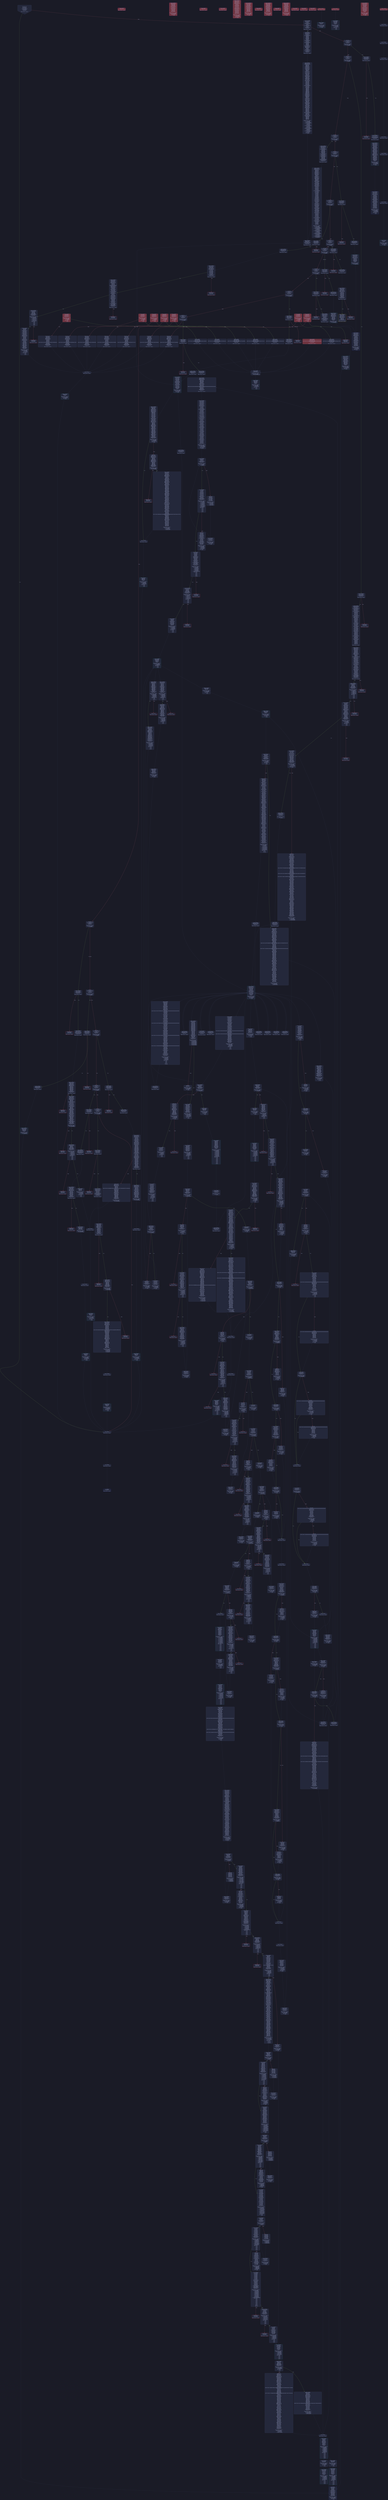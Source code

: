 digraph G {
    node [shape=box, style="filled, rounded", color="#565f89", fontcolor="#c0caf5", fontname="Helvetica", fillcolor="#24283b"];
    edge [color="#414868", fontcolor="#c0caf5", fontname="Helvetica"];
    bgcolor="#1a1b26";
    0 [ label = "[00] PUSH1 60
[02] PUSH1 40
[04] MSTORE
[05] CALLDATASIZE
[06] ISZERO
[07] PUSH2 00ca
[0a] JUMPI

Stack size req: 0, sizeΔ: 0
" shape = invhouse]
    1 [ label = "[0b] PUSH4 ffffffff
[10] PUSH1 e0
[12] PUSH1 02
[14] EXP
[15] PUSH1 00
[17] CALLDATALOAD
[18] DIV
[19] AND
[1a] PUSH4 0d011088
[1f] DUP2
[20] EQ
[21] PUSH2 00ce
[24] JUMPI

Stack size req: 0, sizeΔ: 1
"]
    2 [ label = "[25] DUP1
[26] PUSH4 1c989390
[2b] EQ
[2c] PUSH2 010b
[2f] JUMPI

Stack size req: 1, sizeΔ: 0
Entry->Op usage:
	0->43:EQ:1
"]
    3 [ label = "[30] DUP1
[31] PUSH4 27dc297e
[36] EQ
[37] PUSH2 0143
[3a] JUMPI

Stack size req: 1, sizeΔ: 0
Entry->Op usage:
	0->54:EQ:1
"]
    4 [ label = "[3b] DUP1
[3c] PUSH4 38c8ec85
[41] EQ
[42] PUSH2 019b
[45] JUMPI

Stack size req: 1, sizeΔ: 0
Entry->Op usage:
	0->65:EQ:1
"]
    5 [ label = "[46] DUP1
[47] PUSH4 3d9aa932
[4c] EQ
[4d] PUSH2 01cc
[50] JUMPI

Stack size req: 1, sizeΔ: 0
Entry->Op usage:
	0->76:EQ:1
"]
    6 [ label = "[51] DUP1
[52] PUSH4 4123057e
[57] EQ
[58] PUSH2 01fb
[5b] JUMPI

Stack size req: 1, sizeΔ: 0
Entry->Op usage:
	0->87:EQ:1
"]
    7 [ label = "[5c] DUP1
[5d] PUSH4 41c0e1b5
[62] EQ
[63] PUSH2 0210
[66] JUMPI

Stack size req: 1, sizeΔ: 0
Entry->Op usage:
	0->98:EQ:1
"]
    8 [ label = "[67] DUP1
[68] PUSH4 8da5cb5b
[6d] EQ
[6e] PUSH2 0225
[71] JUMPI

Stack size req: 1, sizeΔ: 0
Entry->Op usage:
	0->109:EQ:1
"]
    9 [ label = "[72] DUP1
[73] PUSH4 8dc4c6ab
[78] EQ
[79] PUSH2 0254
[7c] JUMPI

Stack size req: 1, sizeΔ: 0
Entry->Op usage:
	0->120:EQ:1
"]
    10 [ label = "[7d] DUP1
[7e] PUSH4 94b9f152
[83] EQ
[84] PUSH2 0285
[87] JUMPI

Stack size req: 1, sizeΔ: 0
Entry->Op usage:
	0->131:EQ:1
"]
    11 [ label = "[88] DUP1
[89] PUSH4 ab7a162f
[8e] EQ
[8f] PUSH2 029d
[92] JUMPI

Stack size req: 1, sizeΔ: 0
Entry->Op usage:
	0->142:EQ:1
"]
    12 [ label = "[93] DUP1
[94] PUSH4 b0859b6f
[99] EQ
[9a] PUSH2 02c2
[9d] JUMPI

Stack size req: 1, sizeΔ: 0
Entry->Op usage:
	0->153:EQ:1
"]
    13 [ label = "[9e] DUP1
[9f] PUSH4 cd233e25
[a4] EQ
[a5] PUSH2 02da
[a8] JUMPI

Stack size req: 1, sizeΔ: 0
Entry->Op usage:
	0->164:EQ:1
"]
    14 [ label = "[a9] DUP1
[aa] PUSH4 ce746024
[af] EQ
[b0] PUSH2 02ff
[b3] JUMPI

Stack size req: 1, sizeΔ: 0
Entry->Op usage:
	0->175:EQ:1
"]
    15 [ label = "[b4] DUP1
[b5] PUSH4 ee7d72b4
[ba] EQ
[bb] PUSH2 0314
[be] JUMPI

Stack size req: 1, sizeΔ: 0
Entry->Op usage:
	0->186:EQ:1
"]
    16 [ label = "[bf] DUP1
[c0] PUSH4 f2fde38b
[c5] EQ
[c6] PUSH2 032c
[c9] JUMPI

Stack size req: 1, sizeΔ: 0
Entry->Op usage:
	0->197:EQ:1
"]
    17 [ label = "[ca] JUMPDEST

Stack size req: 0, sizeΔ: 0
"]
    18 [ label = "[cb] JUMPDEST

Stack size req: 0, sizeΔ: 0
"]
    19 [ label = "[cc] JUMPDEST
[cd] STOP

Stack size req: 0, sizeΔ: 0
" color = "darkblue"]
    20 [ label = "[ce] JUMPDEST
[cf] PUSH2 00f9
[d2] PUSH1 24
[d4] PUSH1 04
[d6] DUP1
[d7] CALLDATALOAD
[d8] DUP3
[d9] DUP2
[da] ADD
[db] SWAP3
[dc] SWAP1
[dd] DUP3
[de] ADD
[df] CALLDATALOAD
[e0] SWAP2
[e1] DUP2
[e2] CALLDATALOAD
[e3] SWAP2
[e4] DUP3
[e5] ADD
[e6] SWAP2
[e7] ADD
[e8] CALLDATALOAD
[e9] PUSH1 01
[eb] PUSH1 a0
[ed] PUSH1 02
[ef] EXP
[f0] SUB
[f1] PUSH1 44
[f3] CALLDATALOAD
[f4] AND
[f5] PUSH2 034d
[f8] JUMP

Stack size req: 0, sizeΔ: 6
"]
    21 [ label = "[f9] JUMPDEST
[fa] PUSH1 40
[fc] MLOAD
[fd] SWAP1
[fe] DUP2
[ff] MSTORE
[0100] PUSH1 20
[0102] ADD
[0103] PUSH1 40
[0105] MLOAD
[0106] DUP1
[0107] SWAP2
[0108] SUB
[0109] SWAP1
[010a] RETURN

Stack size req: 1, sizeΔ: -1
Entry->Op usage:
	0->255:MSTORE:1
Entry->Exit:
	0->😵
" color = "darkblue"]
    22 [ label = "[010b] JUMPDEST
[010c] CALLVALUE
[010d] ISZERO
[010e] PUSH2 0116
[0111] JUMPI

Stack size req: 0, sizeΔ: 0
"]
    23 [ label = "[0112] PUSH1 00
[0114] DUP1
[0115] REVERT

Stack size req: 0, sizeΔ: 0
" color = "red"]
    24 [ label = "[0116] JUMPDEST
[0117] PUSH2 0121
[011a] PUSH1 04
[011c] CALLDATALOAD
[011d] PUSH2 03c7
[0120] JUMP

Stack size req: 0, sizeΔ: 2
"]
    25 [ label = "[0121] JUMPDEST
[0122] PUSH1 40
[0124] MLOAD
[0125] PUSH1 01
[0127] PUSH1 a0
[0129] PUSH1 02
[012b] EXP
[012c] SUB
[012d] SWAP1
[012e] SWAP3
[012f] AND
[0130] DUP3
[0131] MSTORE
[0132] PUSH1 20
[0134] DUP3
[0135] ADD
[0136] MSTORE
[0137] PUSH1 40
[0139] SWAP1
[013a] DUP2
[013b] ADD
[013c] SWAP1
[013d] MLOAD
[013e] DUP1
[013f] SWAP2
[0140] SUB
[0141] SWAP1
[0142] RETURN

Stack size req: 2, sizeΔ: -2
Entry->Op usage:
	0->310:MSTORE:1
	1->303:AND:0
	1->305:MSTORE:1
Entry->Exit:
	0->😵
	1->😵
" color = "darkblue"]
    26 [ label = "[0143] JUMPDEST
[0144] CALLVALUE
[0145] ISZERO
[0146] PUSH2 014e
[0149] JUMPI

Stack size req: 0, sizeΔ: 0
"]
    27 [ label = "[014a] PUSH1 00
[014c] DUP1
[014d] REVERT

Stack size req: 0, sizeΔ: 0
" color = "red"]
    28 [ label = "[014e] JUMPDEST
[014f] PUSH2 00ca
[0152] PUSH1 04
[0154] DUP1
[0155] CALLDATALOAD
[0156] SWAP1
[0157] PUSH1 44
[0159] PUSH1 24
[015b] DUP1
[015c] CALLDATALOAD
[015d] SWAP1
[015e] DUP2
[015f] ADD
[0160] SWAP1
[0161] DUP4
[0162] ADD
[0163] CALLDATALOAD
[0164] DUP1
[0165] PUSH1 20
[0167] PUSH1 1f
[0169] DUP3
[016a] ADD
[016b] DUP2
[016c] SWAP1
[016d] DIV
[016e] DUP2
[016f] MUL
[0170] ADD
[0171] PUSH1 40
[0173] MLOAD
[0174] SWAP1
[0175] DUP2
[0176] ADD
[0177] PUSH1 40
[0179] MSTORE
[017a] DUP2
[017b] DUP2
[017c] MSTORE
[017d] SWAP3
[017e] SWAP2
[017f] SWAP1
[0180] PUSH1 20
[0182] DUP5
[0183] ADD
[0184] DUP4
[0185] DUP4
[0186] DUP1
[0187] DUP3
[0188] DUP5
[0189] CALLDATACOPY
[018a] POP
[018b] SWAP5
[018c] SWAP7
[018d] POP
[018e] PUSH2 03ec
[0191] SWAP6
[0192] POP
[0193] POP
[0194] POP
[0195] POP
[0196] POP
[0197] POP
[0198] JUMP

Stack size req: 0, sizeΔ: 3
"]
    29 [ label = "[0199] JUMPDEST
[019a] STOP

Stack size req: 0, sizeΔ: 0
" color = "darkblue" fillcolor = "#703440"]
    30 [ label = "[019b] JUMPDEST
[019c] PUSH2 00f9
[019f] PUSH1 24
[01a1] PUSH1 04
[01a3] DUP1
[01a4] CALLDATALOAD
[01a5] DUP3
[01a6] DUP2
[01a7] ADD
[01a8] SWAP3
[01a9] SWAP1
[01aa] DUP3
[01ab] ADD
[01ac] CALLDATALOAD
[01ad] SWAP2
[01ae] DUP2
[01af] CALLDATALOAD
[01b0] SWAP2
[01b1] DUP3
[01b2] ADD
[01b3] SWAP2
[01b4] ADD
[01b5] CALLDATALOAD
[01b6] PUSH2 06e3
[01b9] JUMP

Stack size req: 0, sizeΔ: 5
"]
    31 [ label = "[01ba] JUMPDEST
[01bb] PUSH1 40
[01bd] MLOAD
[01be] SWAP1
[01bf] DUP2
[01c0] MSTORE
[01c1] PUSH1 20
[01c3] ADD
[01c4] PUSH1 40
[01c6] MLOAD
[01c7] DUP1
[01c8] SWAP2
[01c9] SUB
[01ca] SWAP1
[01cb] RETURN

Stack size req: 1, sizeΔ: -1
Entry->Op usage:
	0->448:MSTORE:1
Entry->Exit:
	0->😵
" color = "darkblue" fillcolor = "#703440"]
    32 [ label = "[01cc] JUMPDEST
[01cd] CALLVALUE
[01ce] ISZERO
[01cf] PUSH2 01d7
[01d2] JUMPI

Stack size req: 0, sizeΔ: 0
"]
    33 [ label = "[01d3] PUSH1 00
[01d5] DUP1
[01d6] REVERT

Stack size req: 0, sizeΔ: 0
" color = "red"]
    34 [ label = "[01d7] JUMPDEST
[01d8] PUSH2 01df
[01db] PUSH2 075c
[01de] JUMP

Stack size req: 0, sizeΔ: 1
"]
    35 [ label = "[01df] JUMPDEST
[01e0] PUSH1 40
[01e2] MLOAD
[01e3] PUSH1 01
[01e5] PUSH1 a0
[01e7] PUSH1 02
[01e9] EXP
[01ea] SUB
[01eb] SWAP1
[01ec] SWAP2
[01ed] AND
[01ee] DUP2
[01ef] MSTORE
[01f0] PUSH1 20
[01f2] ADD
[01f3] PUSH1 40
[01f5] MLOAD
[01f6] DUP1
[01f7] SWAP2
[01f8] SUB
[01f9] SWAP1
[01fa] RETURN

Stack size req: 1, sizeΔ: -1
Entry->Op usage:
	0->493:AND:0
	0->495:MSTORE:1
Entry->Exit:
	0->😵
" color = "darkblue"]
    36 [ label = "[01fb] JUMPDEST
[01fc] CALLVALUE
[01fd] ISZERO
[01fe] PUSH2 0206
[0201] JUMPI

Stack size req: 0, sizeΔ: 0
"]
    37 [ label = "[0202] PUSH1 00
[0204] DUP1
[0205] REVERT

Stack size req: 0, sizeΔ: 0
" color = "red"]
    38 [ label = "[0206] JUMPDEST
[0207] PUSH2 00ca
[020a] PUSH2 076b
[020d] JUMP

Stack size req: 0, sizeΔ: 1
"]
    39 [ label = "[020e] JUMPDEST
[020f] STOP

Stack size req: 0, sizeΔ: 0
" color = "darkblue" fillcolor = "#703440"]
    40 [ label = "[0210] JUMPDEST
[0211] CALLVALUE
[0212] ISZERO
[0213] PUSH2 021b
[0216] JUMPI

Stack size req: 0, sizeΔ: 0
"]
    41 [ label = "[0217] PUSH1 00
[0219] DUP1
[021a] REVERT

Stack size req: 0, sizeΔ: 0
" color = "red"]
    42 [ label = "[021b] JUMPDEST
[021c] PUSH2 00ca
[021f] PUSH2 080c
[0222] JUMP

Stack size req: 0, sizeΔ: 1
"]
    43 [ label = "[0223] JUMPDEST
[0224] STOP

Stack size req: 0, sizeΔ: 0
" color = "darkblue" fillcolor = "#703440"]
    44 [ label = "[0225] JUMPDEST
[0226] CALLVALUE
[0227] ISZERO
[0228] PUSH2 0230
[022b] JUMPI

Stack size req: 0, sizeΔ: 0
"]
    45 [ label = "[022c] PUSH1 00
[022e] DUP1
[022f] REVERT

Stack size req: 0, sizeΔ: 0
" color = "red"]
    46 [ label = "[0230] JUMPDEST
[0231] PUSH2 01df
[0234] PUSH2 0838
[0237] JUMP

Stack size req: 0, sizeΔ: 1
"]
    47 [ label = "[0238] JUMPDEST
[0239] PUSH1 40
[023b] MLOAD
[023c] PUSH1 01
[023e] PUSH1 a0
[0240] PUSH1 02
[0242] EXP
[0243] SUB
[0244] SWAP1
[0245] SWAP2
[0246] AND
[0247] DUP2
[0248] MSTORE
[0249] PUSH1 20
[024b] ADD
[024c] PUSH1 40
[024e] MLOAD
[024f] DUP1
[0250] SWAP2
[0251] SUB
[0252] SWAP1
[0253] RETURN

Stack size req: 1, sizeΔ: -1
Entry->Op usage:
	0->582:AND:0
	0->584:MSTORE:1
Entry->Exit:
	0->😵
" color = "darkblue" fillcolor = "#703440"]
    48 [ label = "[0254] JUMPDEST
[0255] CALLVALUE
[0256] ISZERO
[0257] PUSH2 025f
[025a] JUMPI

Stack size req: 0, sizeΔ: 0
"]
    49 [ label = "[025b] PUSH1 00
[025d] DUP1
[025e] REVERT

Stack size req: 0, sizeΔ: 0
" color = "red"]
    50 [ label = "[025f] JUMPDEST
[0260] PUSH2 00f9
[0263] PUSH1 01
[0265] PUSH1 a0
[0267] PUSH1 02
[0269] EXP
[026a] SUB
[026b] PUSH1 04
[026d] CALLDATALOAD
[026e] AND
[026f] PUSH2 0847
[0272] JUMP

Stack size req: 0, sizeΔ: 2
"]
    51 [ label = "[0273] JUMPDEST
[0274] PUSH1 40
[0276] MLOAD
[0277] SWAP1
[0278] DUP2
[0279] MSTORE
[027a] PUSH1 20
[027c] ADD
[027d] PUSH1 40
[027f] MLOAD
[0280] DUP1
[0281] SWAP2
[0282] SUB
[0283] SWAP1
[0284] RETURN

Stack size req: 1, sizeΔ: -1
Entry->Op usage:
	0->633:MSTORE:1
Entry->Exit:
	0->😵
" color = "darkblue" fillcolor = "#703440"]
    52 [ label = "[0285] JUMPDEST
[0286] CALLVALUE
[0287] ISZERO
[0288] PUSH2 0290
[028b] JUMPI

Stack size req: 0, sizeΔ: 0
"]
    53 [ label = "[028c] PUSH1 00
[028e] DUP1
[028f] REVERT

Stack size req: 0, sizeΔ: 0
" color = "red"]
    54 [ label = "[0290] JUMPDEST
[0291] PUSH2 00ca
[0294] PUSH1 04
[0296] CALLDATALOAD
[0297] PUSH2 0859
[029a] JUMP

Stack size req: 0, sizeΔ: 2
"]
    55 [ label = "[029b] JUMPDEST
[029c] STOP

Stack size req: 0, sizeΔ: 0
" color = "darkblue" fillcolor = "#703440"]
    56 [ label = "[029d] JUMPDEST
[029e] CALLVALUE
[029f] ISZERO
[02a0] PUSH2 02a8
[02a3] JUMPI

Stack size req: 0, sizeΔ: 0
"]
    57 [ label = "[02a4] PUSH1 00
[02a6] DUP1
[02a7] REVERT

Stack size req: 0, sizeΔ: 0
" color = "red"]
    58 [ label = "[02a8] JUMPDEST
[02a9] PUSH2 00f9
[02ac] PUSH2 0952
[02af] JUMP

Stack size req: 0, sizeΔ: 1
"]
    59 [ label = "[02b0] JUMPDEST
[02b1] PUSH1 40
[02b3] MLOAD
[02b4] SWAP1
[02b5] DUP2
[02b6] MSTORE
[02b7] PUSH1 20
[02b9] ADD
[02ba] PUSH1 40
[02bc] MLOAD
[02bd] DUP1
[02be] SWAP2
[02bf] SUB
[02c0] SWAP1
[02c1] RETURN

Stack size req: 1, sizeΔ: -1
Entry->Op usage:
	0->694:MSTORE:1
Entry->Exit:
	0->😵
" color = "darkblue" fillcolor = "#703440"]
    60 [ label = "[02c2] JUMPDEST
[02c3] CALLVALUE
[02c4] ISZERO
[02c5] PUSH2 02cd
[02c8] JUMPI

Stack size req: 0, sizeΔ: 0
"]
    61 [ label = "[02c9] PUSH1 00
[02cb] DUP1
[02cc] REVERT

Stack size req: 0, sizeΔ: 0
" color = "red"]
    62 [ label = "[02cd] JUMPDEST
[02ce] PUSH2 00ca
[02d1] PUSH1 04
[02d3] CALLDATALOAD
[02d4] PUSH2 0996
[02d7] JUMP

Stack size req: 0, sizeΔ: 2
"]
    63 [ label = "[02d8] JUMPDEST
[02d9] STOP

Stack size req: 0, sizeΔ: 0
" color = "darkblue" fillcolor = "#703440"]
    64 [ label = "[02da] JUMPDEST
[02db] CALLVALUE
[02dc] ISZERO
[02dd] PUSH2 02e5
[02e0] JUMPI

Stack size req: 0, sizeΔ: 0
"]
    65 [ label = "[02e1] PUSH1 00
[02e3] DUP1
[02e4] REVERT

Stack size req: 0, sizeΔ: 0
" color = "red"]
    66 [ label = "[02e5] JUMPDEST
[02e6] PUSH2 00f9
[02e9] PUSH2 0a12
[02ec] JUMP

Stack size req: 0, sizeΔ: 1
"]
    67 [ label = "[02ed] JUMPDEST
[02ee] PUSH1 40
[02f0] MLOAD
[02f1] SWAP1
[02f2] DUP2
[02f3] MSTORE
[02f4] PUSH1 20
[02f6] ADD
[02f7] PUSH1 40
[02f9] MLOAD
[02fa] DUP1
[02fb] SWAP2
[02fc] SUB
[02fd] SWAP1
[02fe] RETURN

Stack size req: 1, sizeΔ: -1
Entry->Op usage:
	0->755:MSTORE:1
Entry->Exit:
	0->😵
" color = "darkblue" fillcolor = "#703440"]
    68 [ label = "[02ff] JUMPDEST
[0300] CALLVALUE
[0301] ISZERO
[0302] PUSH2 030a
[0305] JUMPI

Stack size req: 0, sizeΔ: 0
"]
    69 [ label = "[0306] PUSH1 00
[0308] DUP1
[0309] REVERT

Stack size req: 0, sizeΔ: 0
" color = "red"]
    70 [ label = "[030a] JUMPDEST
[030b] PUSH2 00ca
[030e] PUSH2 0a18
[0311] JUMP

Stack size req: 0, sizeΔ: 1
"]
    71 [ label = "[0312] JUMPDEST
[0313] STOP

Stack size req: 0, sizeΔ: 0
" color = "darkblue" fillcolor = "#703440"]
    72 [ label = "[0314] JUMPDEST
[0315] CALLVALUE
[0316] ISZERO
[0317] PUSH2 031f
[031a] JUMPI

Stack size req: 0, sizeΔ: 0
"]
    73 [ label = "[031b] PUSH1 00
[031d] DUP1
[031e] REVERT

Stack size req: 0, sizeΔ: 0
" color = "red"]
    74 [ label = "[031f] JUMPDEST
[0320] PUSH2 00ca
[0323] PUSH1 04
[0325] CALLDATALOAD
[0326] PUSH2 0abc
[0329] JUMP

Stack size req: 0, sizeΔ: 2
"]
    75 [ label = "[032a] JUMPDEST
[032b] STOP

Stack size req: 0, sizeΔ: 0
" color = "darkblue" fillcolor = "#703440"]
    76 [ label = "[032c] JUMPDEST
[032d] CALLVALUE
[032e] ISZERO
[032f] PUSH2 0337
[0332] JUMPI

Stack size req: 0, sizeΔ: 0
"]
    77 [ label = "[0333] PUSH1 00
[0335] DUP1
[0336] REVERT

Stack size req: 0, sizeΔ: 0
" color = "red"]
    78 [ label = "[0337] JUMPDEST
[0338] PUSH2 00ca
[033b] PUSH1 01
[033d] PUSH1 a0
[033f] PUSH1 02
[0341] EXP
[0342] SUB
[0343] PUSH1 04
[0345] CALLDATALOAD
[0346] AND
[0347] PUSH2 0ae1
[034a] JUMP

Stack size req: 0, sizeΔ: 2
"]
    79 [ label = "[034b] JUMPDEST
[034c] STOP

Stack size req: 0, sizeΔ: 0
" color = "darkblue" fillcolor = "#703440"]
    80 [ label = "[034d] JUMPDEST
[034e] PUSH1 00
[0350] PUSH2 03bb
[0353] DUP7
[0354] DUP7
[0355] DUP1
[0356] DUP1
[0357] PUSH1 1f
[0359] ADD
[035a] PUSH1 20
[035c] DUP1
[035d] SWAP2
[035e] DIV
[035f] MUL
[0360] PUSH1 20
[0362] ADD
[0363] PUSH1 40
[0365] MLOAD
[0366] SWAP1
[0367] DUP2
[0368] ADD
[0369] PUSH1 40
[036b] MSTORE
[036c] DUP2
[036d] DUP2
[036e] MSTORE
[036f] SWAP3
[0370] SWAP2
[0371] SWAP1
[0372] PUSH1 20
[0374] DUP5
[0375] ADD
[0376] DUP4
[0377] DUP4
[0378] DUP1
[0379] DUP3
[037a] DUP5
[037b] CALLDATACOPY
[037c] DUP3
[037d] ADD
[037e] SWAP2
[037f] POP
[0380] POP
[0381] POP
[0382] POP
[0383] POP
[0384] POP
[0385] DUP6
[0386] DUP6
[0387] DUP1
[0388] DUP1
[0389] PUSH1 1f
[038b] ADD
[038c] PUSH1 20
[038e] DUP1
[038f] SWAP2
[0390] DIV
[0391] MUL
[0392] PUSH1 20
[0394] ADD
[0395] PUSH1 40
[0397] MLOAD
[0398] SWAP1
[0399] DUP2
[039a] ADD
[039b] PUSH1 40
[039d] MSTORE
[039e] DUP2
[039f] DUP2
[03a0] MSTORE
[03a1] SWAP3
[03a2] SWAP2
[03a3] SWAP1
[03a4] PUSH1 20
[03a6] DUP5
[03a7] ADD
[03a8] DUP4
[03a9] DUP4
[03aa] DUP1
[03ab] DUP3
[03ac] DUP5
[03ad] CALLDATACOPY
[03ae] POP
[03af] DUP10
[03b0] SWAP5
[03b1] POP
[03b2] PUSH2 0b6d
[03b5] SWAP4
[03b6] POP
[03b7] POP
[03b8] POP
[03b9] POP
[03ba] JUMP

Stack size req: 5, sizeΔ: 5
Entry->Op usage:
	1->907:ADD:1
	1->928:MSTORE:1
	1->941:CALLDATACOPY:2
	1->942:POP:0
	1->950:POP:0
	1->953:POP:0
	2->941:CALLDATACOPY:1
	2->945:POP:0
	2->951:POP:0
	3->857:ADD:1
	3->878:MSTORE:1
	3->891:CALLDATACOPY:2
	3->893:ADD:1
	3->898:POP:0
	3->899:POP:0
	4->891:CALLDATACOPY:1
	4->896:POP:0
	4->900:POP:0
Entry->Exit:
	0->0, 5
"]
    81 [ label = "[03bb] JUMPDEST
[03bc] SWAP1
[03bd] POP

Stack size req: 2, sizeΔ: -1
Entry->Op usage:
	1->957:POP:0
Entry->Exit:
	0->0
	1->😵
"]
    82 [ label = "[03be] JUMPDEST
[03bf] SWAP6
[03c0] SWAP5
[03c1] POP
[03c2] POP
[03c3] POP
[03c4] POP
[03c5] POP
[03c6] JUMP
Indirect!

Stack size req: 7, sizeΔ: -6
Entry->Op usage:
	1->962:POP:0
	2->963:POP:0
	3->964:POP:0
	4->965:POP:0
	5->961:POP:0
	6->966:JUMP:0
Entry->Exit:
	0->0
	1->😵
	2->😵
	3->😵
	4->😵
	5->😵
	6->😵
" color = "teal"]
    83 [ label = "[03c7] JUMPDEST
[03c8] PUSH1 04
[03ca] PUSH1 20
[03cc] MSTORE
[03cd] PUSH1 00
[03cf] SWAP1
[03d0] DUP2
[03d1] MSTORE
[03d2] PUSH1 40
[03d4] SWAP1
[03d5] SHA3
[03d6] DUP1
[03d7] SLOAD
[03d8] PUSH1 01
[03da] SWAP1
[03db] SWAP2
[03dc] ADD
[03dd] SLOAD
[03de] PUSH1 01
[03e0] PUSH1 a0
[03e2] PUSH1 02
[03e4] EXP
[03e5] SUB
[03e6] SWAP1
[03e7] SWAP2
[03e8] AND
[03e9] SWAP1
[03ea] DUP3
[03eb] JUMP
Indirect!

Stack size req: 2, sizeΔ: 1
Entry->Op usage:
	0->977:MSTORE:1
	1->1003:JUMP:0
Entry->Exit:
	0->😵
" color = "teal"]
    84 [ label = "[03ec] JUMPDEST
[03ed] PUSH1 02
[03ef] SLOAD
[03f0] PUSH1 00
[03f2] SWAP1
[03f3] DUP2
[03f4] SWAP1
[03f5] DUP2
[03f6] SWAP1
[03f7] PUSH1 01
[03f9] PUSH1 a0
[03fb] PUSH1 02
[03fd] EXP
[03fe] SUB
[03ff] AND
[0400] PUSH4 c281d19e
[0405] DUP3
[0406] PUSH1 40
[0408] MLOAD
[0409] PUSH1 20
[040b] ADD
[040c] MSTORE
[040d] PUSH1 40
[040f] MLOAD
[0410] DUP2
[0411] PUSH4 ffffffff
[0416] AND
[0417] PUSH1 e0
[0419] PUSH1 02
[041b] EXP
[041c] MUL
[041d] DUP2
[041e] MSTORE
[041f] PUSH1 04
[0421] ADD
[0422] PUSH1 20
[0424] PUSH1 40
[0426] MLOAD
[0427] DUP1
[0428] DUP4
[0429] SUB
[042a] DUP2
[042b] PUSH1 00
[042d] DUP8
[042e] DUP1
[042f] EXTCODESIZE
[0430] ISZERO
[0431] ISZERO
[0432] PUSH2 043a
[0435] JUMPI

Stack size req: 0, sizeΔ: 12
"]
    85 [ label = "[0436] PUSH1 00
[0438] DUP1
[0439] REVERT

Stack size req: 0, sizeΔ: 0
" color = "red"]
    86 [ label = "[043a] JUMPDEST
[043b] PUSH2 02c6
[043e] GAS
[043f] SUB
[0440] CALL
[0441] ISZERO
[0442] ISZERO
[0443] PUSH2 044b
[0446] JUMPI

Stack size req: 6, sizeΔ: -6
Entry->Op usage:
	0->1088:CALL:1
	1->1088:CALL:2
	2->1088:CALL:3
	3->1088:CALL:4
	4->1088:CALL:5
	5->1088:CALL:6
Entry->Exit:
	0->😵
	1->😵
	2->😵
	3->😵
	4->😵
	5->😵
"]
    87 [ label = "[0447] PUSH1 00
[0449] DUP1
[044a] REVERT

Stack size req: 0, sizeΔ: 0
" color = "red"]
    88 [ label = "[044b] JUMPDEST
[044c] POP
[044d] POP
[044e] POP
[044f] PUSH1 40
[0451] MLOAD
[0452] DUP1
[0453] MLOAD
[0454] SWAP1
[0455] POP
[0456] PUSH1 01
[0458] PUSH1 a0
[045a] PUSH1 02
[045c] EXP
[045d] SUB
[045e] AND
[045f] CALLER
[0460] PUSH1 01
[0462] PUSH1 a0
[0464] PUSH1 02
[0466] EXP
[0467] SUB
[0468] AND
[0469] EQ
[046a] ISZERO
[046b] ISZERO
[046c] PUSH2 0474
[046f] JUMPI

Stack size req: 3, sizeΔ: -3
Entry->Op usage:
	0->1100:POP:0
	1->1101:POP:0
	2->1102:POP:0
Entry->Exit:
	0->😵
	1->😵
	2->😵
"]
    89 [ label = "[0470] PUSH1 00
[0472] DUP1
[0473] REVERT

Stack size req: 0, sizeΔ: 0
" color = "red"]
    90 [ label = "[0474] JUMPDEST
[0475] PUSH1 00
[0477] DUP6
[0478] DUP2
[0479] MSTORE
[047a] PUSH1 06
[047c] PUSH1 20
[047e] MSTORE
[047f] PUSH1 40
[0481] SWAP1
[0482] SHA3
[0483] SLOAD
[0484] SWAP3
[0485] POP
[0486] DUP4
[0487] MLOAD
[0488] ISZERO
[0489] ISZERO
[048a] PUSH2 056b
[048d] JUMPI

Stack size req: 5, sizeΔ: 0
Entry->Op usage:
	2->1157:POP:0
	3->1159:MLOAD:0
	4->1145:MSTORE:1
Entry->Exit:
	2->😵
"]
    91 [ label = "[048e] DUP3
[048f] PUSH1 00
[0491] DUP1
[0492] MLOAD
[0493] PUSH1 20
[0495] PUSH2 1ea0
[0498] DUP4
[0499] CODECOPY
[049a] DUP2
[049b] MLOAD
[049c] SWAP2
[049d] MSTORE
[049e] PUSH1 40
[04a0] MLOAD
[04a1] PUSH1 20
[04a3] DUP1
[04a4] DUP3
[04a5] MSTORE
[04a6] PUSH1 57
[04a8] SWAP1
[04a9] DUP3
[04aa] ADD
[04ab] MSTORE
[04ac] PUSH32 4f7261636c697a652072657475726e2076616c75652077617320696e76616c69
[04cd] PUSH1 40
[04cf] DUP1
[04d0] DUP4
[04d1] ADD
[04d2] SWAP2
[04d3] SWAP1
[04d4] SWAP2
[04d5] MSTORE
[04d6] PUSH32 642c20746869732069732070726f6261626c792064756520746f20696e636f72
[04f7] PUSH1 60
[04f9] DUP4
[04fa] ADD
[04fb] MSTORE
[04fc] PUSH32 7265637420636f6e766572742829206172676d656e7473000000000000000000
[051d] PUSH1 80
[051f] DUP4
[0520] ADD
[0521] MSTORE
[0522] PUSH1 a0
[0524] SWAP1
[0525] SWAP2
[0526] ADD
[0527] SWAP1
[0528] MLOAD
[0529] DUP1
[052a] SWAP2
[052b] SUB
[052c] SWAP1
[052d] LOG2
[052e] PUSH1 00
[0530] DUP4
[0531] DUP2
[0532] MSTORE
[0533] PUSH1 04
[0535] PUSH1 20
[0537] DUP2
[0538] DUP2
[0539] MSTORE
[053a] PUSH1 40
[053c] DUP1
[053d] DUP5
[053e] SHA3
[053f] PUSH1 01
[0541] DUP2
[0542] ADD
[0543] DUP1
[0544] SLOAD
[0545] SWAP2
[0546] SLOAD
[0547] PUSH1 01
[0549] PUSH1 a0
[054b] PUSH1 02
[054d] EXP
[054e] SUB
[054f] AND
[0550] DUP7
[0551] MSTORE
[0552] PUSH1 07
[0554] DUP5
[0555] MSTORE
[0556] SWAP2
[0557] DUP6
[0558] SHA3
[0559] DUP1
[055a] SLOAD
[055b] SWAP1
[055c] SWAP2
[055d] ADD
[055e] SWAP1
[055f] SSTORE
[0560] DUP7
[0561] DUP5
[0562] MSTORE
[0563] SWAP2
[0564] SWAP1
[0565] MSTORE
[0566] SSTORE
[0567] PUSH2 06da
[056a] JUMP

Stack size req: 3, sizeΔ: 0
Entry->Op usage:
	2->1325:LOG2:3
	2->1330:MSTORE:1
	2->1378:MSTORE:1
"]
    92 [ label = "[056b] JUMPDEST
[056c] PUSH2 0574
[056f] DUP5
[0570] PUSH2 0f3b
[0573] JUMP

Stack size req: 4, sizeΔ: 2
Entry->Exit:
	3->0, 5
"]
    93 [ label = "[0574] JUMPDEST
[0575] SWAP2
[0576] POP
[0577] CALLER
[0578] PUSH1 01
[057a] PUSH1 a0
[057c] PUSH1 02
[057e] EXP
[057f] SUB
[0580] AND
[0581] DUP3
[0582] PUSH1 01
[0584] PUSH1 a0
[0586] PUSH1 02
[0588] EXP
[0589] SUB
[058a] AND
[058b] EQ
[058c] ISZERO
[058d] ISZERO
[058e] ISZERO
[058f] PUSH2 0597
[0592] JUMPI

Stack size req: 3, sizeΔ: -1
Entry->Op usage:
	0->1418:AND:1
	0->1419:EQ:0
	2->1398:POP:0
Entry->Exit:
	0->1
	2->😵
"]
    94 [ label = "[0593] PUSH1 00
[0595] DUP1
[0596] REVERT

Stack size req: 0, sizeΔ: 0
" color = "red"]
    95 [ label = "[0597] JUMPDEST
[0598] POP
[0599] PUSH1 00
[059b] DUP3
[059c] DUP2
[059d] MSTORE
[059e] PUSH1 04
[05a0] PUSH1 20
[05a2] MSTORE
[05a3] PUSH1 40
[05a5] DUP1
[05a6] DUP3
[05a7] SHA3
[05a8] PUSH1 01
[05aa] ADD
[05ab] DUP1
[05ac] SLOAD
[05ad] SWAP3
[05ae] SWAP1
[05af] SSTORE
[05b0] PUSH1 01
[05b2] PUSH1 a0
[05b4] PUSH1 02
[05b6] EXP
[05b7] SUB
[05b8] DUP4
[05b9] AND
[05ba] SWAP1
[05bb] DUP3
[05bc] ISZERO
[05bd] PUSH2 08fc
[05c0] MUL
[05c1] SWAP1
[05c2] DUP4
[05c3] SWAP1
[05c4] MLOAD
[05c5] PUSH1 00
[05c7] PUSH1 40
[05c9] MLOAD
[05ca] DUP1
[05cb] DUP4
[05cc] SUB
[05cd] DUP2
[05ce] DUP6
[05cf] DUP9
[05d0] DUP9
[05d1] CALL
[05d2] SWAP4
[05d3] POP
[05d4] POP
[05d5] POP
[05d6] POP
[05d7] ISZERO
[05d8] PUSH2 0635
[05db] JUMPI

Stack size req: 3, sizeΔ: 0
Entry->Op usage:
	0->1432:POP:0
	1->1465:AND:0
	1->1489:CALL:1
	1->1491:POP:0
	2->1437:MSTORE:1
Entry->Exit:
	0->😵
"]
    96 [ label = "[05dc] PUSH1 00
[05de] DUP4
[05df] DUP2
[05e0] MSTORE
[05e1] PUSH1 04
[05e3] PUSH1 20
[05e5] MSTORE
[05e6] PUSH1 40
[05e8] SWAP1
[05e9] DUP2
[05ea] SWAP1
[05eb] SHA3
[05ec] SLOAD
[05ed] PUSH1 01
[05ef] PUSH1 a0
[05f1] PUSH1 02
[05f3] EXP
[05f4] SUB
[05f5] DUP1
[05f6] DUP6
[05f7] AND
[05f8] SWAP3
[05f9] SWAP2
[05fa] AND
[05fb] SWAP1
[05fc] DUP6
[05fd] SWAP1
[05fe] PUSH32 6fcebff88d92c6ec8222adda909277b9c5b5a1c634115d34aa6d45630df9b011
[061f] SWAP1
[0620] DUP6
[0621] SWAP1
[0622] MLOAD
[0623] SWAP1
[0624] DUP2
[0625] MSTORE
[0626] PUSH1 20
[0628] ADD
[0629] PUSH1 40
[062b] MLOAD
[062c] DUP1
[062d] SWAP2
[062e] SUB
[062f] SWAP1
[0630] LOG4
[0631] PUSH2 06da
[0634] JUMP

Stack size req: 3, sizeΔ: 0
Entry->Op usage:
	0->1573:MSTORE:1
	1->1527:AND:0
	1->1584:LOG4:5
	2->1504:MSTORE:1
	2->1584:LOG4:3
"]
    97 [ label = "[0635] JUMPDEST
[0636] DUP3
[0637] PUSH1 00
[0639] DUP1
[063a] MLOAD
[063b] PUSH1 20
[063d] PUSH2 1ea0
[0640] DUP4
[0641] CODECOPY
[0642] DUP2
[0643] MLOAD
[0644] SWAP2
[0645] MSTORE
[0646] PUSH1 40
[0648] MLOAD
[0649] PUSH1 20
[064b] DUP1
[064c] DUP3
[064d] MSTORE
[064e] PUSH1 2e
[0650] SWAP1
[0651] DUP3
[0652] ADD
[0653] MSTORE
[0654] PUSH32 6465706f73697420746f20616464726573732072657475726e6564206279204f
[0675] PUSH1 40
[0677] DUP1
[0678] DUP4
[0679] ADD
[067a] SWAP2
[067b] SWAP1
[067c] SWAP2
[067d] MSTORE
[067e] PUSH32 7261636c697a65206661696c6564000000000000000000000000000000000000
[069f] PUSH1 60
[06a1] DUP4
[06a2] ADD
[06a3] MSTORE
[06a4] PUSH1 80
[06a6] SWAP1
[06a7] SWAP2
[06a8] ADD
[06a9] SWAP1
[06aa] MLOAD
[06ab] DUP1
[06ac] SWAP2
[06ad] SUB
[06ae] SWAP1
[06af] LOG2
[06b0] PUSH1 00
[06b2] DUP4
[06b3] DUP2
[06b4] MSTORE
[06b5] PUSH1 04
[06b7] PUSH1 20
[06b9] SWAP1
[06ba] DUP2
[06bb] MSTORE
[06bc] PUSH1 40
[06be] DUP1
[06bf] DUP4
[06c0] SHA3
[06c1] SLOAD
[06c2] PUSH1 01
[06c4] PUSH1 a0
[06c6] PUSH1 02
[06c8] EXP
[06c9] SUB
[06ca] AND
[06cb] DUP4
[06cc] MSTORE
[06cd] PUSH1 07
[06cf] SWAP1
[06d0] SWAP2
[06d1] MSTORE
[06d2] SWAP1
[06d3] SHA3
[06d4] DUP1
[06d5] SLOAD
[06d6] DUP3
[06d7] ADD
[06d8] SWAP1
[06d9] SSTORE

Stack size req: 3, sizeΔ: 0
Entry->Op usage:
	0->1751:ADD:0
	2->1711:LOG2:3
	2->1716:MSTORE:1
"]
    98 [ label = "[06da] JUMPDEST

Stack size req: 0, sizeΔ: 0
"]
    99 [ label = "[06db] JUMPDEST

Stack size req: 0, sizeΔ: 0
"]
    100 [ label = "[06dc] JUMPDEST
[06dd] POP
[06de] POP
[06df] POP
[06e0] POP
[06e1] POP
[06e2] JUMP
Indirect!

Stack size req: 6, sizeΔ: -6
Entry->Op usage:
	0->1757:POP:0
	1->1758:POP:0
	2->1759:POP:0
	3->1760:POP:0
	4->1761:POP:0
	5->1762:JUMP:0
Entry->Exit:
	0->😵
	1->😵
	2->😵
	3->😵
	4->😵
	5->😵
" color = "teal"]
    101 [ label = "[06e3] JUMPDEST
[06e4] PUSH1 00
[06e6] PUSH2 0751
[06e9] DUP6
[06ea] DUP6
[06eb] DUP1
[06ec] DUP1
[06ed] PUSH1 1f
[06ef] ADD
[06f0] PUSH1 20
[06f2] DUP1
[06f3] SWAP2
[06f4] DIV
[06f5] MUL
[06f6] PUSH1 20
[06f8] ADD
[06f9] PUSH1 40
[06fb] MLOAD
[06fc] SWAP1
[06fd] DUP2
[06fe] ADD
[06ff] PUSH1 40
[0701] MSTORE
[0702] DUP2
[0703] DUP2
[0704] MSTORE
[0705] SWAP3
[0706] SWAP2
[0707] SWAP1
[0708] PUSH1 20
[070a] DUP5
[070b] ADD
[070c] DUP4
[070d] DUP4
[070e] DUP1
[070f] DUP3
[0710] DUP5
[0711] CALLDATACOPY
[0712] DUP3
[0713] ADD
[0714] SWAP2
[0715] POP
[0716] POP
[0717] POP
[0718] POP
[0719] POP
[071a] POP
[071b] DUP5
[071c] DUP5
[071d] DUP1
[071e] DUP1
[071f] PUSH1 1f
[0721] ADD
[0722] PUSH1 20
[0724] DUP1
[0725] SWAP2
[0726] DIV
[0727] MUL
[0728] PUSH1 20
[072a] ADD
[072b] PUSH1 40
[072d] MLOAD
[072e] SWAP1
[072f] DUP2
[0730] ADD
[0731] PUSH1 40
[0733] MSTORE
[0734] DUP2
[0735] DUP2
[0736] MSTORE
[0737] SWAP3
[0738] SWAP2
[0739] SWAP1
[073a] PUSH1 20
[073c] DUP5
[073d] ADD
[073e] DUP4
[073f] DUP4
[0740] DUP1
[0741] DUP3
[0742] DUP5
[0743] CALLDATACOPY
[0744] POP
[0745] CALLER
[0746] SWAP5
[0747] POP
[0748] PUSH2 0b6d
[074b] SWAP4
[074c] POP
[074d] POP
[074e] POP
[074f] POP
[0750] JUMP

Stack size req: 4, sizeΔ: 5
Entry->Op usage:
	0->1825:ADD:1
	0->1846:MSTORE:1
	0->1859:CALLDATACOPY:2
	0->1860:POP:0
	0->1868:POP:0
	0->1871:POP:0
	1->1859:CALLDATACOPY:1
	1->1863:POP:0
	1->1869:POP:0
	2->1775:ADD:1
	2->1796:MSTORE:1
	2->1809:CALLDATACOPY:2
	2->1811:ADD:1
	2->1816:POP:0
	2->1817:POP:0
	3->1809:CALLDATACOPY:1
	3->1814:POP:0
	3->1818:POP:0
"]
    102 [ label = "[0751] JUMPDEST
[0752] SWAP1
[0753] POP

Stack size req: 2, sizeΔ: -1
Entry->Op usage:
	1->1875:POP:0
Entry->Exit:
	0->0
	1->😵
"]
    103 [ label = "[0754] JUMPDEST
[0755] SWAP5
[0756] SWAP4
[0757] POP
[0758] POP
[0759] POP
[075a] POP
[075b] JUMP
Indirect!

Stack size req: 6, sizeΔ: -5
Entry->Op usage:
	1->1880:POP:0
	2->1881:POP:0
	3->1882:POP:0
	4->1879:POP:0
	5->1883:JUMP:0
Entry->Exit:
	0->0
	1->😵
	2->😵
	3->😵
	4->😵
	5->😵
" color = "teal"]
    104 [ label = "[075c] JUMPDEST
[075d] PUSH1 02
[075f] SLOAD
[0760] PUSH1 01
[0762] PUSH1 a0
[0764] PUSH1 02
[0766] EXP
[0767] SUB
[0768] AND
[0769] DUP2
[076a] JUMP
Indirect!

Stack size req: 1, sizeΔ: 1
Entry->Op usage:
	0->1898:JUMP:0
" color = "teal"]
    105 [ label = "[076b] JUMPDEST
[076c] PUSH1 00
[076e] SLOAD
[076f] CALLER
[0770] PUSH1 01
[0772] PUSH1 a0
[0774] PUSH1 02
[0776] EXP
[0777] SUB
[0778] SWAP1
[0779] DUP2
[077a] AND
[077b] SWAP2
[077c] AND
[077d] EQ
[077e] PUSH2 0786
[0781] JUMPI

Stack size req: 0, sizeΔ: 0
"]
    106 [ label = "[0782] PUSH1 00
[0784] DUP1
[0785] REVERT

Stack size req: 0, sizeΔ: 0
" color = "red"]
    107 [ label = "[0786] JUMPDEST
[0787] PUSH1 01
[0789] SLOAD
[078a] PUSH1 01
[078c] PUSH1 a0
[078e] PUSH1 02
[0790] EXP
[0791] SUB
[0792] AND
[0793] PUSH4 38cc4831
[0798] PUSH1 00
[079a] PUSH1 40
[079c] MLOAD
[079d] PUSH1 20
[079f] ADD
[07a0] MSTORE
[07a1] PUSH1 40
[07a3] MLOAD
[07a4] DUP2
[07a5] PUSH4 ffffffff
[07aa] AND
[07ab] PUSH1 e0
[07ad] PUSH1 02
[07af] EXP
[07b0] MUL
[07b1] DUP2
[07b2] MSTORE
[07b3] PUSH1 04
[07b5] ADD
[07b6] PUSH1 20
[07b8] PUSH1 40
[07ba] MLOAD
[07bb] DUP1
[07bc] DUP4
[07bd] SUB
[07be] DUP2
[07bf] PUSH1 00
[07c1] DUP8
[07c2] DUP1
[07c3] EXTCODESIZE
[07c4] ISZERO
[07c5] ISZERO
[07c6] PUSH2 07ce
[07c9] JUMPI

Stack size req: 0, sizeΔ: 9
"]
    108 [ label = "[07ca] PUSH1 00
[07cc] DUP1
[07cd] REVERT

Stack size req: 0, sizeΔ: 0
" color = "red"]
    109 [ label = "[07ce] JUMPDEST
[07cf] PUSH2 02c6
[07d2] GAS
[07d3] SUB
[07d4] CALL
[07d5] ISZERO
[07d6] ISZERO
[07d7] PUSH2 07df
[07da] JUMPI

Stack size req: 6, sizeΔ: -6
Entry->Op usage:
	0->2004:CALL:1
	1->2004:CALL:2
	2->2004:CALL:3
	3->2004:CALL:4
	4->2004:CALL:5
	5->2004:CALL:6
Entry->Exit:
	0->😵
	1->😵
	2->😵
	3->😵
	4->😵
	5->😵
"]
    110 [ label = "[07db] PUSH1 00
[07dd] DUP1
[07de] REVERT

Stack size req: 0, sizeΔ: 0
" color = "red"]
    111 [ label = "[07df] JUMPDEST
[07e0] POP
[07e1] POP
[07e2] POP
[07e3] PUSH1 40
[07e5] MLOAD
[07e6] DUP1
[07e7] MLOAD
[07e8] PUSH1 02
[07ea] DUP1
[07eb] SLOAD
[07ec] PUSH1 01
[07ee] PUSH1 a0
[07f0] PUSH1 02
[07f2] EXP
[07f3] SUB
[07f4] NOT
[07f5] AND
[07f6] PUSH1 01
[07f8] PUSH1 a0
[07fa] PUSH1 02
[07fc] EXP
[07fd] SUB
[07fe] SWAP3
[07ff] SWAP1
[0800] SWAP3
[0801] AND
[0802] SWAP2
[0803] SWAP1
[0804] SWAP2
[0805] OR
[0806] SWAP1
[0807] SSTORE
[0808] POP

Stack size req: 3, sizeΔ: -3
Entry->Op usage:
	0->2016:POP:0
	1->2017:POP:0
	2->2018:POP:0
Entry->Exit:
	0->😵
	1->😵
	2->😵
"]
    112 [ label = "[0809] JUMPDEST

Stack size req: 0, sizeΔ: 0
"]
    113 [ label = "[080a] JUMPDEST
[080b] JUMP
Indirect!

Stack size req: 1, sizeΔ: -1
Entry->Op usage:
	0->2059:JUMP:0
Entry->Exit:
	0->😵
" color = "teal"]
    114 [ label = "[080c] JUMPDEST
[080d] PUSH1 00
[080f] SLOAD
[0810] CALLER
[0811] PUSH1 01
[0813] PUSH1 a0
[0815] PUSH1 02
[0817] EXP
[0818] SUB
[0819] SWAP1
[081a] DUP2
[081b] AND
[081c] SWAP2
[081d] AND
[081e] EQ
[081f] PUSH2 0827
[0822] JUMPI

Stack size req: 0, sizeΔ: 0
"]
    115 [ label = "[0823] PUSH1 00
[0825] DUP1
[0826] REVERT

Stack size req: 0, sizeΔ: 0
" color = "red"]
    116 [ label = "[0827] JUMPDEST
[0828] PUSH1 00
[082a] SLOAD
[082b] PUSH1 01
[082d] PUSH1 a0
[082f] PUSH1 02
[0831] EXP
[0832] SUB
[0833] AND
[0834] SELFDESTRUCT

Stack size req: 0, sizeΔ: 0
" color = "gold"]
    117 [ label = "[0835] JUMPDEST

Stack size req: 0, sizeΔ: 0
" fillcolor = "#703440"]
    118 [ label = "[0836] JUMPDEST
[0837] JUMP
Indirect!

Stack size req: 1, sizeΔ: -1
Entry->Op usage:
	0->2103:JUMP:0
Entry->Exit:
	0->😵
" color = "teal"]
    119 [ label = "[0838] JUMPDEST
[0839] PUSH1 00
[083b] SLOAD
[083c] PUSH1 01
[083e] PUSH1 a0
[0840] PUSH1 02
[0842] EXP
[0843] SUB
[0844] AND
[0845] DUP2
[0846] JUMP
Indirect!

Stack size req: 1, sizeΔ: 1
Entry->Op usage:
	0->2118:JUMP:0
" color = "teal"]
    120 [ label = "[0847] JUMPDEST
[0848] PUSH1 07
[084a] PUSH1 20
[084c] MSTORE
[084d] PUSH1 00
[084f] SWAP1
[0850] DUP2
[0851] MSTORE
[0852] PUSH1 40
[0854] SWAP1
[0855] SHA3
[0856] SLOAD
[0857] DUP2
[0858] JUMP
Indirect!

Stack size req: 2, sizeΔ: 0
Entry->Op usage:
	0->2129:MSTORE:1
	1->2136:JUMP:0
Entry->Exit:
	0->😵
" color = "teal"]
    121 [ label = "[0859] JUMPDEST
[085a] PUSH2 0861
[085d] PUSH2 1c1e
[0860] JUMP

Stack size req: 0, sizeΔ: 1
"]
    122 [ label = "[0861] JUMPDEST
[0862] PUSH1 00
[0864] DUP3
[0865] DUP2
[0866] MSTORE
[0867] PUSH1 04
[0869] PUSH1 20
[086b] MSTORE
[086c] PUSH1 40
[086e] SWAP1
[086f] DUP2
[0870] SWAP1
[0871] SHA3
[0872] SWAP1
[0873] DUP1
[0874] MLOAD
[0875] SWAP1
[0876] DUP2
[0877] ADD
[0878] PUSH1 40
[087a] MSTORE
[087b] DUP2
[087c] SLOAD
[087d] PUSH1 01
[087f] PUSH1 a0
[0881] PUSH1 02
[0883] EXP
[0884] SUB
[0885] AND
[0886] DUP2
[0887] MSTORE
[0888] PUSH1 01
[088a] SWAP1
[088b] SWAP2
[088c] ADD
[088d] SLOAD
[088e] PUSH1 20
[0890] DUP3
[0891] ADD
[0892] SWAP1
[0893] DUP2
[0894] MSTORE
[0895] SWAP1
[0896] SWAP2
[0897] POP
[0898] PUSH1 00
[089a] SWAP1
[089b] MLOAD
[089c] GT
[089d] ISZERO
[089e] PUSH2 094d
[08a1] JUMPI

Stack size req: 2, sizeΔ: 0
Entry->Op usage:
	0->2199:POP:0
	1->2150:MSTORE:1
Entry->Exit:
	0->😵
"]
    123 [ label = "[08a2] DUP1
[08a3] MLOAD
[08a4] PUSH1 01
[08a6] PUSH1 a0
[08a8] PUSH1 02
[08aa] EXP
[08ab] SUB
[08ac] AND
[08ad] CALLER
[08ae] PUSH1 01
[08b0] PUSH1 a0
[08b2] PUSH1 02
[08b4] EXP
[08b5] SUB
[08b6] AND
[08b7] EQ
[08b8] ISZERO
[08b9] ISZERO
[08ba] PUSH2 08c2
[08bd] JUMPI

Stack size req: 1, sizeΔ: 0
Entry->Op usage:
	0->2211:MLOAD:0
"]
    124 [ label = "[08be] PUSH1 00
[08c0] DUP1
[08c1] REVERT

Stack size req: 0, sizeΔ: 0
" color = "red"]
    125 [ label = "[08c2] JUMPDEST
[08c3] DUP1
[08c4] PUSH1 20
[08c6] ADD
[08c7] MLOAD
[08c8] PUSH1 01
[08ca] PUSH1 a0
[08cc] PUSH1 02
[08ce] EXP
[08cf] SUB
[08d0] CALLER
[08d1] AND
[08d2] PUSH1 00
[08d4] SWAP1
[08d5] DUP2
[08d6] MSTORE
[08d7] PUSH1 07
[08d9] PUSH1 20
[08db] SWAP1
[08dc] DUP2
[08dd] MSTORE
[08de] PUSH1 40
[08e0] DUP1
[08e1] DUP4
[08e2] SHA3
[08e3] DUP1
[08e4] SLOAD
[08e5] SWAP1
[08e6] SWAP5
[08e7] ADD
[08e8] SWAP1
[08e9] SWAP4
[08ea] SSTORE
[08eb] DUP5
[08ec] DUP3
[08ed] MSTORE
[08ee] PUSH1 04
[08f0] SWAP1
[08f1] MSTORE
[08f2] DUP2
[08f3] DUP2
[08f4] SHA3
[08f5] PUSH1 01
[08f7] ADD
[08f8] SSTORE
[08f9] DUP3
[08fa] SWAP1
[08fb] PUSH1 00
[08fd] DUP1
[08fe] MLOAD
[08ff] PUSH1 20
[0901] PUSH2 1ea0
[0904] DUP4
[0905] CODECOPY
[0906] DUP2
[0907] MLOAD
[0908] SWAP2
[0909] MSTORE
[090a] SWAP1
[090b] MLOAD
[090c] PUSH1 20
[090e] DUP1
[090f] DUP3
[0910] MSTORE
[0911] PUSH1 1f
[0913] SWAP1
[0914] DUP3
[0915] ADD
[0916] MSTORE
[0917] PUSH32 636f6e76657273696f6e2063616e63656c6c65642062792063726561746f7200
[0938] PUSH1 40
[093a] DUP1
[093b] DUP4
[093c] ADD
[093d] SWAP2
[093e] SWAP1
[093f] SWAP2
[0940] MSTORE
[0941] PUSH1 60
[0943] SWAP1
[0944] SWAP2
[0945] ADD
[0946] SWAP1
[0947] MLOAD
[0948] DUP1
[0949] SWAP2
[094a] SUB
[094b] SWAP1
[094c] LOG2

Stack size req: 2, sizeΔ: 0
Entry->Op usage:
	0->2246:ADD:1
	1->2285:MSTORE:1
	1->2380:LOG2:3
"]
    126 [ label = "[094d] JUMPDEST

Stack size req: 0, sizeΔ: 0
"]
    127 [ label = "[094e] JUMPDEST
[094f] POP
[0950] POP
[0951] JUMP
Indirect!

Stack size req: 3, sizeΔ: -3
Entry->Op usage:
	0->2383:POP:0
	1->2384:POP:0
	2->2385:JUMP:0
Entry->Exit:
	0->😵
	1->😵
	2->😵
" color = "teal"]
    128 [ label = "[0952] JUMPDEST
[0953] PUSH1 00
[0955] PUSH2 0990
[0958] PUSH1 40
[095a] DUP1
[095b] MLOAD
[095c] SWAP1
[095d] DUP2
[095e] ADD
[095f] PUSH1 40
[0961] MSTORE
[0962] PUSH1 03
[0964] DUP2
[0965] MSTORE
[0966] PUSH32 55524c0000000000000000000000000000000000000000000000000000000000
[0987] PUSH1 20
[0989] DUP3
[098a] ADD
[098b] MSTORE
[098c] PUSH2 1104
[098f] JUMP

Stack size req: 0, sizeΔ: 3
"]
    129 [ label = "[0990] JUMPDEST
[0991] SWAP1
[0992] POP

Stack size req: 2, sizeΔ: -1
Entry->Op usage:
	1->2450:POP:0
Entry->Exit:
	0->0
	1->😵
"]
    130 [ label = "[0993] JUMPDEST
[0994] SWAP1
[0995] JUMP
Indirect!

Stack size req: 2, sizeΔ: -1
Entry->Op usage:
	1->2453:JUMP:0
Entry->Exit:
	0->0
	1->😵
" color = "teal"]
    131 [ label = "[0996] JUMPDEST
[0997] PUSH1 00
[0999] SLOAD
[099a] CALLER
[099b] PUSH1 01
[099d] PUSH1 a0
[099f] PUSH1 02
[09a1] EXP
[09a2] SUB
[09a3] SWAP1
[09a4] DUP2
[09a5] AND
[09a6] SWAP2
[09a7] AND
[09a8] EQ
[09a9] PUSH2 09b1
[09ac] JUMPI

Stack size req: 0, sizeΔ: 0
"]
    132 [ label = "[09ad] PUSH1 00
[09af] DUP1
[09b0] REVERT

Stack size req: 0, sizeΔ: 0
" color = "red"]
    133 [ label = "[09b1] JUMPDEST
[09b2] PUSH1 02
[09b4] SLOAD
[09b5] PUSH1 01
[09b7] PUSH1 a0
[09b9] PUSH1 02
[09bb] EXP
[09bc] SUB
[09bd] AND
[09be] PUSH4 ca6ad1e4
[09c3] DUP3
[09c4] PUSH1 40
[09c6] MLOAD
[09c7] PUSH1 e0
[09c9] PUSH1 02
[09cb] EXP
[09cc] PUSH4 ffffffff
[09d1] DUP5
[09d2] AND
[09d3] MUL
[09d4] DUP2
[09d5] MSTORE
[09d6] PUSH1 04
[09d8] DUP2
[09d9] ADD
[09da] SWAP2
[09db] SWAP1
[09dc] SWAP2
[09dd] MSTORE
[09de] PUSH1 24
[09e0] ADD
[09e1] PUSH1 00
[09e3] PUSH1 40
[09e5] MLOAD
[09e6] DUP1
[09e7] DUP4
[09e8] SUB
[09e9] DUP2
[09ea] PUSH1 00
[09ec] DUP8
[09ed] DUP1
[09ee] EXTCODESIZE
[09ef] ISZERO
[09f0] ISZERO
[09f1] PUSH2 09f9
[09f4] JUMPI

Stack size req: 1, sizeΔ: 9
Entry->Op usage:
	0->2525:MSTORE:1
"]
    134 [ label = "[09f5] PUSH1 00
[09f7] DUP1
[09f8] REVERT

Stack size req: 0, sizeΔ: 0
" color = "red"]
    135 [ label = "[09f9] JUMPDEST
[09fa] PUSH2 02c6
[09fd] GAS
[09fe] SUB
[09ff] CALL
[0a00] ISZERO
[0a01] ISZERO
[0a02] PUSH2 0a0a
[0a05] JUMPI

Stack size req: 6, sizeΔ: -6
Entry->Op usage:
	0->2559:CALL:1
	1->2559:CALL:2
	2->2559:CALL:3
	3->2559:CALL:4
	4->2559:CALL:5
	5->2559:CALL:6
Entry->Exit:
	0->😵
	1->😵
	2->😵
	3->😵
	4->😵
	5->😵
"]
    136 [ label = "[0a06] PUSH1 00
[0a08] DUP1
[0a09] REVERT

Stack size req: 0, sizeΔ: 0
" color = "red"]
    137 [ label = "[0a0a] JUMPDEST
[0a0b] POP
[0a0c] POP
[0a0d] POP

Stack size req: 3, sizeΔ: -3
Entry->Op usage:
	0->2571:POP:0
	1->2572:POP:0
	2->2573:POP:0
Entry->Exit:
	0->😵
	1->😵
	2->😵
"]
    138 [ label = "[0a0e] JUMPDEST

Stack size req: 0, sizeΔ: 0
"]
    139 [ label = "[0a0f] JUMPDEST
[0a10] POP
[0a11] JUMP
Indirect!

Stack size req: 2, sizeΔ: -2
Entry->Op usage:
	0->2576:POP:0
	1->2577:JUMP:0
Entry->Exit:
	0->😵
	1->😵
" color = "teal"]
    140 [ label = "[0a12] JUMPDEST
[0a13] PUSH1 03
[0a15] SLOAD
[0a16] DUP2
[0a17] JUMP
Indirect!

Stack size req: 1, sizeΔ: 1
Entry->Op usage:
	0->2583:JUMP:0
" color = "teal"]
    141 [ label = "[0a18] JUMPDEST
[0a19] PUSH1 01
[0a1b] PUSH1 a0
[0a1d] PUSH1 02
[0a1f] EXP
[0a20] SUB
[0a21] CALLER
[0a22] AND
[0a23] PUSH1 00
[0a25] DUP2
[0a26] DUP2
[0a27] MSTORE
[0a28] PUSH1 07
[0a2a] PUSH1 20
[0a2c] MSTORE
[0a2d] PUSH1 40
[0a2f] DUP1
[0a30] DUP3
[0a31] SHA3
[0a32] DUP1
[0a33] SLOAD
[0a34] SWAP3
[0a35] SWAP1
[0a36] SSTORE
[0a37] SWAP1
[0a38] SWAP2
[0a39] SWAP1
[0a3a] DUP3
[0a3b] ISZERO
[0a3c] PUSH2 08fc
[0a3f] MUL
[0a40] SWAP1
[0a41] DUP4
[0a42] SWAP1
[0a43] MLOAD
[0a44] PUSH1 00
[0a46] PUSH1 40
[0a48] MLOAD
[0a49] DUP1
[0a4a] DUP4
[0a4b] SUB
[0a4c] DUP2
[0a4d] DUP6
[0a4e] DUP9
[0a4f] DUP9
[0a50] CALL
[0a51] SWAP4
[0a52] POP
[0a53] POP
[0a54] POP
[0a55] POP
[0a56] ISZERO
[0a57] PUSH2 0a9c
[0a5a] JUMPI

Stack size req: 0, sizeΔ: 1
"]
    142 [ label = "[0a5b] CALLER
[0a5c] PUSH1 01
[0a5e] PUSH1 a0
[0a60] PUSH1 02
[0a62] EXP
[0a63] SUB
[0a64] AND
[0a65] PUSH32 8c1256b8896378cd5044f80c202f9772b9d77dc85c8a6eb51967210b09bfaa28
[0a86] DUP3
[0a87] PUSH1 40
[0a89] MLOAD
[0a8a] SWAP1
[0a8b] DUP2
[0a8c] MSTORE
[0a8d] PUSH1 20
[0a8f] ADD
[0a90] PUSH1 40
[0a92] MLOAD
[0a93] DUP1
[0a94] SWAP2
[0a95] SUB
[0a96] SWAP1
[0a97] LOG2
[0a98] PUSH2 0a0e
[0a9b] JUMP

Stack size req: 1, sizeΔ: 0
Entry->Op usage:
	0->2700:MSTORE:1
"]
    143 [ label = "[0a9c] JUMPDEST
[0a9d] PUSH1 01
[0a9f] PUSH1 a0
[0aa1] PUSH1 02
[0aa3] EXP
[0aa4] SUB
[0aa5] CALLER
[0aa6] AND
[0aa7] PUSH1 00
[0aa9] SWAP1
[0aaa] DUP2
[0aab] MSTORE
[0aac] PUSH1 07
[0aae] PUSH1 20
[0ab0] MSTORE
[0ab1] PUSH1 40
[0ab3] SWAP1
[0ab4] SHA3
[0ab5] DUP2
[0ab6] SWAP1
[0ab7] SSTORE

Stack size req: 1, sizeΔ: 0
Entry->Op usage:
	0->2743:SSTORE:1
"]
    144 [ label = "[0ab8] JUMPDEST

Stack size req: 0, sizeΔ: 0
"]
    145 [ label = "[0ab9] JUMPDEST
[0aba] POP
[0abb] JUMP
Indirect!

Stack size req: 2, sizeΔ: -2
Entry->Op usage:
	0->2746:POP:0
	1->2747:JUMP:0
Entry->Exit:
	0->😵
	1->😵
" color = "teal"]
    146 [ label = "[0abc] JUMPDEST
[0abd] PUSH1 00
[0abf] SLOAD
[0ac0] CALLER
[0ac1] PUSH1 01
[0ac3] PUSH1 a0
[0ac5] PUSH1 02
[0ac7] EXP
[0ac8] SUB
[0ac9] SWAP1
[0aca] DUP2
[0acb] AND
[0acc] SWAP2
[0acd] AND
[0ace] EQ
[0acf] PUSH2 0ad7
[0ad2] JUMPI

Stack size req: 0, sizeΔ: 0
"]
    147 [ label = "[0ad3] PUSH1 00
[0ad5] DUP1
[0ad6] REVERT

Stack size req: 0, sizeΔ: 0
" color = "red"]
    148 [ label = "[0ad7] JUMPDEST
[0ad8] PUSH1 03
[0ada] DUP2
[0adb] SWAP1
[0adc] SSTORE

Stack size req: 1, sizeΔ: 0
Entry->Op usage:
	0->2780:SSTORE:1
"]
    149 [ label = "[0add] JUMPDEST

Stack size req: 0, sizeΔ: 0
"]
    150 [ label = "[0ade] JUMPDEST
[0adf] POP
[0ae0] JUMP
Indirect!

Stack size req: 2, sizeΔ: -2
Entry->Op usage:
	0->2783:POP:0
	1->2784:JUMP:0
Entry->Exit:
	0->😵
	1->😵
" color = "teal"]
    151 [ label = "[0ae1] JUMPDEST
[0ae2] PUSH1 00
[0ae4] SLOAD
[0ae5] CALLER
[0ae6] PUSH1 01
[0ae8] PUSH1 a0
[0aea] PUSH1 02
[0aec] EXP
[0aed] SUB
[0aee] SWAP1
[0aef] DUP2
[0af0] AND
[0af1] SWAP2
[0af2] AND
[0af3] EQ
[0af4] PUSH2 0afc
[0af7] JUMPI

Stack size req: 0, sizeΔ: 0
"]
    152 [ label = "[0af8] PUSH1 00
[0afa] DUP1
[0afb] REVERT

Stack size req: 0, sizeΔ: 0
" color = "red"]
    153 [ label = "[0afc] JUMPDEST
[0afd] PUSH1 01
[0aff] PUSH1 a0
[0b01] PUSH1 02
[0b03] EXP
[0b04] SUB
[0b05] DUP2
[0b06] AND
[0b07] ISZERO
[0b08] ISZERO
[0b09] PUSH2 0b11
[0b0c] JUMPI

Stack size req: 1, sizeΔ: 0
Entry->Op usage:
	0->2822:AND:0
	0->2823:ISZERO:0
"]
    154 [ label = "[0b0d] PUSH1 00
[0b0f] DUP1
[0b10] REVERT

Stack size req: 0, sizeΔ: 0
" color = "red"]
    155 [ label = "[0b11] JUMPDEST
[0b12] PUSH1 00
[0b14] SLOAD
[0b15] PUSH1 01
[0b17] PUSH1 a0
[0b19] PUSH1 02
[0b1b] EXP
[0b1c] SUB
[0b1d] DUP1
[0b1e] DUP4
[0b1f] AND
[0b20] SWAP2
[0b21] AND
[0b22] PUSH32 8be0079c531659141344cd1fd0a4f28419497f9722a3daafe3b4186f6b6457e0
[0b43] PUSH1 40
[0b45] MLOAD
[0b46] PUSH1 40
[0b48] MLOAD
[0b49] DUP1
[0b4a] SWAP2
[0b4b] SUB
[0b4c] SWAP1
[0b4d] LOG3
[0b4e] PUSH1 00
[0b50] DUP1
[0b51] SLOAD
[0b52] PUSH1 01
[0b54] PUSH1 a0
[0b56] PUSH1 02
[0b58] EXP
[0b59] SUB
[0b5a] NOT
[0b5b] AND
[0b5c] PUSH1 01
[0b5e] PUSH1 a0
[0b60] PUSH1 02
[0b62] EXP
[0b63] SUB
[0b64] DUP4
[0b65] AND
[0b66] OR
[0b67] SWAP1
[0b68] SSTORE

Stack size req: 1, sizeΔ: 0
Entry->Op usage:
	0->2847:AND:0
	0->2893:LOG3:4
	0->2917:AND:0
	0->2918:OR:0
"]
    156 [ label = "[0b69] JUMPDEST

Stack size req: 0, sizeΔ: 0
"]
    157 [ label = "[0b6a] JUMPDEST
[0b6b] POP
[0b6c] JUMP
Indirect!

Stack size req: 2, sizeΔ: -2
Entry->Op usage:
	0->2923:POP:0
	1->2924:JUMP:0
Entry->Exit:
	0->😵
	1->😵
" color = "teal"]
    158 [ label = "[0b6d] JUMPDEST
[0b6e] PUSH1 00
[0b70] DUP1
[0b71] PUSH2 0b78
[0b74] PUSH2 1c1e
[0b77] JUMP

Stack size req: 0, sizeΔ: 3
"]
    159 [ label = "[0b78] JUMPDEST
[0b79] PUSH2 0b80
[0b7c] PUSH2 1c35
[0b7f] JUMP

Stack size req: 0, sizeΔ: 1
"]
    160 [ label = "[0b80] JUMPDEST
[0b81] PUSH1 05
[0b83] DUP1
[0b84] SLOAD
[0b85] PUSH1 01
[0b87] DUP2
[0b88] ADD
[0b89] SWAP1
[0b8a] SWAP2
[0b8b] SSTORE
[0b8c] SWAP4
[0b8d] POP
[0b8e] PUSH1 00
[0b90] PUSH2 0b9a
[0b93] DUP9
[0b94] PUSH1 06
[0b96] PUSH2 11eb
[0b99] JUMP

Stack size req: 7, sizeΔ: 4
Entry->Op usage:
	3->2957:POP:0
Entry->Exit:
	3->😵
	6->1, 10
"]
    161 [ label = "[0b9a] JUMPDEST
[0b9b] ISZERO
[0b9c] DUP1
[0b9d] PUSH2 0bae
[0ba0] JUMPI

Stack size req: 1, sizeΔ: 0
Entry->Op usage:
	0->2971:ISZERO:0
Entry->Exit:
	0->😵
"]
    162 [ label = "[0ba1] POP
[0ba2] PUSH2 0bac
[0ba5] DUP8
[0ba6] PUSH1 78
[0ba8] PUSH2 11eb
[0bab] JUMP

Stack size req: 8, sizeΔ: 2
Entry->Op usage:
	0->2977:POP:0
Entry->Exit:
	0->😵
	7->1, 9
"]
    163 [ label = "[0bac] JUMPDEST
[0bad] ISZERO

Stack size req: 1, sizeΔ: 0
Entry->Op usage:
	0->2989:ISZERO:0
Entry->Exit:
	0->😵
"]
    164 [ label = "[0bae] JUMPDEST
[0baf] ISZERO
[0bb0] PUSH2 0c50
[0bb3] JUMPI

Stack size req: 1, sizeΔ: -1
Entry->Op usage:
	0->2991:ISZERO:0
Entry->Exit:
	0->😵
"]
    165 [ label = "[0bb4] DUP5
[0bb5] PUSH1 00
[0bb7] DUP1
[0bb8] MLOAD
[0bb9] PUSH1 20
[0bbb] PUSH2 1ea0
[0bbe] DUP4
[0bbf] CODECOPY
[0bc0] DUP2
[0bc1] MLOAD
[0bc2] SWAP2
[0bc3] MSTORE
[0bc4] PUSH1 40
[0bc6] MLOAD
[0bc7] PUSH1 20
[0bc9] DUP1
[0bca] DUP3
[0bcb] MSTORE
[0bcc] PUSH1 38
[0bce] SWAP1
[0bcf] DUP3
[0bd0] ADD
[0bd1] MSTORE
[0bd2] PUSH32 696e70757420706172616d65746572732061726520746f6f206c6f6e67206f72
[0bf3] PUSH1 40
[0bf5] DUP1
[0bf6] DUP4
[0bf7] ADD
[0bf8] SWAP2
[0bf9] SWAP1
[0bfa] SWAP2
[0bfb] MSTORE
[0bfc] PUSH32 20636f6e7461696e20696e76616c69642073796d626f6c730000000000000000
[0c1d] PUSH1 60
[0c1f] DUP4
[0c20] ADD
[0c21] MSTORE
[0c22] PUSH1 80
[0c24] SWAP1
[0c25] SWAP2
[0c26] ADD
[0c27] SWAP1
[0c28] MLOAD
[0c29] DUP1
[0c2a] SWAP2
[0c2b] SUB
[0c2c] SWAP1
[0c2d] LOG2
[0c2e] PUSH1 01
[0c30] PUSH1 a0
[0c32] PUSH1 02
[0c34] EXP
[0c35] SUB
[0c36] CALLER
[0c37] AND
[0c38] PUSH1 00
[0c3a] SWAP1
[0c3b] DUP2
[0c3c] MSTORE
[0c3d] PUSH1 07
[0c3f] PUSH1 20
[0c41] MSTORE
[0c42] PUSH1 40
[0c44] SWAP1
[0c45] SHA3
[0c46] DUP1
[0c47] SLOAD
[0c48] CALLVALUE
[0c49] ADD
[0c4a] SWAP1
[0c4b] SSTORE
[0c4c] PUSH2 0f2f
[0c4f] JUMP

Stack size req: 5, sizeΔ: 0
Entry->Op usage:
	4->3117:LOG2:3
"]
    166 [ label = "[0c50] JUMPDEST
[0c51] PUSH2 0c58
[0c54] PUSH2 0952
[0c57] JUMP

Stack size req: 0, sizeΔ: 1
"]
    167 [ label = "[0c58] JUMPDEST
[0c59] SWAP4
[0c5a] POP
[0c5b] DUP4
[0c5c] CALLVALUE
[0c5d] GT
[0c5e] ISZERO
[0c5f] PUSH2 0e84
[0c62] JUMPI

Stack size req: 5, sizeΔ: -1
Entry->Op usage:
	0->3165:GT:1
	4->3162:POP:0
Entry->Exit:
	0->3
	4->😵
"]
    168 [ label = "[0c63] PUSH1 40
[0c65] DUP1
[0c66] MLOAD
[0c67] SWAP1
[0c68] DUP2
[0c69] ADD
[0c6a] PUSH1 40
[0c6c] MSTORE
[0c6d] DUP1
[0c6e] DUP8
[0c6f] PUSH1 01
[0c71] PUSH1 a0
[0c73] PUSH1 02
[0c75] EXP
[0c76] SUB
[0c77] AND
[0c78] DUP2
[0c79] MSTORE
[0c7a] PUSH1 20
[0c7c] ADD
[0c7d] DUP6
[0c7e] CALLVALUE
[0c7f] SUB
[0c80] DUP2
[0c81] MSTORE
[0c82] POP
[0c83] SWAP3
[0c84] POP
[0c85] PUSH1 40
[0c87] DUP1
[0c88] MLOAD
[0c89] SWAP1
[0c8a] DUP2
[0c8b] ADD
[0c8c] PUSH1 40
[0c8e] SWAP1
[0c8f] DUP2
[0c90] MSTORE
[0c91] PUSH1 01
[0c93] PUSH1 a0
[0c95] PUSH1 02
[0c97] EXP
[0c98] SUB
[0c99] DUP9
[0c9a] AND
[0c9b] DUP3
[0c9c] MSTORE
[0c9d] CALLVALUE
[0c9e] DUP7
[0c9f] SWAP1
[0ca0] SUB
[0ca1] PUSH1 20
[0ca3] DUP1
[0ca4] DUP5
[0ca5] ADD
[0ca6] SWAP2
[0ca7] SWAP1
[0ca8] SWAP2
[0ca9] MSTORE
[0caa] PUSH1 00
[0cac] DUP9
[0cad] DUP2
[0cae] MSTORE
[0caf] PUSH1 04
[0cb1] SWAP1
[0cb2] SWAP2
[0cb3] MSTORE
[0cb4] SHA3
[0cb5] DUP2
[0cb6] MLOAD
[0cb7] DUP2
[0cb8] SLOAD
[0cb9] PUSH1 01
[0cbb] PUSH1 a0
[0cbd] PUSH1 02
[0cbf] EXP
[0cc0] SUB
[0cc1] NOT
[0cc2] AND
[0cc3] PUSH1 01
[0cc5] PUSH1 a0
[0cc7] PUSH1 02
[0cc9] EXP
[0cca] SUB
[0ccb] SWAP2
[0ccc] SWAP1
[0ccd] SWAP2
[0cce] AND
[0ccf] OR
[0cd0] DUP2
[0cd1] SSTORE
[0cd2] PUSH1 20
[0cd4] DUP3
[0cd5] ADD
[0cd6] MLOAD
[0cd7] PUSH1 01
[0cd9] SWAP1
[0cda] SWAP2
[0cdb] ADD
[0cdc] SSTORE
[0cdd] POP
[0cde] PUSH2 0ce7
[0ce1] DUP9
[0ce2] DUP9
[0ce3] PUSH2 13a9
[0ce6] JUMP

Stack size req: 8, sizeΔ: 3
Entry->Op usage:
	2->3204:POP:0
	3->3199:SUB:1
	3->3232:SUB:1
	4->3246:MSTORE:1
	5->3191:AND:1
	5->3193:MSTORE:1
	5->3226:AND:0
	5->3228:MSTORE:1
Entry->Exit:
	2->😵
	6->0, 9
	7->1, 10
"]
    169 [ label = "[0ce7] JUMPDEST
[0ce8] SWAP2
[0ce9] POP
[0cea] PUSH2 0d85
[0ced] PUSH1 40
[0cef] DUP1
[0cf0] MLOAD
[0cf1] SWAP1
[0cf2] DUP2
[0cf3] ADD
[0cf4] PUSH1 40
[0cf6] MSTORE
[0cf7] DUP1
[0cf8] PUSH1 03
[0cfa] DUP2
[0cfb] MSTORE
[0cfc] PUSH1 20
[0cfe] ADD
[0cff] PUSH32 55524c0000000000000000000000000000000000000000000000000000000000
[0d20] DUP2
[0d21] MSTORE
[0d22] POP
[0d23] PUSH1 60
[0d25] PUSH1 40
[0d27] MLOAD
[0d28] SWAP1
[0d29] DUP2
[0d2a] ADD
[0d2b] PUSH1 40
[0d2d] MSTORE
[0d2e] DUP1
[0d2f] PUSH1 29
[0d31] DUP2
[0d32] MSTORE
[0d33] PUSH1 20
[0d35] ADD
[0d36] PUSH32 6a736f6e2868747470733a2f2f736861706573686966742e696f2f7368696674
[0d57] DUP2
[0d58] MSTORE
[0d59] PUSH1 20
[0d5b] ADD
[0d5c] PUSH32 292e6465706f7369740000000000000000000000000000000000000000000000
[0d7d] DUP2
[0d7e] MSTORE
[0d7f] POP
[0d80] DUP5
[0d81] PUSH2 14df
[0d84] JUMP

Stack size req: 3, sizeΔ: 3
Entry->Op usage:
	2->3305:POP:0
Entry->Exit:
	0->0, 5
	2->😵
"]
    170 [ label = "[0d85] JUMPDEST
[0d86] SWAP1
[0d87] POP
[0d88] DUP1
[0d89] ISZERO
[0d8a] ISZERO
[0d8b] PUSH2 0e3f
[0d8e] JUMPI

Stack size req: 2, sizeΔ: -1
Entry->Op usage:
	0->3465:ISZERO:0
	1->3463:POP:0
Entry->Exit:
	0->0
	1->😵
"]
    171 [ label = "[0d8f] DUP5
[0d90] PUSH1 00
[0d92] DUP1
[0d93] MLOAD
[0d94] PUSH1 20
[0d96] PUSH2 1ea0
[0d99] DUP4
[0d9a] CODECOPY
[0d9b] DUP2
[0d9c] MLOAD
[0d9d] SWAP2
[0d9e] MSTORE
[0d9f] PUSH1 40
[0da1] MLOAD
[0da2] PUSH1 20
[0da4] DUP1
[0da5] DUP3
[0da6] MSTORE
[0da7] PUSH1 3c
[0da9] SWAP1
[0daa] DUP3
[0dab] ADD
[0dac] MSTORE
[0dad] PUSH32 756e65787065637465646c792068696768204f7261636c697a65207072696365
[0dce] PUSH1 40
[0dd0] DUP1
[0dd1] DUP4
[0dd2] ADD
[0dd3] SWAP2
[0dd4] SWAP1
[0dd5] SWAP2
[0dd6] MSTORE
[0dd7] PUSH32 207768656e2063616c6c696e67206f7261636c697a655f717565727900000000
[0df8] PUSH1 60
[0dfa] DUP4
[0dfb] ADD
[0dfc] MSTORE
[0dfd] PUSH1 80
[0dff] SWAP1
[0e00] SWAP2
[0e01] ADD
[0e02] SWAP1
[0e03] MLOAD
[0e04] DUP1
[0e05] SWAP2
[0e06] SUB
[0e07] SWAP1
[0e08] LOG2
[0e09] PUSH1 01
[0e0b] PUSH1 a0
[0e0d] PUSH1 02
[0e0f] EXP
[0e10] SUB
[0e11] CALLER
[0e12] AND
[0e13] PUSH1 00
[0e15] SWAP1
[0e16] DUP2
[0e17] MSTORE
[0e18] PUSH1 07
[0e1a] PUSH1 20
[0e1c] SWAP1
[0e1d] DUP2
[0e1e] MSTORE
[0e1f] PUSH1 40
[0e21] DUP1
[0e22] DUP4
[0e23] SHA3
[0e24] DUP1
[0e25] SLOAD
[0e26] CALLVALUE
[0e27] DUP10
[0e28] SWAP1
[0e29] SUB
[0e2a] ADD
[0e2b] SWAP1
[0e2c] SSTORE
[0e2d] DUP8
[0e2e] DUP4
[0e2f] MSTORE
[0e30] PUSH1 04
[0e32] SWAP1
[0e33] SWAP2
[0e34] MSTORE
[0e35] DUP2
[0e36] SHA3
[0e37] PUSH1 01
[0e39] ADD
[0e3a] SSTORE
[0e3b] PUSH2 0f2f
[0e3e] JUMP

Stack size req: 5, sizeΔ: 0
Entry->Op usage:
	3->3625:SUB:1
	4->3592:LOG2:3
	4->3631:MSTORE:1
"]
    172 [ label = "[0e3f] JUMPDEST
[0e40] PUSH1 00
[0e42] DUP2
[0e43] DUP2
[0e44] MSTORE
[0e45] PUSH1 06
[0e47] PUSH1 20
[0e49] MSTORE
[0e4a] PUSH1 40
[0e4c] SWAP1
[0e4d] DUP2
[0e4e] SWAP1
[0e4f] SHA3
[0e50] DUP7
[0e51] SWAP1
[0e52] SSTORE
[0e53] DUP6
[0e54] SWAP1
[0e55] PUSH32 0e07419c860dc93c39bf2d3e6acd19c551c7648d234e01b7d48904adf498d780
[0e76] SWAP1
[0e77] MLOAD
[0e78] PUSH1 40
[0e7a] MLOAD
[0e7b] DUP1
[0e7c] SWAP2
[0e7d] SUB
[0e7e] SWAP1
[0e7f] LOG2
[0e80] PUSH2 0f2f
[0e83] JUMP

Stack size req: 5, sizeΔ: 0
Entry->Op usage:
	0->3652:MSTORE:1
	4->3666:SSTORE:1
	4->3711:LOG2:3
"]
    173 [ label = "[0e84] JUMPDEST
[0e85] DUP5
[0e86] PUSH1 00
[0e88] DUP1
[0e89] MLOAD
[0e8a] PUSH1 20
[0e8c] PUSH2 1ea0
[0e8f] DUP4
[0e90] CODECOPY
[0e91] DUP2
[0e92] MLOAD
[0e93] SWAP2
[0e94] MSTORE
[0e95] PUSH1 40
[0e97] MLOAD
[0e98] PUSH1 20
[0e9a] DUP1
[0e9b] DUP3
[0e9c] MSTORE
[0e9d] PUSH1 2b
[0e9f] SWAP1
[0ea0] DUP3
[0ea1] ADD
[0ea2] MSTORE
[0ea3] PUSH32 4e6f7420656e6f7567682045746865722073656e7420746f20636f766572204f
[0ec4] PUSH1 40
[0ec6] DUP1
[0ec7] DUP4
[0ec8] ADD
[0ec9] SWAP2
[0eca] SWAP1
[0ecb] SWAP2
[0ecc] MSTORE
[0ecd] PUSH32 7261636c697a6520666565000000000000000000000000000000000000000000
[0eee] PUSH1 60
[0ef0] DUP4
[0ef1] ADD
[0ef2] MSTORE
[0ef3] PUSH1 80
[0ef5] SWAP1
[0ef6] SWAP2
[0ef7] ADD
[0ef8] SWAP1
[0ef9] MLOAD
[0efa] DUP1
[0efb] SWAP2
[0efc] SUB
[0efd] SWAP1
[0efe] LOG2
[0eff] PUSH1 00
[0f01] DUP6
[0f02] DUP2
[0f03] MSTORE
[0f04] PUSH1 04
[0f06] PUSH1 20
[0f08] SWAP1
[0f09] DUP2
[0f0a] MSTORE
[0f0b] PUSH1 40
[0f0d] DUP1
[0f0e] DUP4
[0f0f] SHA3
[0f10] PUSH1 01
[0f12] ADD
[0f13] DUP4
[0f14] SWAP1
[0f15] SSTORE
[0f16] PUSH1 01
[0f18] PUSH1 a0
[0f1a] PUSH1 02
[0f1c] EXP
[0f1d] SUB
[0f1e] CALLER
[0f1f] AND
[0f20] DUP4
[0f21] MSTORE
[0f22] PUSH1 07
[0f24] SWAP1
[0f25] SWAP2
[0f26] MSTORE
[0f27] SWAP1
[0f28] SHA3
[0f29] DUP1
[0f2a] SLOAD
[0f2b] CALLVALUE
[0f2c] ADD
[0f2d] SWAP1
[0f2e] SSTORE

Stack size req: 5, sizeΔ: 0
Entry->Op usage:
	4->3838:LOG2:3
	4->3843:MSTORE:1
"]
    174 [ label = "[0f2f] JUMPDEST

Stack size req: 0, sizeΔ: 0
"]
    175 [ label = "[0f30] JUMPDEST
[0f31] POP
[0f32] POP
[0f33] POP
[0f34] POP
[0f35] SWAP4
[0f36] SWAP3
[0f37] POP
[0f38] POP
[0f39] POP
[0f3a] JUMP
Indirect!

Stack size req: 9, sizeΔ: -8
Entry->Op usage:
	0->3889:POP:0
	1->3890:POP:0
	2->3891:POP:0
	3->3892:POP:0
	5->3896:POP:0
	6->3897:POP:0
	7->3895:POP:0
	8->3898:JUMP:0
Entry->Exit:
	0->😵
	1->😵
	2->😵
	3->😵
	4->0
	5->😵
	6->😵
	7->😵
	8->😵
" color = "teal"]
    176 [ label = "[0f3b] JUMPDEST
[0f3c] PUSH1 00
[0f3e] PUSH2 0f45
[0f41] PUSH2 1c35
[0f44] JUMP

Stack size req: 0, sizeΔ: 2
"]
    177 [ label = "[0f45] JUMPDEST
[0f46] POP
[0f47] DUP2
[0f48] PUSH1 00
[0f4a] DUP1
[0f4b] DUP1
[0f4c] PUSH1 02

Stack size req: 3, sizeΔ: 4
Entry->Op usage:
	0->3910:POP:0
Entry->Exit:
	0->😵
	2->4, 6
"]
    178 [ label = "[0f4e] JUMPDEST
[0f4f] PUSH1 2a
[0f51] DUP2
[0f52] LT
[0f53] ISZERO
[0f54] PUSH2 10f6
[0f57] JUMPI

Stack size req: 1, sizeΔ: 0
Entry->Op usage:
	0->3922:LT:0
"]
    179 [ label = "[0f58] PUSH2 0100
[0f5b] DUP5
[0f5c] MUL
[0f5d] SWAP4
[0f5e] POP
[0f5f] DUP5
[0f60] DUP2
[0f61] DUP2
[0f62] MLOAD
[0f63] DUP2
[0f64] LT
[0f65] PUSH2 0f6a
[0f68] JUMPI

Stack size req: 5, sizeΔ: 2
Entry->Op usage:
	0->3940:LT:0
	3->3932:MUL:0
	3->3934:POP:0
	4->3938:MLOAD:0
Entry->Exit:
	0->0, 2
	3->😵
	4->1, 6
"]
    180 [ label = "[0f69] INVALID

Stack size req: 0, sizeΔ: 0
" color = "red"]
    181 [ label = "[0f6a] JUMPDEST
[0f6b] ADD
[0f6c] PUSH1 20
[0f6e] ADD
[0f6f] MLOAD
[0f70] PUSH1 f8
[0f72] PUSH1 02
[0f74] EXP
[0f75] SWAP1
[0f76] DIV
[0f77] PUSH1 f8
[0f79] PUSH1 02
[0f7b] EXP
[0f7c] MUL
[0f7d] PUSH1 f8
[0f7f] PUSH1 02
[0f81] EXP
[0f82] SWAP1
[0f83] DIV
[0f84] SWAP3
[0f85] POP
[0f86] DUP5
[0f87] DUP2
[0f88] PUSH1 01
[0f8a] ADD
[0f8b] DUP2
[0f8c] MLOAD
[0f8d] DUP2
[0f8e] LT
[0f8f] PUSH2 0f94
[0f92] JUMPI

Stack size req: 7, sizeΔ: 0
Entry->Op usage:
	0->3947:ADD:0
	1->3947:ADD:1
	2->3978:ADD:1
	4->3973:POP:0
	6->3980:MLOAD:0
Entry->Exit:
	0->😵
	1->😵
	4->😵
	6->1, 6
"]
    182 [ label = "[0f93] INVALID

Stack size req: 0, sizeΔ: 0
" color = "red"]
    183 [ label = "[0f94] JUMPDEST
[0f95] ADD
[0f96] PUSH1 20
[0f98] ADD
[0f99] MLOAD
[0f9a] PUSH1 f8
[0f9c] PUSH1 02
[0f9e] EXP
[0f9f] SWAP1
[0fa0] DIV
[0fa1] PUSH1 f8
[0fa3] PUSH1 02
[0fa5] EXP
[0fa6] MUL
[0fa7] PUSH1 f8
[0fa9] PUSH1 02
[0fab] EXP
[0fac] SWAP1
[0fad] DIV
[0fae] SWAP2
[0faf] POP
[0fb0] PUSH1 61
[0fb2] DUP4
[0fb3] PUSH1 01
[0fb5] PUSH1 a0
[0fb7] PUSH1 02
[0fb9] EXP
[0fba] SUB
[0fbb] AND
[0fbc] LT
[0fbd] ISZERO
[0fbe] DUP1
[0fbf] ISZERO
[0fc0] PUSH2 0fd3
[0fc3] JUMPI

Stack size req: 5, sizeΔ: -1
Entry->Op usage:
	0->3989:ADD:0
	1->3989:ADD:1
	3->4015:POP:0
	4->4027:AND:1
	4->4028:LT:0
Entry->Exit:
	0->😵
	1->😵
	3->😵
"]
    184 [ label = "[0fc4] POP
[0fc5] PUSH1 66
[0fc7] DUP4
[0fc8] PUSH1 01
[0fca] PUSH1 a0
[0fcc] PUSH1 02
[0fce] EXP
[0fcf] SUB
[0fd0] AND
[0fd1] GT
[0fd2] ISZERO

Stack size req: 4, sizeΔ: 0
Entry->Op usage:
	0->4036:POP:0
	3->4048:AND:1
	3->4049:GT:0
Entry->Exit:
	0->😵
"]
    185 [ label = "[0fd3] JUMPDEST
[0fd4] ISZERO
[0fd5] PUSH2 0fe3
[0fd8] JUMPI

Stack size req: 1, sizeΔ: -1
Entry->Op usage:
	0->4052:ISZERO:0
Entry->Exit:
	0->😵
"]
    186 [ label = "[0fd9] PUSH1 57
[0fdb] DUP4
[0fdc] SUB
[0fdd] SWAP3
[0fde] POP
[0fdf] PUSH2 1047
[0fe2] JUMP

Stack size req: 3, sizeΔ: 0
Entry->Op usage:
	2->4060:SUB:0
	2->4062:POP:0
Entry->Exit:
	2->😵
"]
    187 [ label = "[0fe3] JUMPDEST
[0fe4] PUSH1 41
[0fe6] DUP4
[0fe7] PUSH1 01
[0fe9] PUSH1 a0
[0feb] PUSH1 02
[0fed] EXP
[0fee] SUB
[0fef] AND
[0ff0] LT
[0ff1] ISZERO
[0ff2] DUP1
[0ff3] ISZERO
[0ff4] PUSH2 1007
[0ff7] JUMPI

Stack size req: 3, sizeΔ: 1
Entry->Op usage:
	2->4079:AND:1
	2->4080:LT:0
"]
    188 [ label = "[0ff8] POP
[0ff9] PUSH1 46
[0ffb] DUP4
[0ffc] PUSH1 01
[0ffe] PUSH1 a0
[1000] PUSH1 02
[1002] EXP
[1003] SUB
[1004] AND
[1005] GT
[1006] ISZERO

Stack size req: 4, sizeΔ: 0
Entry->Op usage:
	0->4088:POP:0
	3->4100:AND:1
	3->4101:GT:0
Entry->Exit:
	0->😵
"]
    189 [ label = "[1007] JUMPDEST
[1008] ISZERO
[1009] PUSH2 1017
[100c] JUMPI

Stack size req: 1, sizeΔ: -1
Entry->Op usage:
	0->4104:ISZERO:0
Entry->Exit:
	0->😵
"]
    190 [ label = "[100d] PUSH1 37
[100f] DUP4
[1010] SUB
[1011] SWAP3
[1012] POP
[1013] PUSH2 1047
[1016] JUMP

Stack size req: 3, sizeΔ: 0
Entry->Op usage:
	2->4112:SUB:0
	2->4114:POP:0
Entry->Exit:
	2->😵
"]
    191 [ label = "[1017] JUMPDEST
[1018] PUSH1 30
[101a] DUP4
[101b] PUSH1 01
[101d] PUSH1 a0
[101f] PUSH1 02
[1021] EXP
[1022] SUB
[1023] AND
[1024] LT
[1025] ISZERO
[1026] DUP1
[1027] ISZERO
[1028] PUSH2 103b
[102b] JUMPI

Stack size req: 3, sizeΔ: 1
Entry->Op usage:
	2->4131:AND:1
	2->4132:LT:0
"]
    192 [ label = "[102c] POP
[102d] PUSH1 39
[102f] DUP4
[1030] PUSH1 01
[1032] PUSH1 a0
[1034] PUSH1 02
[1036] EXP
[1037] SUB
[1038] AND
[1039] GT
[103a] ISZERO

Stack size req: 4, sizeΔ: 0
Entry->Op usage:
	0->4140:POP:0
	3->4152:AND:1
	3->4153:GT:0
Entry->Exit:
	0->😵
"]
    193 [ label = "[103b] JUMPDEST
[103c] ISZERO
[103d] PUSH2 1047
[1040] JUMPI

Stack size req: 1, sizeΔ: -1
Entry->Op usage:
	0->4156:ISZERO:0
Entry->Exit:
	0->😵
"]
    194 [ label = "[1041] PUSH1 30
[1043] DUP4
[1044] SUB
[1045] SWAP3
[1046] POP

Stack size req: 3, sizeΔ: 0
Entry->Op usage:
	2->4164:SUB:0
	2->4166:POP:0
Entry->Exit:
	2->😵
"]
    195 [ label = "[1047] JUMPDEST

Stack size req: 0, sizeΔ: 0
"]
    196 [ label = "[1048] JUMPDEST

Stack size req: 0, sizeΔ: 0
"]
    197 [ label = "[1049] JUMPDEST
[104a] PUSH1 61
[104c] DUP3
[104d] PUSH1 01
[104f] PUSH1 a0
[1051] PUSH1 02
[1053] EXP
[1054] SUB
[1055] AND
[1056] LT
[1057] ISZERO
[1058] DUP1
[1059] ISZERO
[105a] PUSH2 106d
[105d] JUMPI

Stack size req: 2, sizeΔ: 1
Entry->Op usage:
	1->4181:AND:1
	1->4182:LT:0
"]
    198 [ label = "[105e] POP
[105f] PUSH1 66
[1061] DUP3
[1062] PUSH1 01
[1064] PUSH1 a0
[1066] PUSH1 02
[1068] EXP
[1069] SUB
[106a] AND
[106b] GT
[106c] ISZERO

Stack size req: 3, sizeΔ: 0
Entry->Op usage:
	0->4190:POP:0
	2->4202:AND:1
	2->4203:GT:0
Entry->Exit:
	0->😵
"]
    199 [ label = "[106d] JUMPDEST
[106e] ISZERO
[106f] PUSH2 107d
[1072] JUMPI

Stack size req: 1, sizeΔ: -1
Entry->Op usage:
	0->4206:ISZERO:0
Entry->Exit:
	0->😵
"]
    200 [ label = "[1073] PUSH1 57
[1075] DUP3
[1076] SUB
[1077] SWAP2
[1078] POP
[1079] PUSH2 10e1
[107c] JUMP

Stack size req: 2, sizeΔ: 0
Entry->Op usage:
	1->4214:SUB:0
	1->4216:POP:0
Entry->Exit:
	1->😵
"]
    201 [ label = "[107d] JUMPDEST
[107e] PUSH1 41
[1080] DUP3
[1081] PUSH1 01
[1083] PUSH1 a0
[1085] PUSH1 02
[1087] EXP
[1088] SUB
[1089] AND
[108a] LT
[108b] ISZERO
[108c] DUP1
[108d] ISZERO
[108e] PUSH2 10a1
[1091] JUMPI

Stack size req: 2, sizeΔ: 1
Entry->Op usage:
	1->4233:AND:1
	1->4234:LT:0
"]
    202 [ label = "[1092] POP
[1093] PUSH1 46
[1095] DUP3
[1096] PUSH1 01
[1098] PUSH1 a0
[109a] PUSH1 02
[109c] EXP
[109d] SUB
[109e] AND
[109f] GT
[10a0] ISZERO

Stack size req: 3, sizeΔ: 0
Entry->Op usage:
	0->4242:POP:0
	2->4254:AND:1
	2->4255:GT:0
Entry->Exit:
	0->😵
"]
    203 [ label = "[10a1] JUMPDEST
[10a2] ISZERO
[10a3] PUSH2 10b1
[10a6] JUMPI

Stack size req: 1, sizeΔ: -1
Entry->Op usage:
	0->4258:ISZERO:0
Entry->Exit:
	0->😵
"]
    204 [ label = "[10a7] PUSH1 37
[10a9] DUP3
[10aa] SUB
[10ab] SWAP2
[10ac] POP
[10ad] PUSH2 10e1
[10b0] JUMP

Stack size req: 2, sizeΔ: 0
Entry->Op usage:
	1->4266:SUB:0
	1->4268:POP:0
Entry->Exit:
	1->😵
"]
    205 [ label = "[10b1] JUMPDEST
[10b2] PUSH1 30
[10b4] DUP3
[10b5] PUSH1 01
[10b7] PUSH1 a0
[10b9] PUSH1 02
[10bb] EXP
[10bc] SUB
[10bd] AND
[10be] LT
[10bf] ISZERO
[10c0] DUP1
[10c1] ISZERO
[10c2] PUSH2 10d5
[10c5] JUMPI

Stack size req: 2, sizeΔ: 1
Entry->Op usage:
	1->4285:AND:1
	1->4286:LT:0
"]
    206 [ label = "[10c6] POP
[10c7] PUSH1 39
[10c9] DUP3
[10ca] PUSH1 01
[10cc] PUSH1 a0
[10ce] PUSH1 02
[10d0] EXP
[10d1] SUB
[10d2] AND
[10d3] GT
[10d4] ISZERO

Stack size req: 3, sizeΔ: 0
Entry->Op usage:
	0->4294:POP:0
	2->4306:AND:1
	2->4307:GT:0
Entry->Exit:
	0->😵
"]
    207 [ label = "[10d5] JUMPDEST
[10d6] ISZERO
[10d7] PUSH2 10e1
[10da] JUMPI

Stack size req: 1, sizeΔ: -1
Entry->Op usage:
	0->4310:ISZERO:0
Entry->Exit:
	0->😵
"]
    208 [ label = "[10db] PUSH1 30
[10dd] DUP3
[10de] SUB
[10df] SWAP2
[10e0] POP

Stack size req: 2, sizeΔ: 0
Entry->Op usage:
	1->4318:SUB:0
	1->4320:POP:0
Entry->Exit:
	1->😵
"]
    209 [ label = "[10e1] JUMPDEST

Stack size req: 0, sizeΔ: 0
"]
    210 [ label = "[10e2] JUMPDEST

Stack size req: 0, sizeΔ: 0
"]
    211 [ label = "[10e3] JUMPDEST
[10e4] DUP2
[10e5] DUP4
[10e6] PUSH1 10
[10e8] MUL
[10e9] ADD
[10ea] DUP5
[10eb] ADD
[10ec] SWAP4
[10ed] POP

Stack size req: 4, sizeΔ: 0
Entry->Op usage:
	1->4329:ADD:1
	2->4328:MUL:1
	3->4331:ADD:0
	3->4333:POP:0
Entry->Exit:
	3->😵
"]
    212 [ label = "[10ee] JUMPDEST
[10ef] PUSH1 02
[10f1] ADD
[10f2] PUSH2 0f4e
[10f5] JUMP

Stack size req: 1, sizeΔ: 0
Entry->Op usage:
	0->4337:ADD:1
Entry->Exit:
	0->😵
"]
    213 [ label = "[10f6] JUMPDEST
[10f7] DUP4
[10f8] SWAP6
[10f9] POP

Stack size req: 6, sizeΔ: 0
Entry->Op usage:
	5->4345:POP:0
Entry->Exit:
	3->3, 5
	5->😵
"]
    214 [ label = "[10fa] JUMPDEST
[10fb] POP
[10fc] POP
[10fd] POP
[10fe] POP
[10ff] POP
[1100] SWAP2
[1101] SWAP1
[1102] POP
[1103] JUMP
Indirect!

Stack size req: 8, sizeΔ: -7
Entry->Op usage:
	0->4347:POP:0
	1->4348:POP:0
	2->4349:POP:0
	3->4350:POP:0
	4->4351:POP:0
	6->4354:POP:0
	7->4355:JUMP:0
Entry->Exit:
	0->😵
	1->😵
	2->😵
	3->😵
	4->😵
	5->0
	6->😵
	7->😵
" color = "teal"]
    215 [ label = "[1104] JUMPDEST
[1105] PUSH1 02
[1107] SLOAD
[1108] PUSH1 03
[110a] SLOAD
[110b] PUSH1 00
[110d] SWAP2
[110e] PUSH1 01
[1110] PUSH1 a0
[1112] PUSH1 02
[1114] EXP
[1115] SUB
[1116] AND
[1117] SWAP1
[1118] PUSH4 2ef3accc
[111d] SWAP1
[111e] DUP5
[111f] SWAP1
[1120] DUP5
[1121] PUSH1 40
[1123] MLOAD
[1124] PUSH1 20
[1126] ADD
[1127] MSTORE
[1128] PUSH1 40
[112a] MLOAD
[112b] DUP4
[112c] PUSH4 ffffffff
[1131] AND
[1132] PUSH1 e0
[1134] PUSH1 02
[1136] EXP
[1137] MUL
[1138] DUP2
[1139] MSTORE
[113a] PUSH1 04
[113c] ADD
[113d] DUP1
[113e] DUP1
[113f] PUSH1 20
[1141] ADD
[1142] DUP4
[1143] DUP2
[1144] MSTORE
[1145] PUSH1 20
[1147] ADD
[1148] DUP3
[1149] DUP2
[114a] SUB
[114b] DUP3
[114c] MSTORE
[114d] DUP5
[114e] DUP2
[114f] DUP2
[1150] MLOAD
[1151] DUP2
[1152] MSTORE
[1153] PUSH1 20
[1155] ADD
[1156] SWAP2
[1157] POP
[1158] DUP1
[1159] MLOAD
[115a] SWAP1
[115b] PUSH1 20
[115d] ADD
[115e] SWAP1
[115f] DUP1
[1160] DUP4
[1161] DUP4
[1162] PUSH1 00

Stack size req: 1, sizeΔ: 14
Entry->Op usage:
	0->4432:MLOAD:0
	0->4441:MLOAD:0
	0->4445:ADD:1
Entry->Exit:
	0->10, 14
"]
    216 [ label = "[1164] JUMPDEST
[1165] DUP4
[1166] DUP2
[1167] LT
[1168] ISZERO
[1169] PUSH2 117d
[116c] JUMPI

Stack size req: 4, sizeΔ: 0
Entry->Op usage:
	0->4455:LT:0
	3->4455:LT:1
"]
    217 [ label = "[116d] DUP1
[116e] DUP3
[116f] ADD
[1170] MLOAD
[1171] DUP2
[1172] DUP5
[1173] ADD
[1174] MSTORE

Stack size req: 3, sizeΔ: 0
Entry->Op usage:
	0->4463:ADD:1
	0->4467:ADD:1
	1->4463:ADD:0
	2->4467:ADD:0
"]
    218 [ label = "[1175] JUMPDEST
[1176] PUSH1 20
[1178] ADD
[1179] PUSH2 1164
[117c] JUMP

Stack size req: 1, sizeΔ: 0
Entry->Op usage:
	0->4472:ADD:1
Entry->Exit:
	0->😵
"]
    219 [ label = "[117d] JUMPDEST
[117e] POP
[117f] POP
[1180] POP
[1181] POP
[1182] SWAP1
[1183] POP
[1184] SWAP1
[1185] DUP2
[1186] ADD
[1187] SWAP1
[1188] PUSH1 1f
[118a] AND
[118b] DUP1
[118c] ISZERO
[118d] PUSH2 11aa
[1190] JUMPI

Stack size req: 7, sizeΔ: -5
Entry->Op usage:
	0->4478:POP:0
	1->4479:POP:0
	2->4480:POP:0
	3->4481:POP:0
	4->4486:ADD:0
	4->4490:AND:1
	4->4492:ISZERO:0
	5->4483:POP:0
	6->4486:ADD:1
Entry->Exit:
	0->😵
	1->😵
	2->😵
	3->😵
	4->0
	5->😵
	6->😵
"]
    220 [ label = "[1191] DUP1
[1192] DUP3
[1193] SUB
[1194] DUP1
[1195] MLOAD
[1196] PUSH1 01
[1198] DUP4
[1199] PUSH1 20
[119b] SUB
[119c] PUSH2 0100
[119f] EXP
[11a0] SUB
[11a1] NOT
[11a2] AND
[11a3] DUP2
[11a4] MSTORE
[11a5] PUSH1 20
[11a7] ADD
[11a8] SWAP2
[11a9] POP

Stack size req: 2, sizeΔ: 0
Entry->Op usage:
	0->4499:SUB:1
	0->4507:SUB:1
	1->4499:SUB:0
	1->4521:POP:0
Entry->Exit:
	1->😵
"]
    221 [ label = "[11aa] JUMPDEST
[11ab] POP
[11ac] SWAP4
[11ad] POP
[11ae] POP
[11af] POP
[11b0] POP
[11b1] PUSH1 20
[11b3] PUSH1 40
[11b5] MLOAD
[11b6] DUP1
[11b7] DUP4
[11b8] SUB
[11b9] DUP2
[11ba] PUSH1 00
[11bc] DUP8
[11bd] DUP1
[11be] EXTCODESIZE
[11bf] ISZERO
[11c0] ISZERO
[11c1] PUSH2 11c9
[11c4] JUMPI

Stack size req: 8, sizeΔ: 1
Entry->Op usage:
	0->4523:POP:0
	1->4536:SUB:0
	2->4526:POP:0
	3->4527:POP:0
	4->4528:POP:0
	5->4525:POP:0
	7->4542:EXTCODESIZE:0
Entry->Exit:
	0->😵
	1->6
	2->😵
	3->😵
	4->😵
	5->😵
	7->0, 8
"]
    222 [ label = "[11c5] PUSH1 00
[11c7] DUP1
[11c8] REVERT

Stack size req: 0, sizeΔ: 0
" color = "red"]
    223 [ label = "[11c9] JUMPDEST
[11ca] PUSH2 02c6
[11cd] GAS
[11ce] SUB
[11cf] CALL
[11d0] ISZERO
[11d1] ISZERO
[11d2] PUSH2 11da
[11d5] JUMPI

Stack size req: 6, sizeΔ: -6
Entry->Op usage:
	0->4559:CALL:1
	1->4559:CALL:2
	2->4559:CALL:3
	3->4559:CALL:4
	4->4559:CALL:5
	5->4559:CALL:6
Entry->Exit:
	0->😵
	1->😵
	2->😵
	3->😵
	4->😵
	5->😵
"]
    224 [ label = "[11d6] PUSH1 00
[11d8] DUP1
[11d9] REVERT

Stack size req: 0, sizeΔ: 0
" color = "red"]
    225 [ label = "[11da] JUMPDEST
[11db] POP
[11dc] POP
[11dd] POP
[11de] PUSH1 40
[11e0] MLOAD
[11e1] DUP1
[11e2] MLOAD
[11e3] SWAP2
[11e4] POP
[11e5] POP

Stack size req: 4, sizeΔ: -3
Entry->Op usage:
	0->4571:POP:0
	1->4572:POP:0
	2->4573:POP:0
	3->4580:POP:0
Entry->Exit:
	0->😵
	1->😵
	2->😵
	3->😵
"]
    226 [ label = "[11e6] JUMPDEST
[11e7] SWAP2
[11e8] SWAP1
[11e9] POP
[11ea] JUMP
Indirect!

Stack size req: 3, sizeΔ: -2
Entry->Op usage:
	1->4585:POP:0
	2->4586:JUMP:0
Entry->Exit:
	0->0
	1->😵
	2->😵
" color = "teal"]
    227 [ label = "[11eb] JUMPDEST
[11ec] PUSH1 00
[11ee] PUSH2 11f5
[11f1] PUSH2 1c35
[11f4] JUMP

Stack size req: 0, sizeΔ: 2
"]
    228 [ label = "[11f5] JUMPDEST
[11f6] POP
[11f7] DUP3
[11f8] PUSH1 00
[11fa] DUP1
[11fb] DUP1
[11fc] DUP4
[11fd] MLOAD
[11fe] SWAP3
[11ff] POP
[1200] PUSH1 01
[1202] DUP4
[1203] LT
[1204] DUP1
[1205] PUSH2 120d
[1208] JUMPI

Stack size req: 4, sizeΔ: 4
Entry->Op usage:
	0->4598:POP:0
	3->4605:MLOAD:0
Entry->Exit:
	0->😵
	3->4, 7
"]
    229 [ label = "[1209] POP
[120a] DUP6
[120b] DUP4
[120c] GT

Stack size req: 7, sizeΔ: 0
Entry->Op usage:
	0->4617:POP:0
	3->4620:GT:0
	6->4620:GT:1
Entry->Exit:
	0->😵
"]
    230 [ label = "[120d] JUMPDEST
[120e] ISZERO
[120f] PUSH2 121b
[1212] JUMPI

Stack size req: 1, sizeΔ: -1
Entry->Op usage:
	0->4622:ISZERO:0
Entry->Exit:
	0->😵
"]
    231 [ label = "[1213] PUSH1 00
[1215] SWAP5
[1216] POP
[1217] PUSH2 139f
[121a] JUMP

Stack size req: 5, sizeΔ: 0
Entry->Op usage:
	4->4630:POP:0
Entry->Exit:
	4->😵
"]
    232 [ label = "[121b] JUMPDEST
[121c] PUSH1 00
[121e] SWAP2
[121f] POP

Stack size req: 2, sizeΔ: 0
Entry->Op usage:
	1->4639:POP:0
Entry->Exit:
	1->😵
"]
    233 [ label = "[1220] JUMPDEST
[1221] DUP3
[1222] DUP3
[1223] LT
[1224] ISZERO
[1225] PUSH2 139a
[1228] JUMPI

Stack size req: 3, sizeΔ: 0
Entry->Op usage:
	1->4643:LT:0
	2->4643:LT:1
"]
    234 [ label = "[1229] DUP4
[122a] DUP3
[122b] DUP2
[122c] MLOAD
[122d] DUP2
[122e] LT
[122f] PUSH2 1234
[1232] JUMPI

Stack size req: 4, sizeΔ: 2
Entry->Op usage:
	1->4654:LT:0
	3->4652:MLOAD:0
Entry->Exit:
	1->0, 3
	3->1, 5
"]
    235 [ label = "[1233] INVALID

Stack size req: 0, sizeΔ: 0
" color = "red"]
    236 [ label = "[1234] JUMPDEST
[1235] ADD
[1236] PUSH1 20
[1238] ADD
[1239] MLOAD
[123a] PUSH1 f8
[123c] PUSH1 02
[123e] EXP
[123f] SWAP1
[1240] DUP2
[1241] SWAP1
[1242] DIV
[1243] MUL
[1244] SWAP1
[1245] POP
[1246] PUSH32 3000000000000000000000000000000000000000000000000000000000000000
[1267] PUSH1 01
[1269] PUSH1 f8
[126b] PUSH1 02
[126d] EXP
[126e] SUB
[126f] NOT
[1270] DUP3
[1271] AND
[1272] LT
[1273] DUP1
[1274] ISZERO
[1275] SWAP1
[1276] PUSH2 12a9
[1279] JUMPI

Stack size req: 3, sizeΔ: -1
Entry->Op usage:
	0->4661:ADD:0
	1->4661:ADD:1
	2->4677:POP:0
Entry->Exit:
	0->😵
	1->😵
	2->😵
"]
    237 [ label = "[127a] POP
[127b] PUSH32 3900000000000000000000000000000000000000000000000000000000000000
[129c] PUSH1 01
[129e] PUSH1 f8
[12a0] PUSH1 02
[12a2] EXP
[12a3] SUB
[12a4] NOT
[12a5] DUP3
[12a6] AND
[12a7] GT
[12a8] ISZERO

Stack size req: 2, sizeΔ: 0
Entry->Op usage:
	0->4730:POP:0
	1->4774:AND:0
	1->4775:GT:0
Entry->Exit:
	0->😵
"]
    238 [ label = "[12a9] JUMPDEST
[12aa] DUP1
[12ab] PUSH2 1313
[12ae] JUMPI

Stack size req: 1, sizeΔ: 0
Entry->Op usage:
	0->4782:JUMPI:1
"]
    239 [ label = "[12af] POP
[12b0] PUSH32 4100000000000000000000000000000000000000000000000000000000000000
[12d1] PUSH1 01
[12d3] PUSH1 f8
[12d5] PUSH1 02
[12d7] EXP
[12d8] SUB
[12d9] NOT
[12da] DUP3
[12db] AND
[12dc] LT
[12dd] DUP1
[12de] ISZERO
[12df] SWAP1
[12e0] PUSH2 1313
[12e3] JUMPI

Stack size req: 2, sizeΔ: 0
Entry->Op usage:
	0->4783:POP:0
	1->4827:AND:0
	1->4828:LT:0
Entry->Exit:
	0->😵
"]
    240 [ label = "[12e4] POP
[12e5] PUSH32 5a00000000000000000000000000000000000000000000000000000000000000
[1306] PUSH1 01
[1308] PUSH1 f8
[130a] PUSH1 02
[130c] EXP
[130d] SUB
[130e] NOT
[130f] DUP3
[1310] AND
[1311] GT
[1312] ISZERO

Stack size req: 2, sizeΔ: 0
Entry->Op usage:
	0->4836:POP:0
	1->4880:AND:0
	1->4881:GT:0
Entry->Exit:
	0->😵
"]
    241 [ label = "[1313] JUMPDEST

Stack size req: 0, sizeΔ: 0
"]
    242 [ label = "[1314] JUMPDEST
[1315] DUP1
[1316] PUSH2 137e
[1319] JUMPI

Stack size req: 1, sizeΔ: 0
Entry->Op usage:
	0->4889:JUMPI:1
"]
    243 [ label = "[131a] POP
[131b] PUSH32 6100000000000000000000000000000000000000000000000000000000000000
[133c] PUSH1 01
[133e] PUSH1 f8
[1340] PUSH1 02
[1342] EXP
[1343] SUB
[1344] NOT
[1345] DUP3
[1346] AND
[1347] LT
[1348] DUP1
[1349] ISZERO
[134a] SWAP1
[134b] PUSH2 137e
[134e] JUMPI

Stack size req: 2, sizeΔ: 0
Entry->Op usage:
	0->4890:POP:0
	1->4934:AND:0
	1->4935:LT:0
Entry->Exit:
	0->😵
"]
    244 [ label = "[134f] POP
[1350] PUSH32 7a00000000000000000000000000000000000000000000000000000000000000
[1371] PUSH1 01
[1373] PUSH1 f8
[1375] PUSH1 02
[1377] EXP
[1378] SUB
[1379] NOT
[137a] DUP3
[137b] AND
[137c] GT
[137d] ISZERO

Stack size req: 2, sizeΔ: 0
Entry->Op usage:
	0->4943:POP:0
	1->4987:AND:0
	1->4988:GT:0
Entry->Exit:
	0->😵
"]
    245 [ label = "[137e] JUMPDEST

Stack size req: 0, sizeΔ: 0
"]
    246 [ label = "[137f] JUMPDEST
[1380] ISZERO
[1381] ISZERO
[1382] PUSH2 138e
[1385] JUMPI

Stack size req: 1, sizeΔ: -1
Entry->Op usage:
	0->4992:ISZERO:0
Entry->Exit:
	0->😵
"]
    247 [ label = "[1386] PUSH1 00
[1388] SWAP5
[1389] POP
[138a] PUSH2 139f
[138d] JUMP

Stack size req: 5, sizeΔ: 0
Entry->Op usage:
	4->5001:POP:0
Entry->Exit:
	4->😵
"]
    248 [ label = "[138e] JUMPDEST

Stack size req: 0, sizeΔ: 0
"]
    249 [ label = "[138f] JUMPDEST
[1390] PUSH1 01
[1392] SWAP1
[1393] SWAP2
[1394] ADD
[1395] SWAP1
[1396] PUSH2 1220
[1399] JUMP

Stack size req: 2, sizeΔ: 0
Entry->Op usage:
	1->5012:ADD:0
Entry->Exit:
	1->😵
"]
    250 [ label = "[139a] JUMPDEST
[139b] PUSH1 01
[139d] SWAP5
[139e] POP

Stack size req: 5, sizeΔ: 0
Entry->Op usage:
	4->5022:POP:0
Entry->Exit:
	4->😵
"]
    251 [ label = "[139f] JUMPDEST
[13a0] POP
[13a1] POP
[13a2] POP
[13a3] POP
[13a4] SWAP3
[13a5] SWAP2
[13a6] POP
[13a7] POP
[13a8] JUMP
Indirect!

Stack size req: 8, sizeΔ: -7
Entry->Op usage:
	0->5024:POP:0
	1->5025:POP:0
	2->5026:POP:0
	3->5027:POP:0
	5->5031:POP:0
	6->5030:POP:0
	7->5032:JUMP:0
Entry->Exit:
	0->😵
	1->😵
	2->😵
	3->😵
	4->0
	5->😵
	6->😵
	7->😵
" color = "teal"]
    252 [ label = "[13a9] JUMPDEST
[13aa] PUSH2 13b1
[13ad] PUSH2 1c35
[13b0] JUMP

Stack size req: 0, sizeΔ: 1
"]
    253 [ label = "[13b1] JUMPDEST
[13b2] PUSH2 13b9
[13b5] PUSH2 1c35
[13b8] JUMP

Stack size req: 0, sizeΔ: 1
"]
    254 [ label = "[13b9] JUMPDEST
[13ba] PUSH2 13c1
[13bd] PUSH2 1c35
[13c0] JUMP

Stack size req: 0, sizeΔ: 1
"]
    255 [ label = "[13c1] JUMPDEST
[13c2] PUSH2 13c9
[13c5] PUSH2 1c35
[13c8] JUMP

Stack size req: 0, sizeΔ: 1
"]
    256 [ label = "[13c9] JUMPDEST
[13ca] PUSH2 13d1
[13cd] PUSH2 1c35
[13d0] JUMP

Stack size req: 0, sizeΔ: 1
"]
    257 [ label = "[13d1] JUMPDEST
[13d2] PUSH2 13d9
[13d5] PUSH2 1c35
[13d8] JUMP

Stack size req: 0, sizeΔ: 1
"]
    258 [ label = "[13d9] JUMPDEST
[13da] PUSH1 40
[13dc] DUP1
[13dd] MLOAD
[13de] SWAP1
[13df] DUP2
[13e0] ADD
[13e1] PUSH1 40
[13e3] MSTORE
[13e4] DUP1
[13e5] PUSH1 10
[13e7] DUP2
[13e8] MSTORE
[13e9] PUSH1 20
[13eb] ADD
[13ec] PUSH32 207b227769746864726177616c223a2200000000000000000000000000000000
[140d] DUP2
[140e] MSTORE
[140f] POP
[1410] SWAP5
[1411] POP
[1412] PUSH1 40
[1414] DUP1
[1415] MLOAD
[1416] SWAP1
[1417] DUP2
[1418] ADD
[1419] PUSH1 40
[141b] MSTORE
[141c] DUP1
[141d] PUSH1 0e
[141f] DUP2
[1420] MSTORE
[1421] PUSH1 20
[1423] ADD
[1424] PUSH32 222c2270616972223a226574685f000000000000000000000000000000000000
[1445] DUP2
[1446] MSTORE
[1447] POP
[1448] SWAP4
[1449] POP
[144a] PUSH1 40
[144c] DUP1
[144d] MLOAD
[144e] SWAP1
[144f] DUP2
[1450] ADD
[1451] PUSH1 40
[1453] MSTORE
[1454] DUP1
[1455] PUSH1 13
[1457] DUP2
[1458] MSTORE
[1459] PUSH1 20
[145b] ADD
[145c] PUSH32 222c2272657475726e41646472657373223a2200000000000000000000000000
[147d] DUP2
[147e] MSTORE
[147f] POP
[1480] SWAP3
[1481] POP
[1482] PUSH1 40
[1484] DUP1
[1485] MLOAD
[1486] SWAP1
[1487] DUP2
[1488] ADD
[1489] PUSH1 40
[148b] MSTORE
[148c] PUSH1 02
[148e] DUP2
[148f] MSTORE
[1490] PUSH32 227d000000000000000000000000000000000000000000000000000000000000
[14b1] PUSH1 20
[14b3] DUP3
[14b4] ADD
[14b5] MSTORE
[14b6] SWAP2
[14b7] POP
[14b8] PUSH2 14ce
[14bb] DUP6
[14bc] DUP9
[14bd] DUP7
[14be] DUP12
[14bf] DUP8
[14c0] PUSH2 14c8
[14c3] CALLER
[14c4] PUSH2 17bc
[14c7] JUMP

Stack size req: 8, sizeΔ: 8
Entry->Op usage:
	1->5303:POP:0
	2->5249:POP:0
	3->5193:POP:0
	4->5137:POP:0
Entry->Exit:
	1->😵
	2->😵
	3->😵
	4->😵
	6->5, 14
	7->3, 15
"]
    259 [ label = "[14c8] JUMPDEST
[14c9] DUP9
[14ca] PUSH2 1914
[14cd] JUMP

Stack size req: 9, sizeΔ: 1
Entry->Exit:
	8->0, 9
"]
    260 [ label = "[14ce] JUMPDEST
[14cf] SWAP1
[14d0] POP
[14d1] DUP1
[14d2] SWAP6
[14d3] POP

Stack size req: 7, sizeΔ: -1
Entry->Op usage:
	1->5328:POP:0
	6->5331:POP:0
Entry->Exit:
	0->0, 5
	1->😵
	6->😵
"]
    261 [ label = "[14d4] JUMPDEST
[14d5] POP
[14d6] POP
[14d7] POP
[14d8] POP
[14d9] POP
[14da] SWAP3
[14db] SWAP2
[14dc] POP
[14dd] POP
[14de] JUMP
Indirect!

Stack size req: 9, sizeΔ: -8
Entry->Op usage:
	0->5333:POP:0
	1->5334:POP:0
	2->5335:POP:0
	3->5336:POP:0
	4->5337:POP:0
	6->5341:POP:0
	7->5340:POP:0
	8->5342:JUMP:0
Entry->Exit:
	0->😵
	1->😵
	2->😵
	3->😵
	4->😵
	5->0
	6->😵
	7->😵
	8->😵
" color = "teal"]
    262 [ label = "[14df] JUMPDEST
[14e0] PUSH1 02
[14e2] SLOAD
[14e3] PUSH1 03
[14e5] SLOAD
[14e6] PUSH1 00
[14e8] SWAP2
[14e9] DUP3
[14ea] SWAP2
[14eb] PUSH1 01
[14ed] PUSH1 a0
[14ef] PUSH1 02
[14f1] EXP
[14f2] SUB
[14f3] SWAP1
[14f4] SWAP2
[14f5] AND
[14f6] SWAP1
[14f7] PUSH4 2ef3accc
[14fc] SWAP1
[14fd] DUP8
[14fe] SWAP1
[14ff] DUP5
[1500] PUSH1 40
[1502] MLOAD
[1503] PUSH1 20
[1505] ADD
[1506] MSTORE
[1507] PUSH1 40
[1509] MLOAD
[150a] DUP4
[150b] PUSH4 ffffffff
[1510] AND
[1511] PUSH1 e0
[1513] PUSH1 02
[1515] EXP
[1516] MUL
[1517] DUP2
[1518] MSTORE
[1519] PUSH1 04
[151b] ADD
[151c] DUP1
[151d] DUP1
[151e] PUSH1 20
[1520] ADD
[1521] DUP4
[1522] DUP2
[1523] MSTORE
[1524] PUSH1 20
[1526] ADD
[1527] DUP3
[1528] DUP2
[1529] SUB
[152a] DUP3
[152b] MSTORE
[152c] DUP5
[152d] DUP2
[152e] DUP2
[152f] MLOAD
[1530] DUP2
[1531] MSTORE
[1532] PUSH1 20
[1534] ADD
[1535] SWAP2
[1536] POP
[1537] DUP1
[1538] MLOAD
[1539] SWAP1
[153a] PUSH1 20
[153c] ADD
[153d] SWAP1
[153e] DUP1
[153f] DUP4
[1540] DUP4
[1541] PUSH1 00

Stack size req: 3, sizeΔ: 15
Entry->Op usage:
	2->5423:MLOAD:0
	2->5432:MLOAD:0
	2->5436:ADD:1
Entry->Exit:
	2->10, 17
"]
    263 [ label = "[1543] JUMPDEST
[1544] DUP4
[1545] DUP2
[1546] LT
[1547] ISZERO
[1548] PUSH2 155c
[154b] JUMPI

Stack size req: 4, sizeΔ: 0
Entry->Op usage:
	0->5446:LT:0
	3->5446:LT:1
"]
    264 [ label = "[154c] DUP1
[154d] DUP3
[154e] ADD
[154f] MLOAD
[1550] DUP2
[1551] DUP5
[1552] ADD
[1553] MSTORE

Stack size req: 3, sizeΔ: 0
Entry->Op usage:
	0->5454:ADD:1
	0->5458:ADD:1
	1->5454:ADD:0
	2->5458:ADD:0
"]
    265 [ label = "[1554] JUMPDEST
[1555] PUSH1 20
[1557] ADD
[1558] PUSH2 1543
[155b] JUMP

Stack size req: 1, sizeΔ: 0
Entry->Op usage:
	0->5463:ADD:1
Entry->Exit:
	0->😵
"]
    266 [ label = "[155c] JUMPDEST
[155d] POP
[155e] POP
[155f] POP
[1560] POP
[1561] SWAP1
[1562] POP
[1563] SWAP1
[1564] DUP2
[1565] ADD
[1566] SWAP1
[1567] PUSH1 1f
[1569] AND
[156a] DUP1
[156b] ISZERO
[156c] PUSH2 1589
[156f] JUMPI

Stack size req: 7, sizeΔ: -5
Entry->Op usage:
	0->5469:POP:0
	1->5470:POP:0
	2->5471:POP:0
	3->5472:POP:0
	4->5477:ADD:0
	4->5481:AND:1
	4->5483:ISZERO:0
	5->5474:POP:0
	6->5477:ADD:1
Entry->Exit:
	0->😵
	1->😵
	2->😵
	3->😵
	4->0
	5->😵
	6->😵
"]
    267 [ label = "[1570] DUP1
[1571] DUP3
[1572] SUB
[1573] DUP1
[1574] MLOAD
[1575] PUSH1 01
[1577] DUP4
[1578] PUSH1 20
[157a] SUB
[157b] PUSH2 0100
[157e] EXP
[157f] SUB
[1580] NOT
[1581] AND
[1582] DUP2
[1583] MSTORE
[1584] PUSH1 20
[1586] ADD
[1587] SWAP2
[1588] POP

Stack size req: 2, sizeΔ: 0
Entry->Op usage:
	0->5490:SUB:1
	0->5498:SUB:1
	1->5490:SUB:0
	1->5512:POP:0
Entry->Exit:
	1->😵
"]
    268 [ label = "[1589] JUMPDEST
[158a] POP
[158b] SWAP4
[158c] POP
[158d] POP
[158e] POP
[158f] POP
[1590] PUSH1 20
[1592] PUSH1 40
[1594] MLOAD
[1595] DUP1
[1596] DUP4
[1597] SUB
[1598] DUP2
[1599] PUSH1 00
[159b] DUP8
[159c] DUP1
[159d] EXTCODESIZE
[159e] ISZERO
[159f] ISZERO
[15a0] PUSH2 15a8
[15a3] JUMPI

Stack size req: 8, sizeΔ: 1
Entry->Op usage:
	0->5514:POP:0
	1->5527:SUB:0
	2->5517:POP:0
	3->5518:POP:0
	4->5519:POP:0
	5->5516:POP:0
	7->5533:EXTCODESIZE:0
Entry->Exit:
	0->😵
	1->6
	2->😵
	3->😵
	4->😵
	5->😵
	7->0, 8
"]
    269 [ label = "[15a4] PUSH1 00
[15a6] DUP1
[15a7] REVERT

Stack size req: 0, sizeΔ: 0
" color = "red"]
    270 [ label = "[15a8] JUMPDEST
[15a9] PUSH2 02c6
[15ac] GAS
[15ad] SUB
[15ae] CALL
[15af] ISZERO
[15b0] ISZERO
[15b1] PUSH2 15b9
[15b4] JUMPI

Stack size req: 6, sizeΔ: -6
Entry->Op usage:
	0->5550:CALL:1
	1->5550:CALL:2
	2->5550:CALL:3
	3->5550:CALL:4
	4->5550:CALL:5
	5->5550:CALL:6
Entry->Exit:
	0->😵
	1->😵
	2->😵
	3->😵
	4->😵
	5->😵
"]
    271 [ label = "[15b5] PUSH1 00
[15b7] DUP1
[15b8] REVERT

Stack size req: 0, sizeΔ: 0
" color = "red"]
    272 [ label = "[15b9] JUMPDEST
[15ba] POP
[15bb] POP
[15bc] POP
[15bd] PUSH1 40
[15bf] MLOAD
[15c0] DUP1
[15c1] MLOAD
[15c2] SWAP1
[15c3] POP
[15c4] SWAP1
[15c5] POP
[15c6] PUSH1 03
[15c8] SLOAD
[15c9] GASPRICE
[15ca] MUL
[15cb] PUSH8 0de0b6b3a7640000
[15d4] ADD
[15d5] DUP2
[15d6] GT
[15d7] ISZERO
[15d8] PUSH2 15e4
[15db] JUMPI

Stack size req: 4, sizeΔ: -3
Entry->Op usage:
	0->5562:POP:0
	1->5563:POP:0
	2->5564:POP:0
	3->5573:POP:0
Entry->Exit:
	0->😵
	1->😵
	2->😵
	3->😵
"]
    273 [ label = "[15dc] PUSH1 00
[15de] SWAP2
[15df] POP
[15e0] PUSH2 17b4
[15e3] JUMP

Stack size req: 2, sizeΔ: 0
Entry->Op usage:
	1->5599:POP:0
Entry->Exit:
	1->😵
"]
    274 [ label = "[15e4] JUMPDEST
[15e5] PUSH1 02
[15e7] PUSH1 00
[15e9] SWAP1
[15ea] SLOAD
[15eb] SWAP1
[15ec] PUSH2 0100
[15ef] EXP
[15f0] SWAP1
[15f1] DIV
[15f2] PUSH1 01
[15f4] PUSH1 a0
[15f6] PUSH1 02
[15f8] EXP
[15f9] SUB
[15fa] AND
[15fb] PUSH1 01
[15fd] PUSH1 a0
[15ff] PUSH1 02
[1601] EXP
[1602] SUB
[1603] AND
[1604] PUSH4 85dee34c
[1609] DUP3
[160a] PUSH1 00
[160c] DUP9
[160d] DUP9
[160e] DUP9
[160f] PUSH1 03
[1611] SLOAD
[1612] PUSH1 00
[1614] PUSH1 40
[1616] MLOAD
[1617] PUSH1 20
[1619] ADD
[161a] MSTORE
[161b] PUSH1 40
[161d] MLOAD
[161e] DUP8
[161f] PUSH4 ffffffff
[1624] AND
[1625] PUSH1 e0
[1627] PUSH1 02
[1629] EXP
[162a] MUL
[162b] DUP2
[162c] MSTORE
[162d] PUSH1 04
[162f] ADD
[1630] DUP1
[1631] DUP7
[1632] DUP2
[1633] MSTORE
[1634] PUSH1 20
[1636] ADD
[1637] DUP1
[1638] PUSH1 20
[163a] ADD
[163b] DUP1
[163c] PUSH1 20
[163e] ADD
[163f] DUP1
[1640] PUSH1 20
[1642] ADD
[1643] DUP6
[1644] DUP2
[1645] MSTORE
[1646] PUSH1 20
[1648] ADD
[1649] DUP5
[164a] DUP2
[164b] SUB
[164c] DUP5
[164d] MSTORE
[164e] DUP9
[164f] DUP2
[1650] DUP2
[1651] MLOAD
[1652] DUP2
[1653] MSTORE
[1654] PUSH1 20
[1656] ADD
[1657] SWAP2
[1658] POP
[1659] DUP1
[165a] MLOAD
[165b] SWAP1
[165c] PUSH1 20
[165e] ADD
[165f] SWAP1
[1660] DUP1
[1661] DUP4
[1662] DUP4
[1663] PUSH1 00

Stack size req: 5, sizeΔ: 19
Entry->Op usage:
	4->5713:MLOAD:0
	4->5722:MLOAD:0
	4->5726:ADD:1
Entry->Exit:
	0->16, 19
	2->12, 21
	3->13, 22
	4->14, 23
"]
    275 [ label = "[1665] JUMPDEST
[1666] DUP4
[1667] DUP2
[1668] LT
[1669] ISZERO
[166a] PUSH2 167e
[166d] JUMPI

Stack size req: 4, sizeΔ: 0
Entry->Op usage:
	0->5736:LT:0
	3->5736:LT:1
"]
    276 [ label = "[166e] DUP1
[166f] DUP3
[1670] ADD
[1671] MLOAD
[1672] DUP2
[1673] DUP5
[1674] ADD
[1675] MSTORE

Stack size req: 3, sizeΔ: 0
Entry->Op usage:
	0->5744:ADD:1
	0->5748:ADD:1
	1->5744:ADD:0
	2->5748:ADD:0
"]
    277 [ label = "[1676] JUMPDEST
[1677] PUSH1 20
[1679] ADD
[167a] PUSH2 1665
[167d] JUMP

Stack size req: 1, sizeΔ: 0
Entry->Op usage:
	0->5753:ADD:1
Entry->Exit:
	0->😵
"]
    278 [ label = "[167e] JUMPDEST
[167f] POP
[1680] POP
[1681] POP
[1682] POP
[1683] SWAP1
[1684] POP
[1685] SWAP1
[1686] DUP2
[1687] ADD
[1688] SWAP1
[1689] PUSH1 1f
[168b] AND
[168c] DUP1
[168d] ISZERO
[168e] PUSH2 16ab
[1691] JUMPI

Stack size req: 7, sizeΔ: -5
Entry->Op usage:
	0->5759:POP:0
	1->5760:POP:0
	2->5761:POP:0
	3->5762:POP:0
	4->5767:ADD:0
	4->5771:AND:1
	4->5773:ISZERO:0
	5->5764:POP:0
	6->5767:ADD:1
Entry->Exit:
	0->😵
	1->😵
	2->😵
	3->😵
	4->0
	5->😵
	6->😵
"]
    279 [ label = "[1692] DUP1
[1693] DUP3
[1694] SUB
[1695] DUP1
[1696] MLOAD
[1697] PUSH1 01
[1699] DUP4
[169a] PUSH1 20
[169c] SUB
[169d] PUSH2 0100
[16a0] EXP
[16a1] SUB
[16a2] NOT
[16a3] AND
[16a4] DUP2
[16a5] MSTORE
[16a6] PUSH1 20
[16a8] ADD
[16a9] SWAP2
[16aa] POP

Stack size req: 2, sizeΔ: 0
Entry->Op usage:
	0->5780:SUB:1
	0->5788:SUB:1
	1->5780:SUB:0
	1->5802:POP:0
Entry->Exit:
	1->😵
"]
    280 [ label = "[16ab] JUMPDEST
[16ac] POP
[16ad] DUP5
[16ae] DUP2
[16af] SUB
[16b0] DUP4
[16b1] MSTORE
[16b2] DUP8
[16b3] DUP2
[16b4] DUP2
[16b5] MLOAD
[16b6] DUP2
[16b7] MSTORE
[16b8] PUSH1 20
[16ba] ADD
[16bb] SWAP2
[16bc] POP
[16bd] DUP1
[16be] MLOAD
[16bf] SWAP1
[16c0] PUSH1 20
[16c2] ADD
[16c3] SWAP1
[16c4] DUP1
[16c5] DUP4
[16c6] DUP4
[16c7] PUSH1 00

Stack size req: 9, sizeΔ: 5
Entry->Op usage:
	0->5804:POP:0
	1->5807:SUB:0
	1->5815:MSTORE:0
	1->5818:ADD:1
	1->5820:POP:0
	3->5809:MSTORE:0
	5->5807:SUB:1
	8->5813:MLOAD:0
	8->5822:MLOAD:0
	8->5826:ADD:1
Entry->Exit:
	0->😵
	1->😵
"]
    281 [ label = "[16c9] JUMPDEST
[16ca] DUP4
[16cb] DUP2
[16cc] LT
[16cd] ISZERO
[16ce] PUSH2 16e2
[16d1] JUMPI

Stack size req: 4, sizeΔ: 0
Entry->Op usage:
	0->5836:LT:0
	3->5836:LT:1
"]
    282 [ label = "[16d2] DUP1
[16d3] DUP3
[16d4] ADD
[16d5] MLOAD
[16d6] DUP2
[16d7] DUP5
[16d8] ADD
[16d9] MSTORE

Stack size req: 3, sizeΔ: 0
Entry->Op usage:
	0->5844:ADD:1
	0->5848:ADD:1
	1->5844:ADD:0
	2->5848:ADD:0
"]
    283 [ label = "[16da] JUMPDEST
[16db] PUSH1 20
[16dd] ADD
[16de] PUSH2 16c9
[16e1] JUMP

Stack size req: 1, sizeΔ: 0
Entry->Op usage:
	0->5853:ADD:1
Entry->Exit:
	0->😵
"]
    284 [ label = "[16e2] JUMPDEST
[16e3] POP
[16e4] POP
[16e5] POP
[16e6] POP
[16e7] SWAP1
[16e8] POP
[16e9] SWAP1
[16ea] DUP2
[16eb] ADD
[16ec] SWAP1
[16ed] PUSH1 1f
[16ef] AND
[16f0] DUP1
[16f1] ISZERO
[16f2] PUSH2 170f
[16f5] JUMPI

Stack size req: 7, sizeΔ: -5
Entry->Op usage:
	0->5859:POP:0
	1->5860:POP:0
	2->5861:POP:0
	3->5862:POP:0
	4->5867:ADD:0
	4->5871:AND:1
	4->5873:ISZERO:0
	5->5864:POP:0
	6->5867:ADD:1
Entry->Exit:
	0->😵
	1->😵
	2->😵
	3->😵
	4->0
	5->😵
	6->😵
"]
    285 [ label = "[16f6] DUP1
[16f7] DUP3
[16f8] SUB
[16f9] DUP1
[16fa] MLOAD
[16fb] PUSH1 01
[16fd] DUP4
[16fe] PUSH1 20
[1700] SUB
[1701] PUSH2 0100
[1704] EXP
[1705] SUB
[1706] NOT
[1707] AND
[1708] DUP2
[1709] MSTORE
[170a] PUSH1 20
[170c] ADD
[170d] SWAP2
[170e] POP

Stack size req: 2, sizeΔ: 0
Entry->Op usage:
	0->5880:SUB:1
	0->5888:SUB:1
	1->5880:SUB:0
	1->5902:POP:0
Entry->Exit:
	1->😵
"]
    286 [ label = "[170f] JUMPDEST
[1710] POP
[1711] DUP5
[1712] DUP2
[1713] SUB
[1714] DUP3
[1715] MSTORE
[1716] DUP7
[1717] DUP2
[1718] DUP2
[1719] MLOAD
[171a] DUP2
[171b] MSTORE
[171c] PUSH1 20
[171e] ADD
[171f] SWAP2
[1720] POP
[1721] DUP1
[1722] MLOAD
[1723] SWAP1
[1724] PUSH1 20
[1726] ADD
[1727] SWAP1
[1728] DUP1
[1729] DUP4
[172a] DUP4
[172b] PUSH1 00

Stack size req: 8, sizeΔ: 5
Entry->Op usage:
	0->5904:POP:0
	1->5907:SUB:0
	1->5915:MSTORE:0
	1->5918:ADD:1
	1->5920:POP:0
	2->5909:MSTORE:0
	5->5907:SUB:1
	7->5913:MLOAD:0
	7->5922:MLOAD:0
	7->5926:ADD:1
Entry->Exit:
	0->😵
	1->😵
"]
    287 [ label = "[172d] JUMPDEST
[172e] DUP4
[172f] DUP2
[1730] LT
[1731] ISZERO
[1732] PUSH2 1746
[1735] JUMPI

Stack size req: 4, sizeΔ: 0
Entry->Op usage:
	0->5936:LT:0
	3->5936:LT:1
"]
    288 [ label = "[1736] DUP1
[1737] DUP3
[1738] ADD
[1739] MLOAD
[173a] DUP2
[173b] DUP5
[173c] ADD
[173d] MSTORE

Stack size req: 3, sizeΔ: 0
Entry->Op usage:
	0->5944:ADD:1
	0->5948:ADD:1
	1->5944:ADD:0
	2->5948:ADD:0
"]
    289 [ label = "[173e] JUMPDEST
[173f] PUSH1 20
[1741] ADD
[1742] PUSH2 172d
[1745] JUMP

Stack size req: 1, sizeΔ: 0
Entry->Op usage:
	0->5953:ADD:1
Entry->Exit:
	0->😵
"]
    290 [ label = "[1746] JUMPDEST
[1747] POP
[1748] POP
[1749] POP
[174a] POP
[174b] SWAP1
[174c] POP
[174d] SWAP1
[174e] DUP2
[174f] ADD
[1750] SWAP1
[1751] PUSH1 1f
[1753] AND
[1754] DUP1
[1755] ISZERO
[1756] PUSH2 1773
[1759] JUMPI

Stack size req: 7, sizeΔ: -5
Entry->Op usage:
	0->5959:POP:0
	1->5960:POP:0
	2->5961:POP:0
	3->5962:POP:0
	4->5967:ADD:0
	4->5971:AND:1
	4->5973:ISZERO:0
	5->5964:POP:0
	6->5967:ADD:1
Entry->Exit:
	0->😵
	1->😵
	2->😵
	3->😵
	4->0
	5->😵
	6->😵
"]
    291 [ label = "[175a] DUP1
[175b] DUP3
[175c] SUB
[175d] DUP1
[175e] MLOAD
[175f] PUSH1 01
[1761] DUP4
[1762] PUSH1 20
[1764] SUB
[1765] PUSH2 0100
[1768] EXP
[1769] SUB
[176a] NOT
[176b] AND
[176c] DUP2
[176d] MSTORE
[176e] PUSH1 20
[1770] ADD
[1771] SWAP2
[1772] POP

Stack size req: 2, sizeΔ: 0
Entry->Op usage:
	0->5980:SUB:1
	0->5988:SUB:1
	1->5980:SUB:0
	1->6002:POP:0
Entry->Exit:
	1->😵
"]
    292 [ label = "[1773] JUMPDEST
[1774] POP
[1775] SWAP9
[1776] POP
[1777] POP
[1778] POP
[1779] POP
[177a] POP
[177b] POP
[177c] POP
[177d] POP
[177e] POP
[177f] PUSH1 20
[1781] PUSH1 40
[1783] MLOAD
[1784] DUP1
[1785] DUP4
[1786] SUB
[1787] DUP2
[1788] DUP6
[1789] DUP9
[178a] DUP1
[178b] EXTCODESIZE
[178c] ISZERO
[178d] ISZERO
[178e] PUSH2 1796
[1791] JUMPI

Stack size req: 14, sizeΔ: -4
Entry->Op usage:
	0->6004:POP:0
	1->6022:SUB:0
	2->6007:POP:0
	3->6008:POP:0
	4->6009:POP:0
	5->6010:POP:0
	6->6011:POP:0
	7->6012:POP:0
	8->6013:POP:0
	9->6014:POP:0
	10->6006:POP:0
	13->6027:EXTCODESIZE:0
Entry->Exit:
	0->😵
	1->6
	2->😵
	3->😵
	4->😵
	5->😵
	6->😵
	7->😵
	8->😵
	9->😵
	10->😵
	11->1, 7
	13->0, 9
"]
    293 [ label = "[1792] PUSH1 00
[1794] DUP1
[1795] REVERT

Stack size req: 0, sizeΔ: 0
" color = "red"]
    294 [ label = "[1796] JUMPDEST
[1797] PUSH2 25ee
[179a] GAS
[179b] SUB
[179c] CALL
[179d] ISZERO
[179e] ISZERO
[179f] PUSH2 17a7
[17a2] JUMPI

Stack size req: 6, sizeΔ: -6
Entry->Op usage:
	0->6044:CALL:1
	1->6044:CALL:2
	2->6044:CALL:3
	3->6044:CALL:4
	4->6044:CALL:5
	5->6044:CALL:6
Entry->Exit:
	0->😵
	1->😵
	2->😵
	3->😵
	4->😵
	5->😵
"]
    295 [ label = "[17a3] PUSH1 00
[17a5] DUP1
[17a6] REVERT

Stack size req: 0, sizeΔ: 0
" color = "red"]
    296 [ label = "[17a7] JUMPDEST
[17a8] POP
[17a9] POP
[17aa] POP
[17ab] POP
[17ac] PUSH1 40
[17ae] MLOAD
[17af] DUP1
[17b0] MLOAD
[17b1] SWAP3
[17b2] POP
[17b3] POP

Stack size req: 6, sizeΔ: -4
Entry->Op usage:
	0->6056:POP:0
	1->6057:POP:0
	2->6058:POP:0
	3->6059:POP:0
	5->6066:POP:0
Entry->Exit:
	0->😵
	1->😵
	2->😵
	3->😵
	5->😵
"]
    297 [ label = "[17b4] JUMPDEST
[17b5] POP
[17b6] SWAP4
[17b7] SWAP3
[17b8] POP
[17b9] POP
[17ba] POP
[17bb] JUMP
Indirect!

Stack size req: 6, sizeΔ: -5
Entry->Op usage:
	0->6069:POP:0
	2->6073:POP:0
	3->6074:POP:0
	4->6072:POP:0
	5->6075:JUMP:0
Entry->Exit:
	0->😵
	1->0
	2->😵
	3->😵
	4->😵
	5->😵
" color = "teal"]
    298 [ label = "[17bc] JUMPDEST
[17bd] PUSH2 17c4
[17c0] PUSH2 1c35
[17c3] JUMP

Stack size req: 0, sizeΔ: 1
"]
    299 [ label = "[17c4] JUMPDEST
[17c5] PUSH1 00
[17c7] PUSH2 17ce
[17ca] PUSH2 1c35
[17cd] JUMP

Stack size req: 0, sizeΔ: 2
"]
    300 [ label = "[17ce] JUMPDEST
[17cf] PUSH2 17d6
[17d2] PUSH2 1c35
[17d5] JUMP

Stack size req: 0, sizeΔ: 1
"]
    301 [ label = "[17d6] JUMPDEST
[17d7] PUSH1 00
[17d9] DUP1
[17da] PUSH1 00
[17dc] DUP1
[17dd] PUSH1 00
[17df] DUP10
[17e0] SWAP8
[17e1] POP
[17e2] PUSH1 60
[17e4] PUSH1 40
[17e6] MLOAD
[17e7] SWAP1
[17e8] DUP2
[17e9] ADD
[17ea] PUSH1 40
[17ec] MSTORE
[17ed] DUP1
[17ee] PUSH1 28
[17f0] DUP2
[17f1] MSTORE
[17f2] PUSH1 20
[17f4] ADD
[17f5] PUSH32 2020202020202020202020202020202020202020202020202020202020202020
[1816] DUP2
[1817] MSTORE
[1818] PUSH1 20
[181a] ADD
[181b] PUSH32 2020202020202020000000000000000000000000000000000000000000000000
[183c] DUP2
[183d] MSTORE
[183e] POP
[183f] SWAP7
[1840] POP
[1841] DUP7
[1842] SWAP6
[1843] POP
[1844] PUSH1 00
[1846] SWAP5
[1847] POP
[1848] PUSH1 00
[184a] SWAP4
[184b] POP

Stack size req: 5, sizeΔ: 5
Entry->Op usage:
	0->6211:POP:0
	1->6208:POP:0
	2->6113:POP:0
Entry->Exit:
	0->😵
	1->😵
	2->😵
	4->7, 9
"]
    302 [ label = "[184c] JUMPDEST
[184d] PUSH1 14
[184f] DUP5
[1850] LT
[1851] ISZERO
[1852] PUSH2 1903
[1855] JUMPI

Stack size req: 4, sizeΔ: 0
Entry->Op usage:
	3->6224:LT:0
"]
    303 [ label = "[1856] DUP4
[1857] PUSH1 13
[1859] SUB
[185a] PUSH1 08
[185c] MUL
[185d] PUSH1 02
[185f] EXP
[1860] DUP9
[1861] PUSH1 01
[1863] PUSH1 a0
[1865] PUSH1 02
[1867] EXP
[1868] SUB
[1869] AND
[186a] DUP2
[186b] ISZERO
[186c] ISZERO
[186d] PUSH2 1872
[1870] JUMPI

Stack size req: 8, sizeΔ: 2
Entry->Op usage:
	3->6233:SUB:1
	7->6249:AND:1
Entry->Exit:
	7->0, 9
"]
    304 [ label = "[1871] INVALID

Stack size req: 0, sizeΔ: 0
" color = "red"]
    305 [ label = "[1872] JUMPDEST
[1873] DIV
[1874] SWAP3
[1875] POP
[1876] PUSH1 10
[1878] DUP4

Stack size req: 5, sizeΔ: 0
Entry->Op usage:
	0->6259:DIV:0
	1->6259:DIV:1
	4->6261:POP:0
Entry->Exit:
	0->😵
	1->😵
	4->😵
"]
    306 [ label = "[1879] JUMPDEST
[187a] DIV
[187b] PUSH1 0f
[187d] AND
[187e] SWAP2
[187f] POP
[1880] DUP3
[1881] PUSH1 0f
[1883] AND
[1884] SWAP1
[1885] POP
[1886] PUSH2 188e
[1889] DUP3
[188a] PUSH2 1bf9
[188d] JUMP

Stack size req: 5, sizeΔ: 0
Entry->Op usage:
	0->6266:DIV:0
	1->6266:DIV:1
	2->6277:POP:0
	3->6271:POP:0
	4->6275:AND:1
Entry->Exit:
	0->😵
	1->😵
	2->😵
	3->😵
	4->2, 4
"]
    307 [ label = "[188e] JUMPDEST
[188f] PUSH1 f8
[1891] PUSH1 02
[1893] EXP
[1894] MUL
[1895] DUP7
[1896] DUP7
[1897] DUP1
[1898] PUSH1 01
[189a] ADD
[189b] SWAP8
[189c] POP
[189d] DUP2
[189e] MLOAD
[189f] DUP2
[18a0] LT
[18a1] PUSH2 18a6
[18a4] JUMPI

Stack size req: 7, sizeΔ: 2
Entry->Op usage:
	0->6292:MUL:1
	5->6298:ADD:1
	5->6300:POP:0
	5->6304:LT:0
	6->6302:MLOAD:0
Entry->Exit:
	0->😵
	5->0
	6->1, 8
"]
    308 [ label = "[18a5] INVALID

Stack size req: 0, sizeΔ: 0
" color = "red"]
    309 [ label = "[18a6] JUMPDEST
[18a7] SWAP1
[18a8] PUSH1 20
[18aa] ADD
[18ab] ADD
[18ac] SWAP1
[18ad] PUSH1 01
[18af] PUSH1 f8
[18b1] PUSH1 02
[18b3] EXP
[18b4] SUB
[18b5] NOT
[18b6] AND
[18b7] SWAP1
[18b8] DUP2
[18b9] PUSH1 00
[18bb] BYTE
[18bc] SWAP1
[18bd] MSTORE8
[18be] POP
[18bf] PUSH2 18c7
[18c2] DUP2
[18c3] PUSH2 1bf9
[18c6] JUMP

Stack size req: 4, sizeΔ: -1
Entry->Op usage:
	0->6315:ADD:1
	1->6314:ADD:1
	2->6326:AND:1
	2->6331:BYTE:1
	2->6334:POP:0
Entry->Exit:
	0->😵
	1->😵
	2->😵
	3->0, 2
"]
    310 [ label = "[18c7] JUMPDEST
[18c8] PUSH1 f8
[18ca] PUSH1 02
[18cc] EXP
[18cd] MUL
[18ce] DUP7
[18cf] DUP7
[18d0] DUP1
[18d1] PUSH1 01
[18d3] ADD
[18d4] SWAP8
[18d5] POP
[18d6] DUP2
[18d7] MLOAD
[18d8] DUP2
[18d9] LT
[18da] PUSH2 18df
[18dd] JUMPI

Stack size req: 7, sizeΔ: 2
Entry->Op usage:
	0->6349:MUL:1
	5->6355:ADD:1
	5->6357:POP:0
	5->6361:LT:0
	6->6359:MLOAD:0
Entry->Exit:
	0->😵
	5->0
	6->1, 8
"]
    311 [ label = "[18de] INVALID

Stack size req: 0, sizeΔ: 0
" color = "red"]
    312 [ label = "[18df] JUMPDEST
[18e0] SWAP1
[18e1] PUSH1 20
[18e3] ADD
[18e4] ADD
[18e5] SWAP1
[18e6] PUSH1 01
[18e8] PUSH1 f8
[18ea] PUSH1 02
[18ec] EXP
[18ed] SUB
[18ee] NOT
[18ef] AND
[18f0] SWAP1
[18f1] DUP2
[18f2] PUSH1 00
[18f4] BYTE
[18f5] SWAP1
[18f6] MSTORE8
[18f7] POP

Stack size req: 3, sizeΔ: -3
Entry->Op usage:
	0->6372:ADD:1
	1->6371:ADD:1
	2->6383:AND:1
	2->6388:BYTE:1
	2->6391:POP:0
Entry->Exit:
	0->😵
	1->😵
	2->😵
"]
    313 [ label = "[18f8] JUMPDEST
[18f9] PUSH1 01
[18fb] SWAP1
[18fc] SWAP4
[18fd] ADD
[18fe] SWAP3
[18ff] PUSH2 184c
[1902] JUMP

Stack size req: 4, sizeΔ: 0
Entry->Op usage:
	3->6397:ADD:0
Entry->Exit:
	3->😵
"]
    314 [ label = "[1903] JUMPDEST
[1904] DUP6
[1905] SWAP9
[1906] POP

Stack size req: 9, sizeΔ: 0
Entry->Op usage:
	8->6406:POP:0
Entry->Exit:
	5->5, 8
	8->😵
"]
    315 [ label = "[1907] JUMPDEST
[1908] POP
[1909] POP
[190a] POP
[190b] POP
[190c] POP
[190d] POP
[190e] POP
[190f] POP
[1910] SWAP2
[1911] SWAP1
[1912] POP
[1913] JUMP
Indirect!

Stack size req: 11, sizeΔ: -10
Entry->Op usage:
	0->6408:POP:0
	1->6409:POP:0
	2->6410:POP:0
	3->6411:POP:0
	4->6412:POP:0
	5->6413:POP:0
	6->6414:POP:0
	7->6415:POP:0
	9->6418:POP:0
	10->6419:JUMP:0
Entry->Exit:
	0->😵
	1->😵
	2->😵
	3->😵
	4->😵
	5->😵
	6->😵
	7->😵
	8->0
	9->😵
	10->😵
" color = "teal"]
    316 [ label = "[1914] JUMPDEST
[1915] PUSH2 191c
[1918] PUSH2 1c35
[191b] JUMP

Stack size req: 0, sizeΔ: 1
"]
    317 [ label = "[191c] JUMPDEST
[191d] PUSH1 00
[191f] DUP1
[1920] DUP4
[1921] MLOAD
[1922] DUP6
[1923] MLOAD
[1924] DUP8
[1925] MLOAD
[1926] DUP10
[1927] MLOAD
[1928] DUP12
[1929] MLOAD
[192a] DUP14
[192b] MLOAD
[192c] DUP16
[192d] MLOAD
[192e] ADD
[192f] ADD
[1930] ADD
[1931] ADD
[1932] ADD
[1933] ADD
[1934] PUSH1 40
[1936] MLOAD
[1937] DUP1
[1938] MSIZE
[1939] LT
[193a] PUSH2 1940
[193d] JUMPI

Stack size req: 8, sizeΔ: 4
Entry->Op usage:
	1->6433:MLOAD:0
	2->6435:MLOAD:0
	3->6437:MLOAD:0
	4->6439:MLOAD:0
	5->6441:MLOAD:0
	6->6443:MLOAD:0
	7->6445:MLOAD:0
"]
    318 [ label = "[193e] POP
[193f] MSIZE

Stack size req: 1, sizeΔ: 0
Entry->Op usage:
	0->6462:POP:0
Entry->Exit:
	0->😵
"]
    319 [ label = "[1940] JUMPDEST
[1941] SWAP1
[1942] DUP1
[1943] DUP3
[1944] MSTORE
[1945] DUP1
[1946] PUSH1 20
[1948] MUL
[1949] PUSH1 20
[194b] ADD
[194c] DUP3
[194d] ADD
[194e] PUSH1 40
[1950] MSTORE

Stack size req: 2, sizeΔ: 0
Entry->Op usage:
	0->6468:MSTORE:0
	0->6477:ADD:0
	1->6468:MSTORE:1
	1->6472:MUL:1
Entry->Exit:
	0->1
	1->0
"]
    320 [ label = "[1951] JUMPDEST
[1952] POP
[1953] SWAP3
[1954] POP
[1955] PUSH1 00
[1957] SWAP2
[1958] POP
[1959] PUSH1 00
[195b] SWAP1
[195c] POP

Stack size req: 5, sizeΔ: -2
Entry->Op usage:
	0->6482:POP:0
	2->6492:POP:0
	3->6488:POP:0
	4->6484:POP:0
Entry->Exit:
	0->😵
	1->2
	2->😵
	3->😵
	4->😵
"]
    321 [ label = "[195d] JUMPDEST
[195e] DUP10
[195f] MLOAD
[1960] DUP2
[1961] LT
[1962] ISZERO
[1963] PUSH2 19b7
[1966] JUMPI

Stack size req: 10, sizeΔ: 0
Entry->Op usage:
	0->6497:LT:0
	9->6495:MLOAD:0
"]
    322 [ label = "[1967] DUP10
[1968] DUP2
[1969] DUP2
[196a] MLOAD
[196b] DUP2
[196c] LT
[196d] PUSH2 1972
[1970] JUMPI

Stack size req: 10, sizeΔ: 2
Entry->Op usage:
	0->6508:LT:0
	9->6506:MLOAD:0
Entry->Exit:
	0->0, 2
	9->1, 11
"]
    323 [ label = "[1971] INVALID

Stack size req: 0, sizeΔ: 0
" color = "red"]
    324 [ label = "[1972] JUMPDEST
[1973] ADD
[1974] PUSH1 20
[1976] ADD
[1977] MLOAD
[1978] PUSH1 f8
[197a] PUSH1 02
[197c] EXP
[197d] SWAP1
[197e] DIV
[197f] PUSH1 f8
[1981] PUSH1 02
[1983] EXP
[1984] MUL
[1985] DUP4
[1986] DUP4
[1987] DUP1
[1988] PUSH1 01
[198a] ADD
[198b] SWAP5
[198c] POP
[198d] DUP2
[198e] MLOAD
[198f] DUP2
[1990] LT
[1991] PUSH2 1996
[1994] JUMPI

Stack size req: 5, sizeΔ: 1
Entry->Op usage:
	0->6515:ADD:0
	1->6515:ADD:1
	3->6538:ADD:1
	3->6540:POP:0
	3->6544:LT:0
	4->6542:MLOAD:0
Entry->Exit:
	0->😵
	1->😵
	3->0
	4->1, 5
"]
    325 [ label = "[1995] INVALID

Stack size req: 0, sizeΔ: 0
" color = "red"]
    326 [ label = "[1996] JUMPDEST
[1997] SWAP1
[1998] PUSH1 20
[199a] ADD
[199b] ADD
[199c] SWAP1
[199d] PUSH1 01
[199f] PUSH1 f8
[19a1] PUSH1 02
[19a3] EXP
[19a4] SUB
[19a5] NOT
[19a6] AND
[19a7] SWAP1
[19a8] DUP2
[19a9] PUSH1 00
[19ab] BYTE
[19ac] SWAP1
[19ad] MSTORE8
[19ae] POP

Stack size req: 3, sizeΔ: -3
Entry->Op usage:
	0->6555:ADD:1
	1->6554:ADD:1
	2->6566:AND:1
	2->6571:BYTE:1
	2->6574:POP:0
Entry->Exit:
	0->😵
	1->😵
	2->😵
"]
    327 [ label = "[19af] JUMPDEST
[19b0] PUSH1 01
[19b2] ADD
[19b3] PUSH2 195d
[19b6] JUMP

Stack size req: 1, sizeΔ: 0
Entry->Op usage:
	0->6578:ADD:1
Entry->Exit:
	0->😵
"]
    328 [ label = "[19b7] JUMPDEST
[19b8] POP
[19b9] PUSH1 00

Stack size req: 1, sizeΔ: 0
Entry->Op usage:
	0->6584:POP:0
Entry->Exit:
	0->😵
"]
    329 [ label = "[19bb] JUMPDEST
[19bc] DUP9
[19bd] MLOAD
[19be] DUP2
[19bf] LT
[19c0] ISZERO
[19c1] PUSH2 1a15
[19c4] JUMPI

Stack size req: 9, sizeΔ: 0
Entry->Op usage:
	0->6591:LT:0
	8->6589:MLOAD:0
"]
    330 [ label = "[19c5] DUP9
[19c6] DUP2
[19c7] DUP2
[19c8] MLOAD
[19c9] DUP2
[19ca] LT
[19cb] PUSH2 19d0
[19ce] JUMPI

Stack size req: 9, sizeΔ: 2
Entry->Op usage:
	0->6602:LT:0
	8->6600:MLOAD:0
Entry->Exit:
	0->0, 2
	8->1, 10
"]
    331 [ label = "[19cf] INVALID

Stack size req: 0, sizeΔ: 0
" color = "red"]
    332 [ label = "[19d0] JUMPDEST
[19d1] ADD
[19d2] PUSH1 20
[19d4] ADD
[19d5] MLOAD
[19d6] PUSH1 f8
[19d8] PUSH1 02
[19da] EXP
[19db] SWAP1
[19dc] DIV
[19dd] PUSH1 f8
[19df] PUSH1 02
[19e1] EXP
[19e2] MUL
[19e3] DUP4
[19e4] DUP4
[19e5] DUP1
[19e6] PUSH1 01
[19e8] ADD
[19e9] SWAP5
[19ea] POP
[19eb] DUP2
[19ec] MLOAD
[19ed] DUP2
[19ee] LT
[19ef] PUSH2 19f4
[19f2] JUMPI

Stack size req: 5, sizeΔ: 1
Entry->Op usage:
	0->6609:ADD:0
	1->6609:ADD:1
	3->6632:ADD:1
	3->6634:POP:0
	3->6638:LT:0
	4->6636:MLOAD:0
Entry->Exit:
	0->😵
	1->😵
	3->0
	4->1, 5
"]
    333 [ label = "[19f3] INVALID

Stack size req: 0, sizeΔ: 0
" color = "red"]
    334 [ label = "[19f4] JUMPDEST
[19f5] SWAP1
[19f6] PUSH1 20
[19f8] ADD
[19f9] ADD
[19fa] SWAP1
[19fb] PUSH1 01
[19fd] PUSH1 f8
[19ff] PUSH1 02
[1a01] EXP
[1a02] SUB
[1a03] NOT
[1a04] AND
[1a05] SWAP1
[1a06] DUP2
[1a07] PUSH1 00
[1a09] BYTE
[1a0a] SWAP1
[1a0b] MSTORE8
[1a0c] POP

Stack size req: 3, sizeΔ: -3
Entry->Op usage:
	0->6649:ADD:1
	1->6648:ADD:1
	2->6660:AND:1
	2->6665:BYTE:1
	2->6668:POP:0
Entry->Exit:
	0->😵
	1->😵
	2->😵
"]
    335 [ label = "[1a0d] JUMPDEST
[1a0e] PUSH1 01
[1a10] ADD
[1a11] PUSH2 19bb
[1a14] JUMP

Stack size req: 1, sizeΔ: 0
Entry->Op usage:
	0->6672:ADD:1
Entry->Exit:
	0->😵
"]
    336 [ label = "[1a15] JUMPDEST
[1a16] POP
[1a17] PUSH1 00

Stack size req: 1, sizeΔ: 0
Entry->Op usage:
	0->6678:POP:0
Entry->Exit:
	0->😵
"]
    337 [ label = "[1a19] JUMPDEST
[1a1a] DUP8
[1a1b] MLOAD
[1a1c] DUP2
[1a1d] LT
[1a1e] ISZERO
[1a1f] PUSH2 1a73
[1a22] JUMPI

Stack size req: 8, sizeΔ: 0
Entry->Op usage:
	0->6685:LT:0
	7->6683:MLOAD:0
"]
    338 [ label = "[1a23] DUP8
[1a24] DUP2
[1a25] DUP2
[1a26] MLOAD
[1a27] DUP2
[1a28] LT
[1a29] PUSH2 1a2e
[1a2c] JUMPI

Stack size req: 8, sizeΔ: 2
Entry->Op usage:
	0->6696:LT:0
	7->6694:MLOAD:0
Entry->Exit:
	0->0, 2
	7->1, 9
"]
    339 [ label = "[1a2d] INVALID

Stack size req: 0, sizeΔ: 0
" color = "red"]
    340 [ label = "[1a2e] JUMPDEST
[1a2f] ADD
[1a30] PUSH1 20
[1a32] ADD
[1a33] MLOAD
[1a34] PUSH1 f8
[1a36] PUSH1 02
[1a38] EXP
[1a39] SWAP1
[1a3a] DIV
[1a3b] PUSH1 f8
[1a3d] PUSH1 02
[1a3f] EXP
[1a40] MUL
[1a41] DUP4
[1a42] DUP4
[1a43] DUP1
[1a44] PUSH1 01
[1a46] ADD
[1a47] SWAP5
[1a48] POP
[1a49] DUP2
[1a4a] MLOAD
[1a4b] DUP2
[1a4c] LT
[1a4d] PUSH2 1a52
[1a50] JUMPI

Stack size req: 5, sizeΔ: 1
Entry->Op usage:
	0->6703:ADD:0
	1->6703:ADD:1
	3->6726:ADD:1
	3->6728:POP:0
	3->6732:LT:0
	4->6730:MLOAD:0
Entry->Exit:
	0->😵
	1->😵
	3->0
	4->1, 5
"]
    341 [ label = "[1a51] INVALID

Stack size req: 0, sizeΔ: 0
" color = "red"]
    342 [ label = "[1a52] JUMPDEST
[1a53] SWAP1
[1a54] PUSH1 20
[1a56] ADD
[1a57] ADD
[1a58] SWAP1
[1a59] PUSH1 01
[1a5b] PUSH1 f8
[1a5d] PUSH1 02
[1a5f] EXP
[1a60] SUB
[1a61] NOT
[1a62] AND
[1a63] SWAP1
[1a64] DUP2
[1a65] PUSH1 00
[1a67] BYTE
[1a68] SWAP1
[1a69] MSTORE8
[1a6a] POP

Stack size req: 3, sizeΔ: -3
Entry->Op usage:
	0->6743:ADD:1
	1->6742:ADD:1
	2->6754:AND:1
	2->6759:BYTE:1
	2->6762:POP:0
Entry->Exit:
	0->😵
	1->😵
	2->😵
"]
    343 [ label = "[1a6b] JUMPDEST
[1a6c] PUSH1 01
[1a6e] ADD
[1a6f] PUSH2 1a19
[1a72] JUMP

Stack size req: 1, sizeΔ: 0
Entry->Op usage:
	0->6766:ADD:1
Entry->Exit:
	0->😵
"]
    344 [ label = "[1a73] JUMPDEST
[1a74] POP
[1a75] PUSH1 00

Stack size req: 1, sizeΔ: 0
Entry->Op usage:
	0->6772:POP:0
Entry->Exit:
	0->😵
"]
    345 [ label = "[1a77] JUMPDEST
[1a78] DUP7
[1a79] MLOAD
[1a7a] DUP2
[1a7b] LT
[1a7c] ISZERO
[1a7d] PUSH2 1ad1
[1a80] JUMPI

Stack size req: 7, sizeΔ: 0
Entry->Op usage:
	0->6779:LT:0
	6->6777:MLOAD:0
"]
    346 [ label = "[1a81] DUP7
[1a82] DUP2
[1a83] DUP2
[1a84] MLOAD
[1a85] DUP2
[1a86] LT
[1a87] PUSH2 1a8c
[1a8a] JUMPI

Stack size req: 7, sizeΔ: 2
Entry->Op usage:
	0->6790:LT:0
	6->6788:MLOAD:0
Entry->Exit:
	0->0, 2
	6->1, 8
"]
    347 [ label = "[1a8b] INVALID

Stack size req: 0, sizeΔ: 0
" color = "red"]
    348 [ label = "[1a8c] JUMPDEST
[1a8d] ADD
[1a8e] PUSH1 20
[1a90] ADD
[1a91] MLOAD
[1a92] PUSH1 f8
[1a94] PUSH1 02
[1a96] EXP
[1a97] SWAP1
[1a98] DIV
[1a99] PUSH1 f8
[1a9b] PUSH1 02
[1a9d] EXP
[1a9e] MUL
[1a9f] DUP4
[1aa0] DUP4
[1aa1] DUP1
[1aa2] PUSH1 01
[1aa4] ADD
[1aa5] SWAP5
[1aa6] POP
[1aa7] DUP2
[1aa8] MLOAD
[1aa9] DUP2
[1aaa] LT
[1aab] PUSH2 1ab0
[1aae] JUMPI

Stack size req: 5, sizeΔ: 1
Entry->Op usage:
	0->6797:ADD:0
	1->6797:ADD:1
	3->6820:ADD:1
	3->6822:POP:0
	3->6826:LT:0
	4->6824:MLOAD:0
Entry->Exit:
	0->😵
	1->😵
	3->0
	4->1, 5
"]
    349 [ label = "[1aaf] INVALID

Stack size req: 0, sizeΔ: 0
" color = "red"]
    350 [ label = "[1ab0] JUMPDEST
[1ab1] SWAP1
[1ab2] PUSH1 20
[1ab4] ADD
[1ab5] ADD
[1ab6] SWAP1
[1ab7] PUSH1 01
[1ab9] PUSH1 f8
[1abb] PUSH1 02
[1abd] EXP
[1abe] SUB
[1abf] NOT
[1ac0] AND
[1ac1] SWAP1
[1ac2] DUP2
[1ac3] PUSH1 00
[1ac5] BYTE
[1ac6] SWAP1
[1ac7] MSTORE8
[1ac8] POP

Stack size req: 3, sizeΔ: -3
Entry->Op usage:
	0->6837:ADD:1
	1->6836:ADD:1
	2->6848:AND:1
	2->6853:BYTE:1
	2->6856:POP:0
Entry->Exit:
	0->😵
	1->😵
	2->😵
"]
    351 [ label = "[1ac9] JUMPDEST
[1aca] PUSH1 01
[1acc] ADD
[1acd] PUSH2 1a77
[1ad0] JUMP

Stack size req: 1, sizeΔ: 0
Entry->Op usage:
	0->6860:ADD:1
Entry->Exit:
	0->😵
"]
    352 [ label = "[1ad1] JUMPDEST
[1ad2] POP
[1ad3] PUSH1 00

Stack size req: 1, sizeΔ: 0
Entry->Op usage:
	0->6866:POP:0
Entry->Exit:
	0->😵
"]
    353 [ label = "[1ad5] JUMPDEST
[1ad6] DUP6
[1ad7] MLOAD
[1ad8] DUP2
[1ad9] LT
[1ada] ISZERO
[1adb] PUSH2 1b2f
[1ade] JUMPI

Stack size req: 6, sizeΔ: 0
Entry->Op usage:
	0->6873:LT:0
	5->6871:MLOAD:0
"]
    354 [ label = "[1adf] DUP6
[1ae0] DUP2
[1ae1] DUP2
[1ae2] MLOAD
[1ae3] DUP2
[1ae4] LT
[1ae5] PUSH2 1aea
[1ae8] JUMPI

Stack size req: 6, sizeΔ: 2
Entry->Op usage:
	0->6884:LT:0
	5->6882:MLOAD:0
Entry->Exit:
	0->0, 2
	5->1, 7
"]
    355 [ label = "[1ae9] INVALID

Stack size req: 0, sizeΔ: 0
" color = "red"]
    356 [ label = "[1aea] JUMPDEST
[1aeb] ADD
[1aec] PUSH1 20
[1aee] ADD
[1aef] MLOAD
[1af0] PUSH1 f8
[1af2] PUSH1 02
[1af4] EXP
[1af5] SWAP1
[1af6] DIV
[1af7] PUSH1 f8
[1af9] PUSH1 02
[1afb] EXP
[1afc] MUL
[1afd] DUP4
[1afe] DUP4
[1aff] DUP1
[1b00] PUSH1 01
[1b02] ADD
[1b03] SWAP5
[1b04] POP
[1b05] DUP2
[1b06] MLOAD
[1b07] DUP2
[1b08] LT
[1b09] PUSH2 1b0e
[1b0c] JUMPI

Stack size req: 5, sizeΔ: 1
Entry->Op usage:
	0->6891:ADD:0
	1->6891:ADD:1
	3->6914:ADD:1
	3->6916:POP:0
	3->6920:LT:0
	4->6918:MLOAD:0
Entry->Exit:
	0->😵
	1->😵
	3->0
	4->1, 5
"]
    357 [ label = "[1b0d] INVALID

Stack size req: 0, sizeΔ: 0
" color = "red"]
    358 [ label = "[1b0e] JUMPDEST
[1b0f] SWAP1
[1b10] PUSH1 20
[1b12] ADD
[1b13] ADD
[1b14] SWAP1
[1b15] PUSH1 01
[1b17] PUSH1 f8
[1b19] PUSH1 02
[1b1b] EXP
[1b1c] SUB
[1b1d] NOT
[1b1e] AND
[1b1f] SWAP1
[1b20] DUP2
[1b21] PUSH1 00
[1b23] BYTE
[1b24] SWAP1
[1b25] MSTORE8
[1b26] POP

Stack size req: 3, sizeΔ: -3
Entry->Op usage:
	0->6931:ADD:1
	1->6930:ADD:1
	2->6942:AND:1
	2->6947:BYTE:1
	2->6950:POP:0
Entry->Exit:
	0->😵
	1->😵
	2->😵
"]
    359 [ label = "[1b27] JUMPDEST
[1b28] PUSH1 01
[1b2a] ADD
[1b2b] PUSH2 1ad5
[1b2e] JUMP

Stack size req: 1, sizeΔ: 0
Entry->Op usage:
	0->6954:ADD:1
Entry->Exit:
	0->😵
"]
    360 [ label = "[1b2f] JUMPDEST
[1b30] POP
[1b31] PUSH1 00

Stack size req: 1, sizeΔ: 0
Entry->Op usage:
	0->6960:POP:0
Entry->Exit:
	0->😵
"]
    361 [ label = "[1b33] JUMPDEST
[1b34] DUP5
[1b35] MLOAD
[1b36] DUP2
[1b37] LT
[1b38] ISZERO
[1b39] PUSH2 1b8d
[1b3c] JUMPI

Stack size req: 5, sizeΔ: 0
Entry->Op usage:
	0->6967:LT:0
	4->6965:MLOAD:0
"]
    362 [ label = "[1b3d] DUP5
[1b3e] DUP2
[1b3f] DUP2
[1b40] MLOAD
[1b41] DUP2
[1b42] LT
[1b43] PUSH2 1b48
[1b46] JUMPI

Stack size req: 5, sizeΔ: 2
Entry->Op usage:
	0->6978:LT:0
	4->6976:MLOAD:0
Entry->Exit:
	0->0, 2
	4->1, 6
"]
    363 [ label = "[1b47] INVALID

Stack size req: 0, sizeΔ: 0
" color = "red"]
    364 [ label = "[1b48] JUMPDEST
[1b49] ADD
[1b4a] PUSH1 20
[1b4c] ADD
[1b4d] MLOAD
[1b4e] PUSH1 f8
[1b50] PUSH1 02
[1b52] EXP
[1b53] SWAP1
[1b54] DIV
[1b55] PUSH1 f8
[1b57] PUSH1 02
[1b59] EXP
[1b5a] MUL
[1b5b] DUP4
[1b5c] DUP4
[1b5d] DUP1
[1b5e] PUSH1 01
[1b60] ADD
[1b61] SWAP5
[1b62] POP
[1b63] DUP2
[1b64] MLOAD
[1b65] DUP2
[1b66] LT
[1b67] PUSH2 1b6c
[1b6a] JUMPI

Stack size req: 5, sizeΔ: 1
Entry->Op usage:
	0->6985:ADD:0
	1->6985:ADD:1
	3->7008:ADD:1
	3->7010:POP:0
	3->7014:LT:0
	4->7012:MLOAD:0
Entry->Exit:
	0->😵
	1->😵
	3->0
	4->1, 5
"]
    365 [ label = "[1b6b] INVALID

Stack size req: 0, sizeΔ: 0
" color = "red"]
    366 [ label = "[1b6c] JUMPDEST
[1b6d] SWAP1
[1b6e] PUSH1 20
[1b70] ADD
[1b71] ADD
[1b72] SWAP1
[1b73] PUSH1 01
[1b75] PUSH1 f8
[1b77] PUSH1 02
[1b79] EXP
[1b7a] SUB
[1b7b] NOT
[1b7c] AND
[1b7d] SWAP1
[1b7e] DUP2
[1b7f] PUSH1 00
[1b81] BYTE
[1b82] SWAP1
[1b83] MSTORE8
[1b84] POP

Stack size req: 3, sizeΔ: -3
Entry->Op usage:
	0->7025:ADD:1
	1->7024:ADD:1
	2->7036:AND:1
	2->7041:BYTE:1
	2->7044:POP:0
Entry->Exit:
	0->😵
	1->😵
	2->😵
"]
    367 [ label = "[1b85] JUMPDEST
[1b86] PUSH1 01
[1b88] ADD
[1b89] PUSH2 1b33
[1b8c] JUMP

Stack size req: 1, sizeΔ: 0
Entry->Op usage:
	0->7048:ADD:1
Entry->Exit:
	0->😵
"]
    368 [ label = "[1b8d] JUMPDEST
[1b8e] POP
[1b8f] PUSH1 00

Stack size req: 1, sizeΔ: 0
Entry->Op usage:
	0->7054:POP:0
Entry->Exit:
	0->😵
"]
    369 [ label = "[1b91] JUMPDEST
[1b92] DUP4
[1b93] MLOAD
[1b94] DUP2
[1b95] LT
[1b96] ISZERO
[1b97] PUSH2 1beb
[1b9a] JUMPI

Stack size req: 4, sizeΔ: 0
Entry->Op usage:
	0->7061:LT:0
	3->7059:MLOAD:0
"]
    370 [ label = "[1b9b] DUP4
[1b9c] DUP2
[1b9d] DUP2
[1b9e] MLOAD
[1b9f] DUP2
[1ba0] LT
[1ba1] PUSH2 1ba6
[1ba4] JUMPI

Stack size req: 4, sizeΔ: 2
Entry->Op usage:
	0->7072:LT:0
	3->7070:MLOAD:0
Entry->Exit:
	0->0, 2
	3->1, 5
"]
    371 [ label = "[1ba5] INVALID

Stack size req: 0, sizeΔ: 0
" color = "red"]
    372 [ label = "[1ba6] JUMPDEST
[1ba7] ADD
[1ba8] PUSH1 20
[1baa] ADD
[1bab] MLOAD
[1bac] PUSH1 f8
[1bae] PUSH1 02
[1bb0] EXP
[1bb1] SWAP1
[1bb2] DIV
[1bb3] PUSH1 f8
[1bb5] PUSH1 02
[1bb7] EXP
[1bb8] MUL
[1bb9] DUP4
[1bba] DUP4
[1bbb] DUP1
[1bbc] PUSH1 01
[1bbe] ADD
[1bbf] SWAP5
[1bc0] POP
[1bc1] DUP2
[1bc2] MLOAD
[1bc3] DUP2
[1bc4] LT
[1bc5] PUSH2 1bca
[1bc8] JUMPI

Stack size req: 5, sizeΔ: 1
Entry->Op usage:
	0->7079:ADD:0
	1->7079:ADD:1
	3->7102:ADD:1
	3->7104:POP:0
	3->7108:LT:0
	4->7106:MLOAD:0
Entry->Exit:
	0->😵
	1->😵
	3->0
	4->1, 5
"]
    373 [ label = "[1bc9] INVALID

Stack size req: 0, sizeΔ: 0
" color = "red"]
    374 [ label = "[1bca] JUMPDEST
[1bcb] SWAP1
[1bcc] PUSH1 20
[1bce] ADD
[1bcf] ADD
[1bd0] SWAP1
[1bd1] PUSH1 01
[1bd3] PUSH1 f8
[1bd5] PUSH1 02
[1bd7] EXP
[1bd8] SUB
[1bd9] NOT
[1bda] AND
[1bdb] SWAP1
[1bdc] DUP2
[1bdd] PUSH1 00
[1bdf] BYTE
[1be0] SWAP1
[1be1] MSTORE8
[1be2] POP

Stack size req: 3, sizeΔ: -3
Entry->Op usage:
	0->7119:ADD:1
	1->7118:ADD:1
	2->7130:AND:1
	2->7135:BYTE:1
	2->7138:POP:0
Entry->Exit:
	0->😵
	1->😵
	2->😵
"]
    375 [ label = "[1be3] JUMPDEST
[1be4] PUSH1 01
[1be6] ADD
[1be7] PUSH2 1b91
[1bea] JUMP

Stack size req: 1, sizeΔ: 0
Entry->Op usage:
	0->7142:ADD:1
Entry->Exit:
	0->😵
"]
    376 [ label = "[1beb] JUMPDEST

Stack size req: 0, sizeΔ: 0
"]
    377 [ label = "[1bec] JUMPDEST
[1bed] POP
[1bee] POP
[1bef] SWAP8
[1bf0] SWAP7
[1bf1] POP
[1bf2] POP
[1bf3] POP
[1bf4] POP
[1bf5] POP
[1bf6] POP
[1bf7] POP
[1bf8] JUMP
Indirect!

Stack size req: 11, sizeΔ: -10
Entry->Op usage:
	0->7149:POP:0
	1->7150:POP:0
	3->7154:POP:0
	4->7155:POP:0
	5->7156:POP:0
	6->7157:POP:0
	7->7158:POP:0
	8->7159:POP:0
	9->7153:POP:0
	10->7160:JUMP:0
Entry->Exit:
	0->😵
	1->😵
	2->0
	3->😵
	4->😵
	5->😵
	6->😵
	7->😵
	8->😵
	9->😵
	10->😵
" color = "teal"]
    378 [ label = "[1bf9] JUMPDEST
[1bfa] PUSH1 00
[1bfc] PUSH1 09
[1bfe] DUP3
[1bff] GT
[1c00] ISZERO
[1c01] PUSH2 1c0e
[1c04] JUMPI

Stack size req: 1, sizeΔ: 1
Entry->Op usage:
	0->7167:GT:0
"]
    379 [ label = "[1c05] POP
[1c06] PUSH1 57
[1c08] DUP2
[1c09] ADD
[1c0a] PUSH2 11e6
[1c0d] JUMP

Stack size req: 2, sizeΔ: 0
Entry->Op usage:
	0->7173:POP:0
	1->7177:ADD:0
Entry->Exit:
	0->😵
"]
    380 [ label = "[1c0e] JUMPDEST
[1c0f] POP
[1c10] PUSH1 30
[1c12] DUP2
[1c13] ADD
[1c14] PUSH2 11e6
[1c17] JUMP

Stack size req: 2, sizeΔ: 0
Entry->Op usage:
	0->7183:POP:0
	1->7187:ADD:0
Entry->Exit:
	0->😵
"]
    381 [ label = "[1c18] JUMPDEST

Stack size req: 0, sizeΔ: 0
" fillcolor = "#703440"]
    382 [ label = "[1c19] JUMPDEST
[1c1a] SWAP2
[1c1b] SWAP1
[1c1c] POP
[1c1d] JUMP
Indirect!

Stack size req: 3, sizeΔ: -2
Entry->Op usage:
	1->7196:POP:0
	2->7197:JUMP:0
Entry->Exit:
	0->0
	1->😵
	2->😵
" color = "teal"]
    383 [ label = "[1c1e] JUMPDEST
[1c1f] PUSH1 40
[1c21] DUP1
[1c22] MLOAD
[1c23] SWAP1
[1c24] DUP2
[1c25] ADD
[1c26] PUSH1 40
[1c28] MSTORE
[1c29] PUSH1 00
[1c2b] DUP1
[1c2c] DUP3
[1c2d] MSTORE
[1c2e] PUSH1 20
[1c30] DUP3
[1c31] ADD
[1c32] MSTORE
[1c33] SWAP1
[1c34] JUMP
Indirect!

Stack size req: 1, sizeΔ: 0
Entry->Op usage:
	0->7220:JUMP:0
Entry->Exit:
	0->😵
" color = "teal"]
    384 [ label = "[1c35] JUMPDEST
[1c36] PUSH1 20
[1c38] PUSH1 40
[1c3a] MLOAD
[1c3b] SWAP1
[1c3c] DUP2
[1c3d] ADD
[1c3e] PUSH1 40
[1c40] MSTORE
[1c41] PUSH1 00
[1c43] DUP2
[1c44] MSTORE
[1c45] SWAP1
[1c46] JUMP
Indirect!

Stack size req: 1, sizeΔ: 0
Entry->Op usage:
	0->7238:JUMP:0
Entry->Exit:
	0->😵
" color = "teal"]
    385 [ label = "[1c47] JUMPDEST
[1c48] PUSH1 20
[1c4a] PUSH1 40
[1c4c] MLOAD
[1c4d] SWAP1
[1c4e] DUP2
[1c4f] ADD
[1c50] PUSH1 40
[1c52] MSTORE
[1c53] PUSH1 00
[1c55] DUP2
[1c56] MSTORE
[1c57] SWAP1
[1c58] JUMP
Indirect!

Stack size req: 1, sizeΔ: 0
Entry->Op usage:
	0->7256:JUMP:0
Entry->Exit:
	0->😵
" color = "teal" fillcolor = "#703440"]
    386 [ label = "[1c59] JUMPDEST
[1c5a] PUSH1 00
[1c5c] PUSH2 1c78
[1c5f] PUSH20 1d3b2638a7cc9f2cb3d298a3da7a90b67e5506ed
[1c74] PUSH2 1e97
[1c77] JUMP

Stack size req: 0, sizeΔ: 3
" fillcolor = "#703440"]
    387 [ label = "[1c78] JUMPDEST
[1c79] GT
[1c7a] ISZERO
[1c7b] PUSH2 1ca9
[1c7e] JUMPI

Stack size req: 2, sizeΔ: -2
Entry->Op usage:
	0->7289:GT:0
	1->7289:GT:1
Entry->Exit:
	0->😵
	1->😵
" fillcolor = "#703440"]
    388 [ label = "[1c7f] PUSH1 01
[1c81] DUP1
[1c82] SLOAD
[1c83] PUSH1 01
[1c85] PUSH1 a0
[1c87] PUSH1 02
[1c89] EXP
[1c8a] SUB
[1c8b] NOT
[1c8c] AND
[1c8d] PUSH20 1d3b2638a7cc9f2cb3d298a3da7a90b67e5506ed
[1ca2] OR
[1ca3] SWAP1
[1ca4] SSTORE
[1ca5] PUSH2 0809
[1ca8] JUMP

Stack size req: 0, sizeΔ: 0
"]
    389 [ label = "[1ca9] JUMPDEST
[1caa] PUSH1 00
[1cac] PUSH2 1cc8
[1caf] PUSH20 c03a2615d5efaf5f49f60b7bb6583eaec212fdf1
[1cc4] PUSH2 1e97
[1cc7] JUMP

Stack size req: 0, sizeΔ: 3
"]
    390 [ label = "[1cc8] JUMPDEST
[1cc9] GT
[1cca] ISZERO
[1ccb] PUSH2 1cf9
[1cce] JUMPI

Stack size req: 2, sizeΔ: -2
Entry->Op usage:
	0->7369:GT:0
	1->7369:GT:1
Entry->Exit:
	0->😵
	1->😵
" fillcolor = "#703440"]
    391 [ label = "[1ccf] PUSH1 01
[1cd1] DUP1
[1cd2] SLOAD
[1cd3] PUSH1 01
[1cd5] PUSH1 a0
[1cd7] PUSH1 02
[1cd9] EXP
[1cda] SUB
[1cdb] NOT
[1cdc] AND
[1cdd] PUSH20 c03a2615d5efaf5f49f60b7bb6583eaec212fdf1
[1cf2] OR
[1cf3] SWAP1
[1cf4] SSTORE
[1cf5] PUSH2 0809
[1cf8] JUMP

Stack size req: 0, sizeΔ: 0
"]
    392 [ label = "[1cf9] JUMPDEST
[1cfa] PUSH1 00
[1cfc] PUSH2 1d18
[1cff] PUSH20 b7a07bcf2ba2f2703b24c0691b5278999c59ac7e
[1d14] PUSH2 1e97
[1d17] JUMP

Stack size req: 0, sizeΔ: 3
"]
    393 [ label = "[1d18] JUMPDEST
[1d19] GT
[1d1a] ISZERO
[1d1b] PUSH2 1d49
[1d1e] JUMPI

Stack size req: 2, sizeΔ: -2
Entry->Op usage:
	0->7449:GT:0
	1->7449:GT:1
Entry->Exit:
	0->😵
	1->😵
" fillcolor = "#703440"]
    394 [ label = "[1d1f] PUSH1 01
[1d21] DUP1
[1d22] SLOAD
[1d23] PUSH1 01
[1d25] PUSH1 a0
[1d27] PUSH1 02
[1d29] EXP
[1d2a] SUB
[1d2b] NOT
[1d2c] AND
[1d2d] PUSH20 b7a07bcf2ba2f2703b24c0691b5278999c59ac7e
[1d42] OR
[1d43] SWAP1
[1d44] SSTORE
[1d45] PUSH2 0809
[1d48] JUMP

Stack size req: 0, sizeΔ: 0
"]
    395 [ label = "[1d49] JUMPDEST
[1d4a] PUSH1 00
[1d4c] PUSH2 1d68
[1d4f] PUSH20 146500cfd35b22e4a392fe0adc06de1a1368ed48
[1d64] PUSH2 1e97
[1d67] JUMP

Stack size req: 0, sizeΔ: 3
"]
    396 [ label = "[1d68] JUMPDEST
[1d69] GT
[1d6a] ISZERO
[1d6b] PUSH2 1d99
[1d6e] JUMPI

Stack size req: 2, sizeΔ: -2
Entry->Op usage:
	0->7529:GT:0
	1->7529:GT:1
Entry->Exit:
	0->😵
	1->😵
" fillcolor = "#703440"]
    397 [ label = "[1d6f] PUSH1 01
[1d71] DUP1
[1d72] SLOAD
[1d73] PUSH1 01
[1d75] PUSH1 a0
[1d77] PUSH1 02
[1d79] EXP
[1d7a] SUB
[1d7b] NOT
[1d7c] AND
[1d7d] PUSH20 146500cfd35b22e4a392fe0adc06de1a1368ed48
[1d92] OR
[1d93] SWAP1
[1d94] SSTORE
[1d95] PUSH2 0809
[1d98] JUMP

Stack size req: 0, sizeΔ: 0
"]
    398 [ label = "[1d99] JUMPDEST
[1d9a] PUSH1 00
[1d9c] PUSH2 1db8
[1d9f] PUSH20 6f485c8bf6fc43ea212e93bbf8ce046c7f1cb475
[1db4] PUSH2 1e97
[1db7] JUMP

Stack size req: 0, sizeΔ: 3
"]
    399 [ label = "[1db8] JUMPDEST
[1db9] GT
[1dba] ISZERO
[1dbb] PUSH2 1de9
[1dbe] JUMPI

Stack size req: 2, sizeΔ: -2
Entry->Op usage:
	0->7609:GT:0
	1->7609:GT:1
Entry->Exit:
	0->😵
	1->😵
" fillcolor = "#703440"]
    400 [ label = "[1dbf] PUSH1 01
[1dc1] DUP1
[1dc2] SLOAD
[1dc3] PUSH1 01
[1dc5] PUSH1 a0
[1dc7] PUSH1 02
[1dc9] EXP
[1dca] SUB
[1dcb] NOT
[1dcc] AND
[1dcd] PUSH20 6f485c8bf6fc43ea212e93bbf8ce046c7f1cb475
[1de2] OR
[1de3] SWAP1
[1de4] SSTORE
[1de5] PUSH2 0809
[1de8] JUMP

Stack size req: 0, sizeΔ: 0
"]
    401 [ label = "[1de9] JUMPDEST
[1dea] PUSH1 00
[1dec] PUSH2 1e08
[1def] PUSH20 20e12a1f859b3feae5fb2a0a32c18f5a65555bbf
[1e04] PUSH2 1e97
[1e07] JUMP

Stack size req: 0, sizeΔ: 3
"]
    402 [ label = "[1e08] JUMPDEST
[1e09] GT
[1e0a] ISZERO
[1e0b] PUSH2 1e39
[1e0e] JUMPI

Stack size req: 2, sizeΔ: -2
Entry->Op usage:
	0->7689:GT:0
	1->7689:GT:1
Entry->Exit:
	0->😵
	1->😵
" fillcolor = "#703440"]
    403 [ label = "[1e0f] PUSH1 01
[1e11] DUP1
[1e12] SLOAD
[1e13] PUSH1 01
[1e15] PUSH1 a0
[1e17] PUSH1 02
[1e19] EXP
[1e1a] SUB
[1e1b] NOT
[1e1c] AND
[1e1d] PUSH20 20e12a1f859b3feae5fb2a0a32c18f5a65555bbf
[1e32] OR
[1e33] SWAP1
[1e34] SSTORE
[1e35] PUSH2 0809
[1e38] JUMP

Stack size req: 0, sizeΔ: 0
"]
    404 [ label = "[1e39] JUMPDEST
[1e3a] PUSH1 00
[1e3c] PUSH2 1e58
[1e3f] PUSH20 51efaf4c8b3c9afbd5ab9f4bbc82784ab6ef8faa
[1e54] PUSH2 1e97
[1e57] JUMP

Stack size req: 0, sizeΔ: 3
"]
    405 [ label = "[1e58] JUMPDEST
[1e59] GT
[1e5a] ISZERO
[1e5b] PUSH2 1e89
[1e5e] JUMPI

Stack size req: 2, sizeΔ: -2
Entry->Op usage:
	0->7769:GT:0
	1->7769:GT:1
Entry->Exit:
	0->😵
	1->😵
" fillcolor = "#703440"]
    406 [ label = "[1e5f] PUSH1 01
[1e61] DUP1
[1e62] SLOAD
[1e63] PUSH1 01
[1e65] PUSH1 a0
[1e67] PUSH1 02
[1e69] EXP
[1e6a] SUB
[1e6b] NOT
[1e6c] AND
[1e6d] PUSH20 51efaf4c8b3c9afbd5ab9f4bbc82784ab6ef8faa
[1e82] OR
[1e83] SWAP1
[1e84] SSTORE
[1e85] PUSH2 0809
[1e88] JUMP

Stack size req: 0, sizeΔ: 0
"]
    407 [ label = "[1e89] JUMPDEST
[1e8a] PUSH1 00
[1e8c] DUP1
[1e8d] REVERT

Stack size req: 0, sizeΔ: 0
" color = "red"]
    408 [ label = "[1e8e] JUMPDEST

Stack size req: 0, sizeΔ: 0
" fillcolor = "#703440"]
    409 [ label = "[1e8f] JUMPDEST

Stack size req: 0, sizeΔ: 0
"]
    410 [ label = "[1e90] JUMPDEST

Stack size req: 0, sizeΔ: 0
"]
    411 [ label = "[1e91] JUMPDEST

Stack size req: 0, sizeΔ: 0
"]
    412 [ label = "[1e92] JUMPDEST

Stack size req: 0, sizeΔ: 0
"]
    413 [ label = "[1e93] JUMPDEST

Stack size req: 0, sizeΔ: 0
"]
    414 [ label = "[1e94] JUMPDEST

Stack size req: 0, sizeΔ: 0
"]
    415 [ label = "[1e95] JUMPDEST
[1e96] JUMP
Indirect!

Stack size req: 1, sizeΔ: -1
Entry->Op usage:
	0->7830:JUMP:0
Entry->Exit:
	0->😵
" color = "teal"]
    416 [ label = "[1e97] JUMPDEST
[1e98] DUP1
[1e99] EXTCODESIZE

Stack size req: 1, sizeΔ: 1
Entry->Op usage:
	0->7833:EXTCODESIZE:0
"]
    417 [ label = "[1e9a] JUMPDEST
[1e9b] SWAP2
[1e9c] SWAP1
[1e9d] POP
[1e9e] JUMP
Indirect!

Stack size req: 3, sizeΔ: -2
Entry->Op usage:
	1->7837:POP:0
	2->7838:JUMP:0
Entry->Exit:
	0->0
	1->😵
	2->😵
" color = "teal"]
    0 -> 1 [ label = "False" color = "#f7768e"]
    0 -> 17 [ label = "True" color = "#9ece6a"]
    1 -> 2 [ label = "False" color = "#f7768e"]
    1 -> 20 [ label = "True" color = "#9ece6a"]
    2 -> 3 [ label = "False" color = "#f7768e"]
    2 -> 22 [ label = "True" color = "#9ece6a"]
    3 -> 4 [ label = "False" color = "#f7768e"]
    3 -> 26 [ label = "True" color = "#9ece6a"]
    4 -> 5 [ label = "False" color = "#f7768e"]
    4 -> 30 [ label = "True" color = "#9ece6a"]
    5 -> 6 [ label = "False" color = "#f7768e"]
    5 -> 32 [ label = "True" color = "#9ece6a"]
    6 -> 7 [ label = "False" color = "#f7768e"]
    6 -> 36 [ label = "True" color = "#9ece6a"]
    7 -> 8 [ label = "False" color = "#f7768e"]
    7 -> 40 [ label = "True" color = "#9ece6a"]
    8 -> 9 [ label = "False" color = "#f7768e"]
    8 -> 44 [ label = "True" color = "#9ece6a"]
    9 -> 10 [ label = "False" color = "#f7768e"]
    9 -> 48 [ label = "True" color = "#9ece6a"]
    10 -> 11 [ label = "False" color = "#f7768e"]
    10 -> 52 [ label = "True" color = "#9ece6a"]
    11 -> 12 [ label = "False" color = "#f7768e"]
    11 -> 56 [ label = "True" color = "#9ece6a"]
    12 -> 13 [ label = "False" color = "#f7768e"]
    12 -> 60 [ label = "True" color = "#9ece6a"]
    13 -> 14 [ label = "False" color = "#f7768e"]
    13 -> 64 [ label = "True" color = "#9ece6a"]
    14 -> 15 [ label = "False" color = "#f7768e"]
    14 -> 68 [ label = "True" color = "#9ece6a"]
    15 -> 16 [ label = "False" color = "#f7768e"]
    15 -> 72 [ label = "True" color = "#9ece6a"]
    16 -> 17 [ label = "False" color = "#f7768e"]
    16 -> 76 [ label = "True" color = "#9ece6a"]
    17 -> 18 [ ]
    18 -> 19 [ ]
    20 -> 80 [ ]
    22 -> 23 [ label = "False" color = "#f7768e"]
    22 -> 24 [ label = "True" color = "#9ece6a"]
    24 -> 83 [ ]
    26 -> 27 [ label = "False" color = "#f7768e"]
    26 -> 28 [ label = "True" color = "#9ece6a"]
    28 -> 84 [ ]
    30 -> 101 [ ]
    32 -> 33 [ label = "False" color = "#f7768e"]
    32 -> 34 [ label = "True" color = "#9ece6a"]
    34 -> 104 [ ]
    36 -> 37 [ label = "False" color = "#f7768e"]
    36 -> 38 [ label = "True" color = "#9ece6a"]
    38 -> 105 [ ]
    40 -> 41 [ label = "False" color = "#f7768e"]
    40 -> 42 [ label = "True" color = "#9ece6a"]
    42 -> 114 [ ]
    44 -> 45 [ label = "False" color = "#f7768e"]
    44 -> 46 [ label = "True" color = "#9ece6a"]
    46 -> 119 [ ]
    48 -> 49 [ label = "False" color = "#f7768e"]
    48 -> 50 [ label = "True" color = "#9ece6a"]
    50 -> 120 [ ]
    52 -> 53 [ label = "False" color = "#f7768e"]
    52 -> 54 [ label = "True" color = "#9ece6a"]
    54 -> 121 [ ]
    56 -> 57 [ label = "False" color = "#f7768e"]
    56 -> 58 [ label = "True" color = "#9ece6a"]
    58 -> 128 [ ]
    60 -> 61 [ label = "False" color = "#f7768e"]
    60 -> 62 [ label = "True" color = "#9ece6a"]
    62 -> 131 [ ]
    64 -> 65 [ label = "False" color = "#f7768e"]
    64 -> 66 [ label = "True" color = "#9ece6a"]
    66 -> 140 [ ]
    68 -> 69 [ label = "False" color = "#f7768e"]
    68 -> 70 [ label = "True" color = "#9ece6a"]
    70 -> 141 [ ]
    72 -> 73 [ label = "False" color = "#f7768e"]
    72 -> 74 [ label = "True" color = "#9ece6a"]
    74 -> 146 [ ]
    76 -> 77 [ label = "False" color = "#f7768e"]
    76 -> 78 [ label = "True" color = "#9ece6a"]
    78 -> 151 [ ]
    80 -> 158 [ ]
    81 -> 82 [ ]
    84 -> 85 [ label = "False" color = "#f7768e"]
    84 -> 86 [ label = "True" color = "#9ece6a"]
    86 -> 87 [ label = "False" color = "#f7768e"]
    86 -> 88 [ label = "True" color = "#9ece6a"]
    88 -> 89 [ label = "False" color = "#f7768e"]
    88 -> 90 [ label = "True" color = "#9ece6a"]
    90 -> 91 [ label = "False" color = "#f7768e"]
    90 -> 92 [ label = "True" color = "#9ece6a"]
    91 -> 98 [ ]
    92 -> 176 [ ]
    93 -> 94 [ label = "False" color = "#f7768e"]
    93 -> 95 [ label = "True" color = "#9ece6a"]
    95 -> 96 [ label = "False" color = "#f7768e"]
    95 -> 97 [ label = "True" color = "#9ece6a"]
    96 -> 98 [ ]
    97 -> 98 [ ]
    98 -> 99 [ ]
    99 -> 100 [ ]
    101 -> 158 [ ]
    102 -> 103 [ ]
    105 -> 106 [ label = "False" color = "#f7768e"]
    105 -> 107 [ label = "True" color = "#9ece6a"]
    107 -> 108 [ label = "False" color = "#f7768e"]
    107 -> 109 [ label = "True" color = "#9ece6a"]
    109 -> 110 [ label = "False" color = "#f7768e"]
    109 -> 111 [ label = "True" color = "#9ece6a"]
    111 -> 112 [ ]
    112 -> 113 [ ]
    114 -> 115 [ label = "False" color = "#f7768e"]
    114 -> 116 [ label = "True" color = "#9ece6a"]
    117 -> 118 [ ]
    121 -> 383 [ ]
    122 -> 123 [ label = "False" color = "#f7768e"]
    122 -> 126 [ label = "True" color = "#9ece6a"]
    123 -> 124 [ label = "False" color = "#f7768e"]
    123 -> 125 [ label = "True" color = "#9ece6a"]
    125 -> 126 [ ]
    126 -> 127 [ ]
    128 -> 215 [ ]
    129 -> 130 [ ]
    131 -> 132 [ label = "False" color = "#f7768e"]
    131 -> 133 [ label = "True" color = "#9ece6a"]
    133 -> 134 [ label = "False" color = "#f7768e"]
    133 -> 135 [ label = "True" color = "#9ece6a"]
    135 -> 136 [ label = "False" color = "#f7768e"]
    135 -> 137 [ label = "True" color = "#9ece6a"]
    137 -> 138 [ ]
    138 -> 139 [ ]
    141 -> 142 [ label = "False" color = "#f7768e"]
    141 -> 143 [ label = "True" color = "#9ece6a"]
    142 -> 138 [ ]
    143 -> 144 [ ]
    144 -> 145 [ ]
    146 -> 147 [ label = "False" color = "#f7768e"]
    146 -> 148 [ label = "True" color = "#9ece6a"]
    148 -> 149 [ ]
    149 -> 150 [ ]
    151 -> 152 [ label = "False" color = "#f7768e"]
    151 -> 153 [ label = "True" color = "#9ece6a"]
    153 -> 154 [ label = "False" color = "#f7768e"]
    153 -> 155 [ label = "True" color = "#9ece6a"]
    155 -> 156 [ ]
    156 -> 157 [ ]
    158 -> 383 [ ]
    159 -> 384 [ ]
    160 -> 227 [ ]
    161 -> 162 [ label = "False" color = "#f7768e"]
    161 -> 164 [ label = "True" color = "#9ece6a"]
    162 -> 227 [ ]
    163 -> 164 [ ]
    164 -> 165 [ label = "False" color = "#f7768e"]
    164 -> 166 [ label = "True" color = "#9ece6a"]
    165 -> 174 [ ]
    166 -> 128 [ ]
    167 -> 168 [ label = "False" color = "#f7768e"]
    167 -> 173 [ label = "True" color = "#9ece6a"]
    168 -> 252 [ ]
    169 -> 262 [ ]
    170 -> 171 [ label = "False" color = "#f7768e"]
    170 -> 172 [ label = "True" color = "#9ece6a"]
    171 -> 174 [ ]
    172 -> 174 [ ]
    173 -> 174 [ ]
    174 -> 175 [ ]
    176 -> 384 [ ]
    177 -> 178 [ ]
    178 -> 179 [ label = "False" color = "#f7768e"]
    178 -> 213 [ label = "True" color = "#9ece6a"]
    179 -> 180 [ label = "False" color = "#f7768e"]
    179 -> 181 [ label = "True" color = "#9ece6a"]
    181 -> 182 [ label = "False" color = "#f7768e"]
    181 -> 183 [ label = "True" color = "#9ece6a"]
    183 -> 184 [ label = "False" color = "#f7768e"]
    183 -> 185 [ label = "True" color = "#9ece6a"]
    184 -> 185 [ ]
    185 -> 186 [ label = "False" color = "#f7768e"]
    185 -> 187 [ label = "True" color = "#9ece6a"]
    186 -> 195 [ ]
    187 -> 188 [ label = "False" color = "#f7768e"]
    187 -> 189 [ label = "True" color = "#9ece6a"]
    188 -> 189 [ ]
    189 -> 190 [ label = "False" color = "#f7768e"]
    189 -> 191 [ label = "True" color = "#9ece6a"]
    190 -> 195 [ ]
    191 -> 192 [ label = "False" color = "#f7768e"]
    191 -> 193 [ label = "True" color = "#9ece6a"]
    192 -> 193 [ ]
    193 -> 194 [ label = "False" color = "#f7768e"]
    193 -> 195 [ label = "True" color = "#9ece6a"]
    194 -> 195 [ ]
    195 -> 196 [ ]
    196 -> 197 [ ]
    197 -> 198 [ label = "False" color = "#f7768e"]
    197 -> 199 [ label = "True" color = "#9ece6a"]
    198 -> 199 [ ]
    199 -> 200 [ label = "False" color = "#f7768e"]
    199 -> 201 [ label = "True" color = "#9ece6a"]
    200 -> 209 [ ]
    201 -> 202 [ label = "False" color = "#f7768e"]
    201 -> 203 [ label = "True" color = "#9ece6a"]
    202 -> 203 [ ]
    203 -> 204 [ label = "False" color = "#f7768e"]
    203 -> 205 [ label = "True" color = "#9ece6a"]
    204 -> 209 [ ]
    205 -> 206 [ label = "False" color = "#f7768e"]
    205 -> 207 [ label = "True" color = "#9ece6a"]
    206 -> 207 [ ]
    207 -> 208 [ label = "False" color = "#f7768e"]
    207 -> 209 [ label = "True" color = "#9ece6a"]
    208 -> 209 [ ]
    209 -> 210 [ ]
    210 -> 211 [ ]
    211 -> 212 [ ]
    212 -> 178 [ ]
    213 -> 214 [ ]
    215 -> 216 [ ]
    216 -> 217 [ label = "False" color = "#f7768e"]
    216 -> 219 [ label = "True" color = "#9ece6a"]
    217 -> 218 [ ]
    218 -> 216 [ ]
    219 -> 220 [ label = "False" color = "#f7768e"]
    219 -> 221 [ label = "True" color = "#9ece6a"]
    220 -> 221 [ ]
    221 -> 222 [ label = "False" color = "#f7768e"]
    221 -> 223 [ label = "True" color = "#9ece6a"]
    223 -> 224 [ label = "False" color = "#f7768e"]
    223 -> 225 [ label = "True" color = "#9ece6a"]
    225 -> 226 [ ]
    227 -> 384 [ ]
    228 -> 229 [ label = "False" color = "#f7768e"]
    228 -> 230 [ label = "True" color = "#9ece6a"]
    229 -> 230 [ ]
    230 -> 231 [ label = "False" color = "#f7768e"]
    230 -> 232 [ label = "True" color = "#9ece6a"]
    231 -> 251 [ ]
    232 -> 233 [ ]
    233 -> 234 [ label = "False" color = "#f7768e"]
    233 -> 250 [ label = "True" color = "#9ece6a"]
    234 -> 235 [ label = "False" color = "#f7768e"]
    234 -> 236 [ label = "True" color = "#9ece6a"]
    236 -> 237 [ label = "False" color = "#f7768e"]
    236 -> 238 [ label = "True" color = "#9ece6a"]
    237 -> 238 [ ]
    238 -> 239 [ label = "False" color = "#f7768e"]
    238 -> 241 [ label = "True" color = "#9ece6a"]
    239 -> 240 [ label = "False" color = "#f7768e"]
    239 -> 241 [ label = "True" color = "#9ece6a"]
    240 -> 241 [ ]
    241 -> 242 [ ]
    242 -> 243 [ label = "False" color = "#f7768e"]
    242 -> 245 [ label = "True" color = "#9ece6a"]
    243 -> 244 [ label = "False" color = "#f7768e"]
    243 -> 245 [ label = "True" color = "#9ece6a"]
    244 -> 245 [ ]
    245 -> 246 [ ]
    246 -> 247 [ label = "False" color = "#f7768e"]
    246 -> 248 [ label = "True" color = "#9ece6a"]
    247 -> 251 [ ]
    248 -> 249 [ ]
    249 -> 233 [ ]
    250 -> 251 [ ]
    252 -> 384 [ ]
    253 -> 384 [ ]
    254 -> 384 [ ]
    255 -> 384 [ ]
    256 -> 384 [ ]
    257 -> 384 [ ]
    258 -> 298 [ ]
    259 -> 316 [ ]
    260 -> 261 [ ]
    262 -> 263 [ ]
    263 -> 264 [ label = "False" color = "#f7768e"]
    263 -> 266 [ label = "True" color = "#9ece6a"]
    264 -> 265 [ ]
    265 -> 263 [ ]
    266 -> 267 [ label = "False" color = "#f7768e"]
    266 -> 268 [ label = "True" color = "#9ece6a"]
    267 -> 268 [ ]
    268 -> 269 [ label = "False" color = "#f7768e"]
    268 -> 270 [ label = "True" color = "#9ece6a"]
    270 -> 271 [ label = "False" color = "#f7768e"]
    270 -> 272 [ label = "True" color = "#9ece6a"]
    272 -> 273 [ label = "False" color = "#f7768e"]
    272 -> 274 [ label = "True" color = "#9ece6a"]
    273 -> 297 [ ]
    274 -> 275 [ ]
    275 -> 276 [ label = "False" color = "#f7768e"]
    275 -> 278 [ label = "True" color = "#9ece6a"]
    276 -> 277 [ ]
    277 -> 275 [ ]
    278 -> 279 [ label = "False" color = "#f7768e"]
    278 -> 280 [ label = "True" color = "#9ece6a"]
    279 -> 280 [ ]
    280 -> 281 [ ]
    281 -> 282 [ label = "False" color = "#f7768e"]
    281 -> 284 [ label = "True" color = "#9ece6a"]
    282 -> 283 [ ]
    283 -> 281 [ ]
    284 -> 285 [ label = "False" color = "#f7768e"]
    284 -> 286 [ label = "True" color = "#9ece6a"]
    285 -> 286 [ ]
    286 -> 287 [ ]
    287 -> 288 [ label = "False" color = "#f7768e"]
    287 -> 290 [ label = "True" color = "#9ece6a"]
    288 -> 289 [ ]
    289 -> 287 [ ]
    290 -> 291 [ label = "False" color = "#f7768e"]
    290 -> 292 [ label = "True" color = "#9ece6a"]
    291 -> 292 [ ]
    292 -> 293 [ label = "False" color = "#f7768e"]
    292 -> 294 [ label = "True" color = "#9ece6a"]
    294 -> 295 [ label = "False" color = "#f7768e"]
    294 -> 296 [ label = "True" color = "#9ece6a"]
    296 -> 297 [ ]
    298 -> 384 [ ]
    299 -> 384 [ ]
    300 -> 384 [ ]
    301 -> 302 [ ]
    302 -> 303 [ label = "False" color = "#f7768e"]
    302 -> 314 [ label = "True" color = "#9ece6a"]
    303 -> 304 [ label = "False" color = "#f7768e"]
    303 -> 305 [ label = "True" color = "#9ece6a"]
    305 -> 306 [ ]
    306 -> 378 [ ]
    307 -> 308 [ label = "False" color = "#f7768e"]
    307 -> 309 [ label = "True" color = "#9ece6a"]
    309 -> 378 [ ]
    310 -> 311 [ label = "False" color = "#f7768e"]
    310 -> 312 [ label = "True" color = "#9ece6a"]
    312 -> 313 [ ]
    313 -> 302 [ ]
    314 -> 315 [ ]
    316 -> 384 [ ]
    317 -> 318 [ label = "False" color = "#f7768e"]
    317 -> 319 [ label = "True" color = "#9ece6a"]
    318 -> 319 [ ]
    319 -> 320 [ ]
    320 -> 321 [ ]
    321 -> 322 [ label = "False" color = "#f7768e"]
    321 -> 328 [ label = "True" color = "#9ece6a"]
    322 -> 323 [ label = "False" color = "#f7768e"]
    322 -> 324 [ label = "True" color = "#9ece6a"]
    324 -> 325 [ label = "False" color = "#f7768e"]
    324 -> 326 [ label = "True" color = "#9ece6a"]
    326 -> 327 [ ]
    327 -> 321 [ ]
    328 -> 329 [ ]
    329 -> 330 [ label = "False" color = "#f7768e"]
    329 -> 336 [ label = "True" color = "#9ece6a"]
    330 -> 331 [ label = "False" color = "#f7768e"]
    330 -> 332 [ label = "True" color = "#9ece6a"]
    332 -> 333 [ label = "False" color = "#f7768e"]
    332 -> 334 [ label = "True" color = "#9ece6a"]
    334 -> 335 [ ]
    335 -> 329 [ ]
    336 -> 337 [ ]
    337 -> 338 [ label = "False" color = "#f7768e"]
    337 -> 344 [ label = "True" color = "#9ece6a"]
    338 -> 339 [ label = "False" color = "#f7768e"]
    338 -> 340 [ label = "True" color = "#9ece6a"]
    340 -> 341 [ label = "False" color = "#f7768e"]
    340 -> 342 [ label = "True" color = "#9ece6a"]
    342 -> 343 [ ]
    343 -> 337 [ ]
    344 -> 345 [ ]
    345 -> 346 [ label = "False" color = "#f7768e"]
    345 -> 352 [ label = "True" color = "#9ece6a"]
    346 -> 347 [ label = "False" color = "#f7768e"]
    346 -> 348 [ label = "True" color = "#9ece6a"]
    348 -> 349 [ label = "False" color = "#f7768e"]
    348 -> 350 [ label = "True" color = "#9ece6a"]
    350 -> 351 [ ]
    351 -> 345 [ ]
    352 -> 353 [ ]
    353 -> 354 [ label = "False" color = "#f7768e"]
    353 -> 360 [ label = "True" color = "#9ece6a"]
    354 -> 355 [ label = "False" color = "#f7768e"]
    354 -> 356 [ label = "True" color = "#9ece6a"]
    356 -> 357 [ label = "False" color = "#f7768e"]
    356 -> 358 [ label = "True" color = "#9ece6a"]
    358 -> 359 [ ]
    359 -> 353 [ ]
    360 -> 361 [ ]
    361 -> 362 [ label = "False" color = "#f7768e"]
    361 -> 368 [ label = "True" color = "#9ece6a"]
    362 -> 363 [ label = "False" color = "#f7768e"]
    362 -> 364 [ label = "True" color = "#9ece6a"]
    364 -> 365 [ label = "False" color = "#f7768e"]
    364 -> 366 [ label = "True" color = "#9ece6a"]
    366 -> 367 [ ]
    367 -> 361 [ ]
    368 -> 369 [ ]
    369 -> 370 [ label = "False" color = "#f7768e"]
    369 -> 376 [ label = "True" color = "#9ece6a"]
    370 -> 371 [ label = "False" color = "#f7768e"]
    370 -> 372 [ label = "True" color = "#9ece6a"]
    372 -> 373 [ label = "False" color = "#f7768e"]
    372 -> 374 [ label = "True" color = "#9ece6a"]
    374 -> 375 [ ]
    375 -> 369 [ ]
    376 -> 377 [ ]
    378 -> 379 [ label = "False" color = "#f7768e"]
    378 -> 380 [ label = "True" color = "#9ece6a"]
    379 -> 226 [ ]
    380 -> 226 [ ]
    381 -> 382 [ ]
    386 -> 416 [ ]
    387 -> 388 [ label = "False" color = "#f7768e"]
    387 -> 389 [ label = "True" color = "#9ece6a"]
    388 -> 112 [ ]
    389 -> 416 [ ]
    390 -> 391 [ label = "False" color = "#f7768e"]
    390 -> 392 [ label = "True" color = "#9ece6a"]
    391 -> 112 [ ]
    392 -> 416 [ ]
    393 -> 394 [ label = "False" color = "#f7768e"]
    393 -> 395 [ label = "True" color = "#9ece6a"]
    394 -> 112 [ ]
    395 -> 416 [ ]
    396 -> 397 [ label = "False" color = "#f7768e"]
    396 -> 398 [ label = "True" color = "#9ece6a"]
    397 -> 112 [ ]
    398 -> 416 [ ]
    399 -> 400 [ label = "False" color = "#f7768e"]
    399 -> 401 [ label = "True" color = "#9ece6a"]
    400 -> 112 [ ]
    401 -> 416 [ ]
    402 -> 403 [ label = "False" color = "#f7768e"]
    402 -> 404 [ label = "True" color = "#9ece6a"]
    403 -> 112 [ ]
    404 -> 416 [ ]
    405 -> 406 [ label = "False" color = "#f7768e"]
    405 -> 407 [ label = "True" color = "#9ece6a"]
    406 -> 112 [ ]
    408 -> 409 [ ]
    409 -> 410 [ ]
    410 -> 411 [ ]
    411 -> 412 [ ]
    412 -> 413 [ ]
    413 -> 414 [ ]
    414 -> 415 [ ]
    416 -> 417 [ ]
    383 -> 159 [ ]
    384 -> 160 [ ]
    384 -> 228 [ ]
    251 -> 161 [ ]
    226 -> 129 [ ]
    130 -> 167 [ ]
    175 -> 81 [ ]
    82 -> 21 [ ]
    384 -> 253 [ ]
    384 -> 254 [ ]
    384 -> 255 [ ]
    384 -> 256 [ ]
    384 -> 257 [ ]
    384 -> 258 [ ]
    384 -> 299 [ ]
    384 -> 300 [ ]
    384 -> 301 [ ]
    315 -> 259 [ ]
    384 -> 317 [ ]
    377 -> 260 [ ]
    261 -> 169 [ ]
    297 -> 170 [ ]
    226 -> 307 [ ]
    226 -> 310 [ ]
    251 -> 163 [ ]
    83 -> 25 [ ]
    384 -> 177 [ ]
    214 -> 93 [ ]
    100 -> 17 [ ]
    175 -> 102 [ ]
    103 -> 21 [ ]
    104 -> 35 [ ]
    113 -> 17 [ ]
    119 -> 35 [ ]
    120 -> 21 [ ]
    383 -> 122 [ ]
    127 -> 17 [ ]
    130 -> 21 [ ]
    139 -> 17 [ ]
    140 -> 21 [ ]
    145 -> 17 [ ]
    150 -> 17 [ ]
    157 -> 17 [ ]

}
